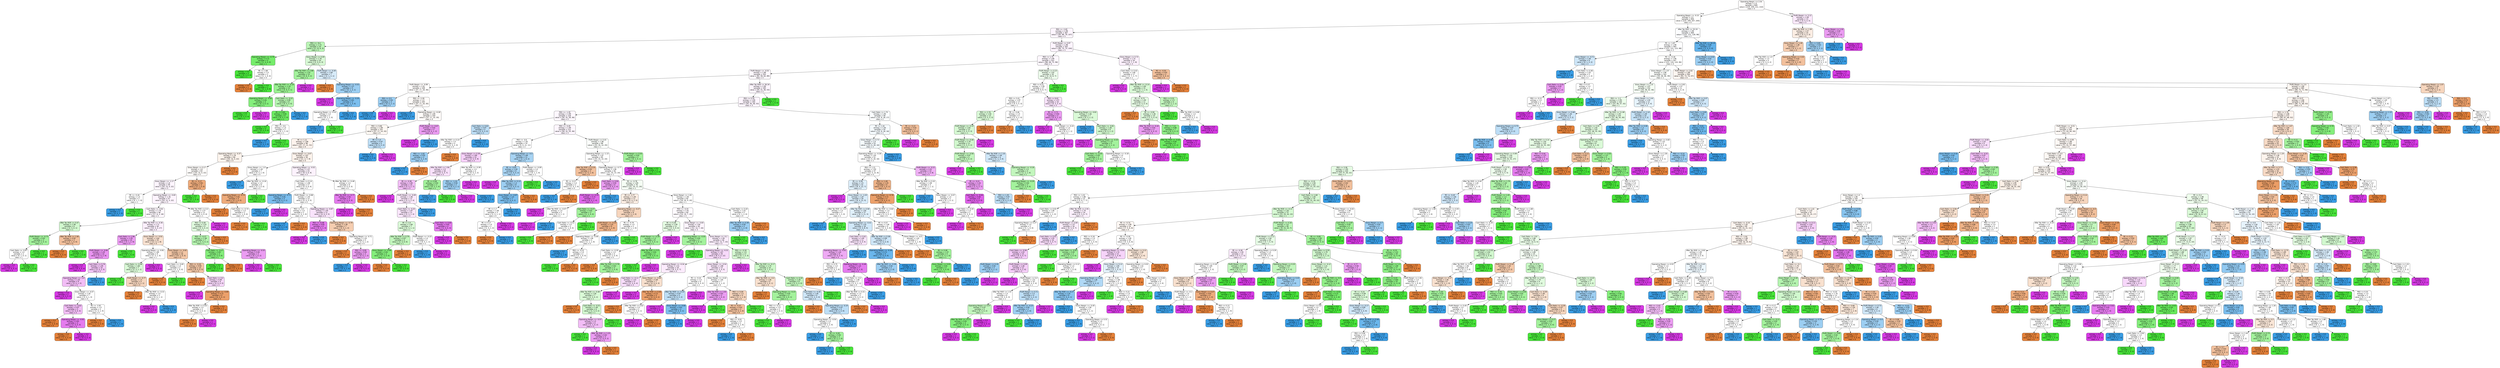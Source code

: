 digraph Tree {
node [shape=box, style="filled, rounded", color="black", fontname=helvetica] ;
edge [fontname=helvetica] ;
0 [label="Operating Margin <= 2.54\nentropy = 2.0\nsamples = 849\nvalue = [219, 209, 211, 210]\nclass = 0", fillcolor="#fffdfd"] ;
1 [label="Operating Margin <= -0.15\nentropy = 2.0\nsamples = 836\nvalue = [215, 209, 207, 205]\nclass = 0", fillcolor="#fffefd"] ;
0 -> 1 [labeldistance=2.5, labelangle=45, headlabel="True"] ;
2 [label="PEG <= -2.65\nentropy = 1.99\nsamples = 367\nvalue = [93, 88, 79, 107]\nclass = 3", fillcolor="#fdf5fe"] ;
1 -> 2 ;
3 [label="PEG <= -9.4\nentropy = 1.72\nsamples = 25\nvalue = [3, 13, 6, 3]\nclass = 1", fillcolor="#bbf5b6"] ;
2 -> 3 ;
4 [label="Operating Margin <= -0.79\nentropy = 0.72\nsamples = 5\nvalue = [1, 4, 0, 0]\nclass = 1", fillcolor="#75ec6a"] ;
3 -> 4 ;
5 [label="entropy = 0.0\nsamples = 3\nvalue = [0, 3, 0, 0]\nclass = 1", fillcolor="#47e539"] ;
4 -> 5 ;
6 [label="PE <= 1.68\nentropy = 1.0\nsamples = 2\nvalue = [1, 1, 0, 0]\nclass = 0", fillcolor="#ffffff"] ;
4 -> 6 ;
7 [label="entropy = 0.0\nsamples = 1\nvalue = [1, 0, 0, 0]\nclass = 0", fillcolor="#e58139"] ;
6 -> 7 ;
8 [label="entropy = 0.0\nsamples = 1\nvalue = [0, 1, 0, 0]\nclass = 1", fillcolor="#47e539"] ;
6 -> 8 ;
9 [label="Gross Margin <= 0.09\nentropy = 1.78\nsamples = 20\nvalue = [2, 9, 6, 3]\nclass = 1", fillcolor="#d8f9d5"] ;
3 -> 9 ;
10 [label="After Tax ROE <= 2.88\nentropy = 1.33\nsamples = 13\nvalue = [0, 8, 3, 2]\nclass = 1", fillcolor="#a3f29c"] ;
9 -> 10 ;
11 [label="After Tax ROE <= -0.16\nentropy = 1.19\nsamples = 12\nvalue = [0, 8, 3, 1]\nclass = 1", fillcolor="#99f191"] ;
10 -> 11 ;
12 [label="Operating Margin <= -0.64\nentropy = 0.81\nsamples = 4\nvalue = [0, 3, 0, 1]\nclass = 1", fillcolor="#84ee7b"] ;
11 -> 12 ;
13 [label="entropy = 0.0\nsamples = 3\nvalue = [0, 3, 0, 0]\nclass = 1", fillcolor="#47e539"] ;
12 -> 13 ;
14 [label="entropy = 0.0\nsamples = 1\nvalue = [0, 0, 0, 1]\nclass = 3", fillcolor="#d739e5"] ;
12 -> 14 ;
15 [label="Cash Ratio <= -0.22\nentropy = 0.95\nsamples = 8\nvalue = [0, 5, 3, 0]\nclass = 1", fillcolor="#b5f5b0"] ;
11 -> 15 ;
16 [label="PE <= 0.83\nentropy = 0.65\nsamples = 6\nvalue = [0, 5, 1, 0]\nclass = 1", fillcolor="#6cea61"] ;
15 -> 16 ;
17 [label="entropy = 0.0\nsamples = 4\nvalue = [0, 4, 0, 0]\nclass = 1", fillcolor="#47e539"] ;
16 -> 17 ;
18 [label="PEG <= -3.6\nentropy = 1.0\nsamples = 2\nvalue = [0, 1, 1, 0]\nclass = 1", fillcolor="#ffffff"] ;
16 -> 18 ;
19 [label="entropy = 0.0\nsamples = 1\nvalue = [0, 0, 1, 0]\nclass = 2", fillcolor="#399de5"] ;
18 -> 19 ;
20 [label="entropy = 0.0\nsamples = 1\nvalue = [0, 1, 0, 0]\nclass = 1", fillcolor="#47e539"] ;
18 -> 20 ;
21 [label="entropy = 0.0\nsamples = 2\nvalue = [0, 0, 2, 0]\nclass = 2", fillcolor="#399de5"] ;
15 -> 21 ;
22 [label="entropy = 0.0\nsamples = 1\nvalue = [0, 0, 0, 1]\nclass = 3", fillcolor="#d739e5"] ;
10 -> 22 ;
23 [label="Profit Margin <= -0.49\nentropy = 1.84\nsamples = 7\nvalue = [2, 1, 3, 1]\nclass = 2", fillcolor="#d7ebfa"] ;
9 -> 23 ;
24 [label="entropy = 0.0\nsamples = 2\nvalue = [2, 0, 0, 0]\nclass = 0", fillcolor="#e58139"] ;
23 -> 24 ;
25 [label="Operating Margin <= -0.52\nentropy = 1.37\nsamples = 5\nvalue = [0, 1, 3, 1]\nclass = 2", fillcolor="#9ccef2"] ;
23 -> 25 ;
26 [label="entropy = 0.0\nsamples = 1\nvalue = [0, 0, 0, 1]\nclass = 3", fillcolor="#d739e5"] ;
25 -> 26 ;
27 [label="Operating Margin <= -0.35\nentropy = 0.81\nsamples = 4\nvalue = [0, 1, 3, 0]\nclass = 2", fillcolor="#7bbeee"] ;
25 -> 27 ;
28 [label="Operating Margin <= -0.42\nentropy = 1.0\nsamples = 2\nvalue = [0, 1, 1, 0]\nclass = 1", fillcolor="#ffffff"] ;
27 -> 28 ;
29 [label="entropy = 0.0\nsamples = 1\nvalue = [0, 0, 1, 0]\nclass = 2", fillcolor="#399de5"] ;
28 -> 29 ;
30 [label="entropy = 0.0\nsamples = 1\nvalue = [0, 1, 0, 0]\nclass = 1", fillcolor="#47e539"] ;
28 -> 30 ;
31 [label="entropy = 0.0\nsamples = 2\nvalue = [0, 0, 2, 0]\nclass = 2", fillcolor="#399de5"] ;
27 -> 31 ;
32 [label="Profit Margin <= 0.97\nentropy = 1.98\nsamples = 342\nvalue = [90, 75, 73, 104]\nclass = 3", fillcolor="#fdf4fe"] ;
2 -> 32 ;
33 [label="PEG <= 1.75\nentropy = 1.99\nsamples = 322\nvalue = [86, 68, 72, 96]\nclass = 3", fillcolor="#fdf7fe"] ;
32 -> 33 ;
34 [label="Profit Margin <= -0.53\nentropy = 1.98\nsamples = 293\nvalue = [82, 58, 64, 89]\nclass = 3", fillcolor="#fef8fe"] ;
33 -> 34 ;
35 [label="Profit Margin <= -0.99\nentropy = 1.91\nsamples = 108\nvalue = [37, 17, 18, 36]\nclass = 0", fillcolor="#fffdfc"] ;
34 -> 35 ;
36 [label="PEG <= 0.5\nentropy = 0.92\nsamples = 3\nvalue = [0, 0, 2, 1]\nclass = 2", fillcolor="#9ccef2"] ;
35 -> 36 ;
37 [label="entropy = 0.0\nsamples = 2\nvalue = [0, 0, 2, 0]\nclass = 2", fillcolor="#399de5"] ;
36 -> 37 ;
38 [label="entropy = 0.0\nsamples = 1\nvalue = [0, 0, 0, 1]\nclass = 3", fillcolor="#d739e5"] ;
36 -> 38 ;
39 [label="PEG <= -2.39\nentropy = 1.9\nsamples = 105\nvalue = [37, 17, 16, 35]\nclass = 0", fillcolor="#fefbf9"] ;
35 -> 39 ;
40 [label="entropy = 0.0\nsamples = 1\nvalue = [0, 0, 1, 0]\nclass = 2", fillcolor="#399de5"] ;
39 -> 40 ;
41 [label="Operating Margin <= -0.28\nentropy = 1.89\nsamples = 104\nvalue = [37, 17, 15, 35]\nclass = 0", fillcolor="#fefbf9"] ;
39 -> 41 ;
42 [label="PEG <= 0.86\nentropy = 1.89\nsamples = 101\nvalue = [37, 17, 14, 33]\nclass = 0", fillcolor="#fdf8f3"] ;
41 -> 42 ;
43 [label="PE <= 1.12\nentropy = 1.86\nsamples = 96\nvalue = [37, 17, 11, 31]\nclass = 0", fillcolor="#fdf3ed"] ;
42 -> 43 ;
44 [label="Operating Margin <= -0.37\nentropy = 1.78\nsamples = 66\nvalue = [26, 14, 4, 22]\nclass = 0", fillcolor="#fdf4ed"] ;
43 -> 44 ;
45 [label="Gross Margin <= 0.17\nentropy = 1.8\nsamples = 63\nvalue = [23, 14, 4, 22]\nclass = 0", fillcolor="#fefcfa"] ;
44 -> 45 ;
46 [label="Gross Margin <= -1.17\nentropy = 1.8\nsamples = 59\nvalue = [20, 13, 4, 22]\nclass = 3", fillcolor="#fdf5fe"] ;
45 -> 46 ;
47 [label="PE <= -0.18\nentropy = 1.0\nsamples = 2\nvalue = [0, 1, 1, 0]\nclass = 1", fillcolor="#ffffff"] ;
46 -> 47 ;
48 [label="entropy = 0.0\nsamples = 1\nvalue = [0, 0, 1, 0]\nclass = 2", fillcolor="#399de5"] ;
47 -> 48 ;
49 [label="entropy = 0.0\nsamples = 1\nvalue = [0, 1, 0, 0]\nclass = 1", fillcolor="#47e539"] ;
47 -> 49 ;
50 [label="Operating Margin <= -0.65\nentropy = 1.76\nsamples = 57\nvalue = [20, 12, 3, 22]\nclass = 3", fillcolor="#fdf4fe"] ;
46 -> 50 ;
51 [label="Cash Ratio <= -0.81\nentropy = 1.76\nsamples = 46\nvalue = [17, 8, 3, 18]\nclass = 3", fillcolor="#fef8fe"] ;
50 -> 51 ;
52 [label="After Tax ROE <= 0.47\nentropy = 1.46\nsamples = 6\nvalue = [2, 3, 0, 1]\nclass = 1", fillcolor="#d1f8ce"] ;
51 -> 52 ;
53 [label="Profit Margin <= -0.73\nentropy = 0.92\nsamples = 3\nvalue = [0, 2, 0, 1]\nclass = 1", fillcolor="#a3f29c"] ;
52 -> 53 ;
54 [label="Cash Ratio <= -0.87\nentropy = 1.0\nsamples = 2\nvalue = [0, 1, 0, 1]\nclass = 1", fillcolor="#ffffff"] ;
53 -> 54 ;
55 [label="entropy = 0.0\nsamples = 1\nvalue = [0, 0, 0, 1]\nclass = 3", fillcolor="#d739e5"] ;
54 -> 55 ;
56 [label="entropy = 0.0\nsamples = 1\nvalue = [0, 1, 0, 0]\nclass = 1", fillcolor="#47e539"] ;
54 -> 56 ;
57 [label="entropy = 0.0\nsamples = 1\nvalue = [0, 1, 0, 0]\nclass = 1", fillcolor="#47e539"] ;
53 -> 57 ;
58 [label="After Tax ROE <= 1.06\nentropy = 0.92\nsamples = 3\nvalue = [2, 1, 0, 0]\nclass = 0", fillcolor="#f2c09c"] ;
52 -> 58 ;
59 [label="entropy = 0.0\nsamples = 2\nvalue = [2, 0, 0, 0]\nclass = 0", fillcolor="#e58139"] ;
58 -> 59 ;
60 [label="entropy = 0.0\nsamples = 1\nvalue = [0, 1, 0, 0]\nclass = 1", fillcolor="#47e539"] ;
58 -> 60 ;
61 [label="After Tax ROE <= -0.36\nentropy = 1.71\nsamples = 40\nvalue = [15, 5, 3, 17]\nclass = 3", fillcolor="#fceffd"] ;
51 -> 61 ;
62 [label="Cash Ratio <= 1.96\nentropy = 1.55\nsamples = 15\nvalue = [3, 1, 2, 9]\nclass = 3", fillcolor="#eb9cf2"] ;
61 -> 62 ;
63 [label="Profit Margin <= -0.84\nentropy = 1.29\nsamples = 14\nvalue = [3, 0, 2, 9]\nclass = 3", fillcolor="#e993f1"] ;
62 -> 63 ;
64 [label="entropy = 0.0\nsamples = 4\nvalue = [0, 0, 0, 4]\nclass = 3", fillcolor="#d739e5"] ;
63 -> 64 ;
65 [label="Cash Ratio <= 0.76\nentropy = 1.49\nsamples = 10\nvalue = [3, 0, 2, 5]\nclass = 3", fillcolor="#f4c6f8"] ;
63 -> 65 ;
66 [label="Operating Margin <= -1.0\nentropy = 1.35\nsamples = 9\nvalue = [3, 0, 1, 5]\nclass = 3", fillcolor="#f2bdf6"] ;
65 -> 66 ;
67 [label="entropy = 0.0\nsamples = 2\nvalue = [0, 0, 0, 2]\nclass = 3", fillcolor="#d739e5"] ;
66 -> 67 ;
68 [label="Gross Margin <= -0.57\nentropy = 1.45\nsamples = 7\nvalue = [3, 0, 1, 3]\nclass = 0", fillcolor="#ffffff"] ;
66 -> 68 ;
69 [label="Cash Ratio <= -0.62\nentropy = 0.97\nsamples = 5\nvalue = [2, 0, 0, 3]\nclass = 3", fillcolor="#f2bdf6"] ;
68 -> 69 ;
70 [label="entropy = 0.0\nsamples = 1\nvalue = [1, 0, 0, 0]\nclass = 0", fillcolor="#e58139"] ;
69 -> 70 ;
71 [label="Operating Margin <= -0.92\nentropy = 0.81\nsamples = 4\nvalue = [1, 0, 0, 3]\nclass = 3", fillcolor="#e47bee"] ;
69 -> 71 ;
72 [label="entropy = 0.0\nsamples = 1\nvalue = [1, 0, 0, 0]\nclass = 0", fillcolor="#e58139"] ;
71 -> 72 ;
73 [label="entropy = 0.0\nsamples = 3\nvalue = [0, 0, 0, 3]\nclass = 3", fillcolor="#d739e5"] ;
71 -> 73 ;
74 [label="PE <= -2.92\nentropy = 1.0\nsamples = 2\nvalue = [1, 0, 1, 0]\nclass = 0", fillcolor="#ffffff"] ;
68 -> 74 ;
75 [label="entropy = 0.0\nsamples = 1\nvalue = [1, 0, 0, 0]\nclass = 0", fillcolor="#e58139"] ;
74 -> 75 ;
76 [label="entropy = 0.0\nsamples = 1\nvalue = [0, 0, 1, 0]\nclass = 2", fillcolor="#399de5"] ;
74 -> 76 ;
77 [label="entropy = 0.0\nsamples = 1\nvalue = [0, 0, 1, 0]\nclass = 2", fillcolor="#399de5"] ;
65 -> 77 ;
78 [label="entropy = 0.0\nsamples = 1\nvalue = [0, 1, 0, 0]\nclass = 1", fillcolor="#47e539"] ;
62 -> 78 ;
79 [label="Gross Margin <= -0.91\nentropy = 1.64\nsamples = 25\nvalue = [12, 4, 1, 8]\nclass = 0", fillcolor="#f9e1d0"] ;
61 -> 79 ;
80 [label="Operating Margin <= -0.81\nentropy = 1.89\nsamples = 9\nvalue = [2, 3, 1, 3]\nclass = 1", fillcolor="#ffffff"] ;
79 -> 80 ;
81 [label="Cash Ratio <= -0.46\nentropy = 1.84\nsamples = 7\nvalue = [2, 3, 1, 1]\nclass = 1", fillcolor="#dafad7"] ;
80 -> 81 ;
82 [label="entropy = 0.0\nsamples = 3\nvalue = [0, 3, 0, 0]\nclass = 1", fillcolor="#47e539"] ;
81 -> 82 ;
83 [label="Profit Margin <= -0.77\nentropy = 1.5\nsamples = 4\nvalue = [2, 0, 1, 1]\nclass = 0", fillcolor="#f6d5bd"] ;
81 -> 83 ;
84 [label="entropy = 0.0\nsamples = 2\nvalue = [2, 0, 0, 0]\nclass = 0", fillcolor="#e58139"] ;
83 -> 84 ;
85 [label="After Tax ROE <= -0.31\nentropy = 1.0\nsamples = 2\nvalue = [0, 0, 1, 1]\nclass = 2", fillcolor="#ffffff"] ;
83 -> 85 ;
86 [label="entropy = 0.0\nsamples = 1\nvalue = [0, 0, 0, 1]\nclass = 3", fillcolor="#d739e5"] ;
85 -> 86 ;
87 [label="entropy = 0.0\nsamples = 1\nvalue = [0, 0, 1, 0]\nclass = 2", fillcolor="#399de5"] ;
85 -> 87 ;
88 [label="entropy = 0.0\nsamples = 2\nvalue = [0, 0, 0, 2]\nclass = 3", fillcolor="#d739e5"] ;
80 -> 88 ;
89 [label="Gross Margin <= -0.82\nentropy = 1.2\nsamples = 16\nvalue = [10, 1, 0, 5]\nclass = 0", fillcolor="#f3c6a5"] ;
79 -> 89 ;
90 [label="Cash Ratio <= -0.65\nentropy = 1.0\nsamples = 2\nvalue = [1, 1, 0, 0]\nclass = 0", fillcolor="#ffffff"] ;
89 -> 90 ;
91 [label="entropy = 0.0\nsamples = 1\nvalue = [1, 0, 0, 0]\nclass = 0", fillcolor="#e58139"] ;
90 -> 91 ;
92 [label="entropy = 0.0\nsamples = 1\nvalue = [0, 1, 0, 0]\nclass = 1", fillcolor="#47e539"] ;
90 -> 92 ;
93 [label="PEG <= -0.26\nentropy = 0.94\nsamples = 14\nvalue = [9, 0, 0, 5]\nclass = 0", fillcolor="#f3c7a7"] ;
89 -> 93 ;
94 [label="entropy = 0.0\nsamples = 5\nvalue = [5, 0, 0, 0]\nclass = 0", fillcolor="#e58139"] ;
93 -> 94 ;
95 [label="Cash Ratio <= 0.0\nentropy = 0.99\nsamples = 9\nvalue = [4, 0, 0, 5]\nclass = 3", fillcolor="#f7d7fa"] ;
93 -> 95 ;
96 [label="entropy = 0.0\nsamples = 4\nvalue = [0, 0, 0, 4]\nclass = 3", fillcolor="#d739e5"] ;
95 -> 96 ;
97 [label="Operating Margin <= -0.89\nentropy = 0.72\nsamples = 5\nvalue = [4, 0, 0, 1]\nclass = 0", fillcolor="#eca06a"] ;
95 -> 97 ;
98 [label="After Tax ROE <= 0.02\nentropy = 1.0\nsamples = 2\nvalue = [1, 0, 0, 1]\nclass = 0", fillcolor="#ffffff"] ;
97 -> 98 ;
99 [label="entropy = 0.0\nsamples = 1\nvalue = [1, 0, 0, 0]\nclass = 0", fillcolor="#e58139"] ;
98 -> 99 ;
100 [label="entropy = 0.0\nsamples = 1\nvalue = [0, 0, 0, 1]\nclass = 3", fillcolor="#d739e5"] ;
98 -> 100 ;
101 [label="entropy = 0.0\nsamples = 3\nvalue = [3, 0, 0, 0]\nclass = 0", fillcolor="#e58139"] ;
97 -> 101 ;
102 [label="After Tax ROE <= 0.4\nentropy = 1.57\nsamples = 11\nvalue = [3, 4, 0, 4]\nclass = 1", fillcolor="#ffffff"] ;
50 -> 102 ;
103 [label="PEG <= 0.49\nentropy = 1.53\nsamples = 9\nvalue = [3, 4, 0, 2]\nclass = 1", fillcolor="#e0fbde"] ;
102 -> 103 ;
104 [label="PEG <= -0.27\nentropy = 1.38\nsamples = 7\nvalue = [1, 4, 0, 2]\nclass = 1", fillcolor="#b5f5b0"] ;
103 -> 104 ;
105 [label="Cash Ratio <= -0.27\nentropy = 0.81\nsamples = 4\nvalue = [1, 3, 0, 0]\nclass = 1", fillcolor="#84ee7b"] ;
104 -> 105 ;
106 [label="entropy = 0.0\nsamples = 3\nvalue = [0, 3, 0, 0]\nclass = 1", fillcolor="#47e539"] ;
105 -> 106 ;
107 [label="entropy = 0.0\nsamples = 1\nvalue = [1, 0, 0, 0]\nclass = 0", fillcolor="#e58139"] ;
105 -> 107 ;
108 [label="Operating Margin <= -0.53\nentropy = 0.92\nsamples = 3\nvalue = [0, 1, 0, 2]\nclass = 3", fillcolor="#eb9cf2"] ;
104 -> 108 ;
109 [label="entropy = 0.0\nsamples = 2\nvalue = [0, 0, 0, 2]\nclass = 3", fillcolor="#d739e5"] ;
108 -> 109 ;
110 [label="entropy = 0.0\nsamples = 1\nvalue = [0, 1, 0, 0]\nclass = 1", fillcolor="#47e539"] ;
108 -> 110 ;
111 [label="entropy = 0.0\nsamples = 2\nvalue = [2, 0, 0, 0]\nclass = 0", fillcolor="#e58139"] ;
103 -> 111 ;
112 [label="entropy = 0.0\nsamples = 2\nvalue = [0, 0, 0, 2]\nclass = 3", fillcolor="#d739e5"] ;
102 -> 112 ;
113 [label="PE <= -5.17\nentropy = 0.81\nsamples = 4\nvalue = [3, 1, 0, 0]\nclass = 0", fillcolor="#eeab7b"] ;
45 -> 113 ;
114 [label="entropy = 0.0\nsamples = 1\nvalue = [0, 1, 0, 0]\nclass = 1", fillcolor="#47e539"] ;
113 -> 114 ;
115 [label="entropy = 0.0\nsamples = 3\nvalue = [3, 0, 0, 0]\nclass = 0", fillcolor="#e58139"] ;
113 -> 115 ;
116 [label="entropy = 0.0\nsamples = 3\nvalue = [3, 0, 0, 0]\nclass = 0", fillcolor="#e58139"] ;
44 -> 116 ;
117 [label="Gross Margin <= -0.67\nentropy = 1.87\nsamples = 30\nvalue = [11, 3, 7, 9]\nclass = 0", fillcolor="#fdf3ec"] ;
43 -> 117 ;
118 [label="Gross Margin <= -1.0\nentropy = 1.45\nsamples = 7\nvalue = [3, 3, 1, 0]\nclass = 0", fillcolor="#ffffff"] ;
117 -> 118 ;
119 [label="entropy = 0.0\nsamples = 1\nvalue = [0, 0, 1, 0]\nclass = 2", fillcolor="#399de5"] ;
118 -> 119 ;
120 [label="After Tax ROE <= -0.16\nentropy = 1.0\nsamples = 6\nvalue = [3, 3, 0, 0]\nclass = 0", fillcolor="#ffffff"] ;
118 -> 120 ;
121 [label="Operating Margin <= -0.74\nentropy = 0.81\nsamples = 4\nvalue = [3, 1, 0, 0]\nclass = 0", fillcolor="#eeab7b"] ;
120 -> 121 ;
122 [label="entropy = 0.0\nsamples = 2\nvalue = [2, 0, 0, 0]\nclass = 0", fillcolor="#e58139"] ;
121 -> 122 ;
123 [label="Cash Ratio <= -0.74\nentropy = 1.0\nsamples = 2\nvalue = [1, 1, 0, 0]\nclass = 0", fillcolor="#ffffff"] ;
121 -> 123 ;
124 [label="entropy = 0.0\nsamples = 1\nvalue = [1, 0, 0, 0]\nclass = 0", fillcolor="#e58139"] ;
123 -> 124 ;
125 [label="entropy = 0.0\nsamples = 1\nvalue = [0, 1, 0, 0]\nclass = 1", fillcolor="#47e539"] ;
123 -> 125 ;
126 [label="entropy = 0.0\nsamples = 2\nvalue = [0, 2, 0, 0]\nclass = 1", fillcolor="#47e539"] ;
120 -> 126 ;
127 [label="Operating Margin <= -0.52\nentropy = 1.57\nsamples = 23\nvalue = [8, 0, 6, 9]\nclass = 3", fillcolor="#fcf2fd"] ;
117 -> 127 ;
128 [label="Cash Ratio <= 0.14\nentropy = 1.58\nsamples = 17\nvalue = [5, 0, 6, 6]\nclass = 2", fillcolor="#ffffff"] ;
127 -> 128 ;
129 [label="Operating Margin <= -0.71\nentropy = 0.81\nsamples = 4\nvalue = [0, 0, 3, 1]\nclass = 2", fillcolor="#7bbeee"] ;
128 -> 129 ;
130 [label="entropy = 0.0\nsamples = 3\nvalue = [0, 0, 3, 0]\nclass = 2", fillcolor="#399de5"] ;
129 -> 130 ;
131 [label="entropy = 0.0\nsamples = 1\nvalue = [0, 0, 0, 1]\nclass = 3", fillcolor="#d739e5"] ;
129 -> 131 ;
132 [label="Profit Margin <= -0.88\nentropy = 1.55\nsamples = 13\nvalue = [5, 0, 3, 5]\nclass = 0", fillcolor="#ffffff"] ;
128 -> 132 ;
133 [label="PEG <= -0.5\nentropy = 1.0\nsamples = 2\nvalue = [1, 0, 1, 0]\nclass = 0", fillcolor="#ffffff"] ;
132 -> 133 ;
134 [label="entropy = 0.0\nsamples = 1\nvalue = [0, 0, 1, 0]\nclass = 2", fillcolor="#399de5"] ;
133 -> 134 ;
135 [label="entropy = 0.0\nsamples = 1\nvalue = [1, 0, 0, 0]\nclass = 0", fillcolor="#e58139"] ;
133 -> 135 ;
136 [label="Operating Margin <= -0.87\nentropy = 1.49\nsamples = 11\nvalue = [4, 0, 2, 5]\nclass = 3", fillcolor="#f9e3fb"] ;
132 -> 136 ;
137 [label="PEG <= -0.48\nentropy = 0.81\nsamples = 4\nvalue = [0, 0, 1, 3]\nclass = 3", fillcolor="#e47bee"] ;
136 -> 137 ;
138 [label="entropy = 0.0\nsamples = 3\nvalue = [0, 0, 0, 3]\nclass = 3", fillcolor="#d739e5"] ;
137 -> 138 ;
139 [label="entropy = 0.0\nsamples = 1\nvalue = [0, 0, 1, 0]\nclass = 2", fillcolor="#399de5"] ;
137 -> 139 ;
140 [label="Operating Margin <= -0.79\nentropy = 1.38\nsamples = 7\nvalue = [4, 0, 1, 2]\nclass = 0", fillcolor="#f5cdb0"] ;
136 -> 140 ;
141 [label="entropy = 0.0\nsamples = 2\nvalue = [2, 0, 0, 0]\nclass = 0", fillcolor="#e58139"] ;
140 -> 141 ;
142 [label="Operating Margin <= -0.71\nentropy = 1.52\nsamples = 5\nvalue = [2, 0, 1, 2]\nclass = 0", fillcolor="#ffffff"] ;
140 -> 142 ;
143 [label="entropy = 0.0\nsamples = 2\nvalue = [2, 0, 0, 0]\nclass = 0", fillcolor="#e58139"] ;
142 -> 143 ;
144 [label="PEG <= -0.95\nentropy = 0.92\nsamples = 3\nvalue = [0, 0, 1, 2]\nclass = 3", fillcolor="#eb9cf2"] ;
142 -> 144 ;
145 [label="entropy = 0.0\nsamples = 1\nvalue = [0, 0, 1, 0]\nclass = 2", fillcolor="#399de5"] ;
144 -> 145 ;
146 [label="entropy = 0.0\nsamples = 2\nvalue = [0, 0, 0, 2]\nclass = 3", fillcolor="#d739e5"] ;
144 -> 146 ;
147 [label="After Tax ROE <= -0.48\nentropy = 1.0\nsamples = 6\nvalue = [3, 0, 0, 3]\nclass = 0", fillcolor="#ffffff"] ;
127 -> 147 ;
148 [label="After Tax ROE <= -0.77\nentropy = 0.81\nsamples = 4\nvalue = [1, 0, 0, 3]\nclass = 3", fillcolor="#e47bee"] ;
147 -> 148 ;
149 [label="entropy = 0.0\nsamples = 3\nvalue = [0, 0, 0, 3]\nclass = 3", fillcolor="#d739e5"] ;
148 -> 149 ;
150 [label="entropy = 0.0\nsamples = 1\nvalue = [1, 0, 0, 0]\nclass = 0", fillcolor="#e58139"] ;
148 -> 150 ;
151 [label="entropy = 0.0\nsamples = 2\nvalue = [2, 0, 0, 0]\nclass = 0", fillcolor="#e58139"] ;
147 -> 151 ;
152 [label="PE <= 1.0\nentropy = 0.97\nsamples = 5\nvalue = [0, 0, 3, 2]\nclass = 2", fillcolor="#bddef6"] ;
42 -> 152 ;
153 [label="entropy = 0.0\nsamples = 3\nvalue = [0, 0, 3, 0]\nclass = 2", fillcolor="#399de5"] ;
152 -> 153 ;
154 [label="entropy = 0.0\nsamples = 2\nvalue = [0, 0, 0, 2]\nclass = 3", fillcolor="#d739e5"] ;
152 -> 154 ;
155 [label="Profit Margin <= -0.67\nentropy = 0.92\nsamples = 3\nvalue = [0, 0, 1, 2]\nclass = 3", fillcolor="#eb9cf2"] ;
41 -> 155 ;
156 [label="entropy = 0.0\nsamples = 2\nvalue = [0, 0, 0, 2]\nclass = 3", fillcolor="#d739e5"] ;
155 -> 156 ;
157 [label="entropy = 0.0\nsamples = 1\nvalue = [0, 0, 1, 0]\nclass = 2", fillcolor="#399de5"] ;
155 -> 157 ;
158 [label="After Tax ROE <= 36.34\nentropy = 1.99\nsamples = 185\nvalue = [45, 41, 46, 53]\nclass = 3", fillcolor="#fdf5fe"] ;
34 -> 158 ;
159 [label="PEG <= 0.29\nentropy = 1.99\nsamples = 184\nvalue = [45, 40, 46, 53]\nclass = 3", fillcolor="#fdf5fe"] ;
158 -> 159 ;
160 [label="PEG <= -1.35\nentropy = 1.99\nsamples = 126\nvalue = [30, 32, 28, 36]\nclass = 3", fillcolor="#fdf7fe"] ;
159 -> 160 ;
161 [label="Cash Ratio <= 0.62\nentropy = 0.97\nsamples = 5\nvalue = [2, 0, 3, 0]\nclass = 2", fillcolor="#bddef6"] ;
160 -> 161 ;
162 [label="After Tax ROE <= 0.14\nentropy = 1.0\nsamples = 4\nvalue = [2, 0, 2, 0]\nclass = 0", fillcolor="#ffffff"] ;
161 -> 162 ;
163 [label="PEG <= -1.62\nentropy = 0.92\nsamples = 3\nvalue = [1, 0, 2, 0]\nclass = 2", fillcolor="#9ccef2"] ;
162 -> 163 ;
164 [label="entropy = 0.0\nsamples = 2\nvalue = [0, 0, 2, 0]\nclass = 2", fillcolor="#399de5"] ;
163 -> 164 ;
165 [label="entropy = 0.0\nsamples = 1\nvalue = [1, 0, 0, 0]\nclass = 0", fillcolor="#e58139"] ;
163 -> 165 ;
166 [label="entropy = 0.0\nsamples = 1\nvalue = [1, 0, 0, 0]\nclass = 0", fillcolor="#e58139"] ;
162 -> 166 ;
167 [label="entropy = 0.0\nsamples = 1\nvalue = [0, 0, 1, 0]\nclass = 2", fillcolor="#399de5"] ;
161 -> 167 ;
168 [label="PEG <= -0.45\nentropy = 1.99\nsamples = 121\nvalue = [28, 32, 25, 36]\nclass = 3", fillcolor="#fdf6fe"] ;
160 -> 168 ;
169 [label="PEG <= -0.6\nentropy = 1.92\nsamples = 33\nvalue = [5, 6, 11, 11]\nclass = 2", fillcolor="#ffffff"] ;
168 -> 169 ;
170 [label="Gross Margin <= 0.39\nentropy = 1.89\nsamples = 22\nvalue = [3, 5, 5, 9]\nclass = 3", fillcolor="#f6d0f9"] ;
169 -> 170 ;
171 [label="After Tax ROE <= 1.58\nentropy = 1.9\nsamples = 18\nvalue = [3, 5, 3, 7]\nclass = 3", fillcolor="#f9e1fb"] ;
170 -> 171 ;
172 [label="PE <= -0.38\nentropy = 1.83\nsamples = 15\nvalue = [3, 3, 2, 7]\nclass = 3", fillcolor="#f2bdf6"] ;
171 -> 172 ;
173 [label="entropy = 0.0\nsamples = 3\nvalue = [0, 0, 0, 3]\nclass = 3", fillcolor="#d739e5"] ;
172 -> 173 ;
174 [label="Profit Margin <= -0.09\nentropy = 1.96\nsamples = 12\nvalue = [3, 3, 2, 4]\nclass = 3", fillcolor="#fbe9fc"] ;
172 -> 174 ;
175 [label="Cash Ratio <= -0.25\nentropy = 1.87\nsamples = 11\nvalue = [3, 3, 1, 4]\nclass = 3", fillcolor="#fae6fc"] ;
174 -> 175 ;
176 [label="PE <= 2.0\nentropy = 1.84\nsamples = 7\nvalue = [2, 3, 1, 1]\nclass = 1", fillcolor="#dafad7"] ;
175 -> 176 ;
177 [label="After Tax ROE <= 0.79\nentropy = 0.97\nsamples = 5\nvalue = [2, 3, 0, 0]\nclass = 1", fillcolor="#c2f6bd"] ;
176 -> 177 ;
178 [label="Gross Margin <= -0.99\nentropy = 0.81\nsamples = 4\nvalue = [1, 3, 0, 0]\nclass = 1", fillcolor="#84ee7b"] ;
177 -> 178 ;
179 [label="entropy = 0.0\nsamples = 1\nvalue = [1, 0, 0, 0]\nclass = 0", fillcolor="#e58139"] ;
178 -> 179 ;
180 [label="entropy = 0.0\nsamples = 3\nvalue = [0, 3, 0, 0]\nclass = 1", fillcolor="#47e539"] ;
178 -> 180 ;
181 [label="entropy = 0.0\nsamples = 1\nvalue = [1, 0, 0, 0]\nclass = 0", fillcolor="#e58139"] ;
177 -> 181 ;
182 [label="Profit Margin <= -0.23\nentropy = 1.0\nsamples = 2\nvalue = [0, 0, 1, 1]\nclass = 2", fillcolor="#ffffff"] ;
176 -> 182 ;
183 [label="entropy = 0.0\nsamples = 1\nvalue = [0, 0, 1, 0]\nclass = 2", fillcolor="#399de5"] ;
182 -> 183 ;
184 [label="entropy = 0.0\nsamples = 1\nvalue = [0, 0, 0, 1]\nclass = 3", fillcolor="#d739e5"] ;
182 -> 184 ;
185 [label="Cash Ratio <= 0.65\nentropy = 0.81\nsamples = 4\nvalue = [1, 0, 0, 3]\nclass = 3", fillcolor="#e47bee"] ;
175 -> 185 ;
186 [label="entropy = 0.0\nsamples = 3\nvalue = [0, 0, 0, 3]\nclass = 3", fillcolor="#d739e5"] ;
185 -> 186 ;
187 [label="entropy = 0.0\nsamples = 1\nvalue = [1, 0, 0, 0]\nclass = 0", fillcolor="#e58139"] ;
185 -> 187 ;
188 [label="entropy = 0.0\nsamples = 1\nvalue = [0, 0, 1, 0]\nclass = 2", fillcolor="#399de5"] ;
174 -> 188 ;
189 [label="PE <= 0.08\nentropy = 0.92\nsamples = 3\nvalue = [0, 2, 1, 0]\nclass = 1", fillcolor="#a3f29c"] ;
171 -> 189 ;
190 [label="entropy = 0.0\nsamples = 1\nvalue = [0, 0, 1, 0]\nclass = 2", fillcolor="#399de5"] ;
189 -> 190 ;
191 [label="entropy = 0.0\nsamples = 2\nvalue = [0, 2, 0, 0]\nclass = 1", fillcolor="#47e539"] ;
189 -> 191 ;
192 [label="After Tax ROE <= -0.39\nentropy = 1.0\nsamples = 4\nvalue = [0, 0, 2, 2]\nclass = 2", fillcolor="#ffffff"] ;
170 -> 192 ;
193 [label="PEG <= -1.24\nentropy = 0.92\nsamples = 3\nvalue = [0, 0, 2, 1]\nclass = 2", fillcolor="#9ccef2"] ;
192 -> 193 ;
194 [label="entropy = 0.0\nsamples = 1\nvalue = [0, 0, 0, 1]\nclass = 3", fillcolor="#d739e5"] ;
193 -> 194 ;
195 [label="entropy = 0.0\nsamples = 2\nvalue = [0, 0, 2, 0]\nclass = 2", fillcolor="#399de5"] ;
193 -> 195 ;
196 [label="entropy = 0.0\nsamples = 1\nvalue = [0, 0, 0, 1]\nclass = 3", fillcolor="#d739e5"] ;
192 -> 196 ;
197 [label="Operating Margin <= -0.3\nentropy = 1.69\nsamples = 11\nvalue = [2, 1, 6, 2]\nclass = 2", fillcolor="#a7d3f3"] ;
169 -> 197 ;
198 [label="PE <= -0.63\nentropy = 1.44\nsamples = 9\nvalue = [2, 0, 5, 2]\nclass = 2", fillcolor="#aad5f4"] ;
197 -> 198 ;
199 [label="entropy = 0.0\nsamples = 1\nvalue = [0, 0, 0, 1]\nclass = 3", fillcolor="#d739e5"] ;
198 -> 199 ;
200 [label="After Tax ROE <= 0.13\nentropy = 1.3\nsamples = 8\nvalue = [2, 0, 5, 1]\nclass = 2", fillcolor="#9ccef2"] ;
198 -> 200 ;
201 [label="Gross Margin <= -0.87\nentropy = 1.15\nsamples = 7\nvalue = [1, 0, 5, 1]\nclass = 2", fillcolor="#7bbeee"] ;
200 -> 201 ;
202 [label="PE <= 1.7\nentropy = 1.58\nsamples = 3\nvalue = [1, 0, 1, 1]\nclass = 0", fillcolor="#ffffff"] ;
201 -> 202 ;
203 [label="PE <= 0.17\nentropy = 1.0\nsamples = 2\nvalue = [1, 0, 1, 0]\nclass = 0", fillcolor="#ffffff"] ;
202 -> 203 ;
204 [label="entropy = 0.0\nsamples = 1\nvalue = [1, 0, 0, 0]\nclass = 0", fillcolor="#e58139"] ;
203 -> 204 ;
205 [label="entropy = 0.0\nsamples = 1\nvalue = [0, 0, 1, 0]\nclass = 2", fillcolor="#399de5"] ;
203 -> 205 ;
206 [label="entropy = 0.0\nsamples = 1\nvalue = [0, 0, 0, 1]\nclass = 3", fillcolor="#d739e5"] ;
202 -> 206 ;
207 [label="entropy = 0.0\nsamples = 4\nvalue = [0, 0, 4, 0]\nclass = 2", fillcolor="#399de5"] ;
201 -> 207 ;
208 [label="entropy = 0.0\nsamples = 1\nvalue = [1, 0, 0, 0]\nclass = 0", fillcolor="#e58139"] ;
200 -> 208 ;
209 [label="Profit Margin <= -0.09\nentropy = 1.0\nsamples = 2\nvalue = [0, 1, 1, 0]\nclass = 1", fillcolor="#ffffff"] ;
197 -> 209 ;
210 [label="entropy = 0.0\nsamples = 1\nvalue = [0, 1, 0, 0]\nclass = 1", fillcolor="#47e539"] ;
209 -> 210 ;
211 [label="entropy = 0.0\nsamples = 1\nvalue = [0, 0, 1, 0]\nclass = 2", fillcolor="#399de5"] ;
209 -> 211 ;
212 [label="Profit Margin <= 0.43\nentropy = 1.96\nsamples = 88\nvalue = [23, 26, 14, 25]\nclass = 1", fillcolor="#fcfffc"] ;
168 -> 212 ;
213 [label="Operating Margin <= -1.13\nentropy = 1.97\nsamples = 85\nvalue = [23, 24, 14, 24]\nclass = 1", fillcolor="#ffffff"] ;
212 -> 213 ;
214 [label="After Tax ROE <= 0.24\nentropy = 0.92\nsamples = 3\nvalue = [2, 0, 1, 0]\nclass = 0", fillcolor="#f2c09c"] ;
213 -> 214 ;
215 [label="PE <= -0.27\nentropy = 1.0\nsamples = 2\nvalue = [1, 0, 1, 0]\nclass = 0", fillcolor="#ffffff"] ;
214 -> 215 ;
216 [label="entropy = 0.0\nsamples = 1\nvalue = [0, 0, 1, 0]\nclass = 2", fillcolor="#399de5"] ;
215 -> 216 ;
217 [label="entropy = 0.0\nsamples = 1\nvalue = [1, 0, 0, 0]\nclass = 0", fillcolor="#e58139"] ;
215 -> 217 ;
218 [label="entropy = 0.0\nsamples = 1\nvalue = [1, 0, 0, 0]\nclass = 0", fillcolor="#e58139"] ;
214 -> 218 ;
219 [label="Operating Margin <= -0.77\nentropy = 1.96\nsamples = 82\nvalue = [21, 24, 13, 24]\nclass = 1", fillcolor="#ffffff"] ;
213 -> 219 ;
220 [label="Cash Ratio <= 0.93\nentropy = 0.92\nsamples = 6\nvalue = [0, 0, 2, 4]\nclass = 3", fillcolor="#eb9cf2"] ;
219 -> 220 ;
221 [label="Profit Margin <= -0.23\nentropy = 0.72\nsamples = 5\nvalue = [0, 0, 1, 4]\nclass = 3", fillcolor="#e16aec"] ;
220 -> 221 ;
222 [label="entropy = 0.0\nsamples = 3\nvalue = [0, 0, 0, 3]\nclass = 3", fillcolor="#d739e5"] ;
221 -> 222 ;
223 [label="After Tax ROE <= -0.07\nentropy = 1.0\nsamples = 2\nvalue = [0, 0, 1, 1]\nclass = 2", fillcolor="#ffffff"] ;
221 -> 223 ;
224 [label="entropy = 0.0\nsamples = 1\nvalue = [0, 0, 0, 1]\nclass = 3", fillcolor="#d739e5"] ;
223 -> 224 ;
225 [label="entropy = 0.0\nsamples = 1\nvalue = [0, 0, 1, 0]\nclass = 2", fillcolor="#399de5"] ;
223 -> 225 ;
226 [label="entropy = 0.0\nsamples = 1\nvalue = [0, 0, 1, 0]\nclass = 2", fillcolor="#399de5"] ;
220 -> 226 ;
227 [label="PE <= -0.78\nentropy = 1.95\nsamples = 76\nvalue = [21, 24, 11, 20]\nclass = 1", fillcolor="#f5fef4"] ;
219 -> 227 ;
228 [label="PE <= -1.77\nentropy = 1.49\nsamples = 11\nvalue = [5, 4, 2, 0]\nclass = 0", fillcolor="#fbede3"] ;
227 -> 228 ;
229 [label="Cash Ratio <= -0.27\nentropy = 0.92\nsamples = 3\nvalue = [1, 2, 0, 0]\nclass = 1", fillcolor="#a3f29c"] ;
228 -> 229 ;
230 [label="Cash Ratio <= -0.31\nentropy = 1.0\nsamples = 2\nvalue = [1, 1, 0, 0]\nclass = 0", fillcolor="#ffffff"] ;
229 -> 230 ;
231 [label="entropy = 0.0\nsamples = 1\nvalue = [0, 1, 0, 0]\nclass = 1", fillcolor="#47e539"] ;
230 -> 231 ;
232 [label="entropy = 0.0\nsamples = 1\nvalue = [1, 0, 0, 0]\nclass = 0", fillcolor="#e58139"] ;
230 -> 232 ;
233 [label="entropy = 0.0\nsamples = 1\nvalue = [0, 1, 0, 0]\nclass = 1", fillcolor="#47e539"] ;
229 -> 233 ;
234 [label="Operating Margin <= -0.27\nentropy = 1.5\nsamples = 8\nvalue = [4, 2, 2, 0]\nclass = 0", fillcolor="#f6d5bd"] ;
228 -> 234 ;
235 [label="Profit Margin <= -0.25\nentropy = 1.25\nsamples = 6\nvalue = [4, 1, 1, 0]\nclass = 0", fillcolor="#efb388"] ;
234 -> 235 ;
236 [label="entropy = 0.0\nsamples = 3\nvalue = [3, 0, 0, 0]\nclass = 0", fillcolor="#e58139"] ;
235 -> 236 ;
237 [label="Operating Margin <= -0.49\nentropy = 1.58\nsamples = 3\nvalue = [1, 1, 1, 0]\nclass = 0", fillcolor="#ffffff"] ;
235 -> 237 ;
238 [label="entropy = 0.0\nsamples = 1\nvalue = [0, 0, 1, 0]\nclass = 2", fillcolor="#399de5"] ;
237 -> 238 ;
239 [label="PEG <= -0.23\nentropy = 1.0\nsamples = 2\nvalue = [1, 1, 0, 0]\nclass = 0", fillcolor="#ffffff"] ;
237 -> 239 ;
240 [label="entropy = 0.0\nsamples = 1\nvalue = [0, 1, 0, 0]\nclass = 1", fillcolor="#47e539"] ;
239 -> 240 ;
241 [label="entropy = 0.0\nsamples = 1\nvalue = [1, 0, 0, 0]\nclass = 0", fillcolor="#e58139"] ;
239 -> 241 ;
242 [label="PE <= -0.79\nentropy = 1.0\nsamples = 2\nvalue = [0, 1, 1, 0]\nclass = 1", fillcolor="#ffffff"] ;
234 -> 242 ;
243 [label="entropy = 0.0\nsamples = 1\nvalue = [0, 0, 1, 0]\nclass = 2", fillcolor="#399de5"] ;
242 -> 243 ;
244 [label="entropy = 0.0\nsamples = 1\nvalue = [0, 1, 0, 0]\nclass = 1", fillcolor="#47e539"] ;
242 -> 244 ;
245 [label="Gross Margin <= 1.02\nentropy = 1.94\nsamples = 65\nvalue = [16, 20, 9, 20]\nclass = 1", fillcolor="#ffffff"] ;
227 -> 245 ;
246 [label="PEG <= -0.33\nentropy = 1.91\nsamples = 60\nvalue = [14, 19, 7, 20]\nclass = 3", fillcolor="#fefafe"] ;
245 -> 246 ;
247 [label="PE <= 0.38\nentropy = 1.49\nsamples = 11\nvalue = [2, 5, 0, 4]\nclass = 1", fillcolor="#e5fbe3"] ;
246 -> 247 ;
248 [label="Profit Margin <= -0.39\nentropy = 1.3\nsamples = 8\nvalue = [2, 5, 0, 1]\nclass = 1", fillcolor="#a3f29c"] ;
247 -> 248 ;
249 [label="Cash Ratio <= -0.35\nentropy = 1.0\nsamples = 4\nvalue = [2, 2, 0, 0]\nclass = 0", fillcolor="#ffffff"] ;
248 -> 249 ;
250 [label="entropy = 0.0\nsamples = 1\nvalue = [1, 0, 0, 0]\nclass = 0", fillcolor="#e58139"] ;
249 -> 250 ;
251 [label="After Tax ROE <= 0.78\nentropy = 0.92\nsamples = 3\nvalue = [1, 2, 0, 0]\nclass = 1", fillcolor="#a3f29c"] ;
249 -> 251 ;
252 [label="entropy = 0.0\nsamples = 2\nvalue = [0, 2, 0, 0]\nclass = 1", fillcolor="#47e539"] ;
251 -> 252 ;
253 [label="entropy = 0.0\nsamples = 1\nvalue = [1, 0, 0, 0]\nclass = 0", fillcolor="#e58139"] ;
251 -> 253 ;
254 [label="After Tax ROE <= 0.3\nentropy = 0.81\nsamples = 4\nvalue = [0, 3, 0, 1]\nclass = 1", fillcolor="#84ee7b"] ;
248 -> 254 ;
255 [label="entropy = 0.0\nsamples = 3\nvalue = [0, 3, 0, 0]\nclass = 1", fillcolor="#47e539"] ;
254 -> 255 ;
256 [label="entropy = 0.0\nsamples = 1\nvalue = [0, 0, 0, 1]\nclass = 3", fillcolor="#d739e5"] ;
254 -> 256 ;
257 [label="entropy = 0.0\nsamples = 3\nvalue = [0, 0, 0, 3]\nclass = 3", fillcolor="#d739e5"] ;
247 -> 257 ;
258 [label="Gross Margin <= -0.83\nentropy = 1.94\nsamples = 49\nvalue = [12, 14, 7, 16]\nclass = 3", fillcolor="#fdf4fe"] ;
246 -> 258 ;
259 [label="Operating Margin <= -0.55\nentropy = 0.92\nsamples = 3\nvalue = [0, 2, 0, 1]\nclass = 1", fillcolor="#a3f29c"] ;
258 -> 259 ;
260 [label="entropy = 0.0\nsamples = 1\nvalue = [0, 0, 0, 1]\nclass = 3", fillcolor="#d739e5"] ;
259 -> 260 ;
261 [label="entropy = 0.0\nsamples = 2\nvalue = [0, 2, 0, 0]\nclass = 1", fillcolor="#47e539"] ;
259 -> 261 ;
262 [label="Gross Margin <= -0.1\nentropy = 1.95\nsamples = 46\nvalue = [12, 12, 7, 15]\nclass = 3", fillcolor="#fbeefd"] ;
258 -> 262 ;
263 [label="Operating Margin <= -0.31\nentropy = 1.87\nsamples = 29\nvalue = [8, 5, 4, 12]\nclass = 3", fillcolor="#f7d9fa"] ;
262 -> 263 ;
264 [label="Operating Margin <= -0.34\nentropy = 1.51\nsamples = 16\nvalue = [6, 3, 0, 7]\nclass = 3", fillcolor="#fbebfc"] ;
263 -> 264 ;
265 [label="Cash Ratio <= -0.11\nentropy = 1.53\nsamples = 9\nvalue = [2, 3, 0, 4]\nclass = 3", fillcolor="#f8defb"] ;
264 -> 265 ;
266 [label="After Tax ROE <= -0.48\nentropy = 1.56\nsamples = 7\nvalue = [2, 3, 0, 2]\nclass = 1", fillcolor="#dafad7"] ;
265 -> 266 ;
267 [label="entropy = 0.0\nsamples = 1\nvalue = [1, 0, 0, 0]\nclass = 0", fillcolor="#e58139"] ;
266 -> 267 ;
268 [label="Cash Ratio <= -0.31\nentropy = 1.46\nsamples = 6\nvalue = [1, 3, 0, 2]\nclass = 1", fillcolor="#d1f8ce"] ;
266 -> 268 ;
269 [label="Operating Margin <= -0.57\nentropy = 1.5\nsamples = 4\nvalue = [1, 1, 0, 2]\nclass = 3", fillcolor="#f2bdf6"] ;
268 -> 269 ;
270 [label="entropy = 0.0\nsamples = 1\nvalue = [0, 1, 0, 0]\nclass = 1", fillcolor="#47e539"] ;
269 -> 270 ;
271 [label="After Tax ROE <= 1.23\nentropy = 0.92\nsamples = 3\nvalue = [1, 0, 0, 2]\nclass = 3", fillcolor="#eb9cf2"] ;
269 -> 271 ;
272 [label="entropy = 0.0\nsamples = 2\nvalue = [0, 0, 0, 2]\nclass = 3", fillcolor="#d739e5"] ;
271 -> 272 ;
273 [label="entropy = 0.0\nsamples = 1\nvalue = [1, 0, 0, 0]\nclass = 0", fillcolor="#e58139"] ;
271 -> 273 ;
274 [label="entropy = 0.0\nsamples = 2\nvalue = [0, 2, 0, 0]\nclass = 1", fillcolor="#47e539"] ;
268 -> 274 ;
275 [label="entropy = 0.0\nsamples = 2\nvalue = [0, 0, 0, 2]\nclass = 3", fillcolor="#d739e5"] ;
265 -> 275 ;
276 [label="Gross Margin <= -0.65\nentropy = 0.99\nsamples = 7\nvalue = [4, 0, 0, 3]\nclass = 0", fillcolor="#f8e0ce"] ;
264 -> 276 ;
277 [label="entropy = 0.0\nsamples = 2\nvalue = [0, 0, 0, 2]\nclass = 3", fillcolor="#d739e5"] ;
276 -> 277 ;
278 [label="After Tax ROE <= 0.06\nentropy = 0.72\nsamples = 5\nvalue = [4, 0, 0, 1]\nclass = 0", fillcolor="#eca06a"] ;
276 -> 278 ;
279 [label="entropy = 0.0\nsamples = 3\nvalue = [3, 0, 0, 0]\nclass = 0", fillcolor="#e58139"] ;
278 -> 279 ;
280 [label="After Tax ROE <= 0.62\nentropy = 1.0\nsamples = 2\nvalue = [1, 0, 0, 1]\nclass = 0", fillcolor="#ffffff"] ;
278 -> 280 ;
281 [label="entropy = 0.0\nsamples = 1\nvalue = [0, 0, 0, 1]\nclass = 3", fillcolor="#d739e5"] ;
280 -> 281 ;
282 [label="entropy = 0.0\nsamples = 1\nvalue = [1, 0, 0, 0]\nclass = 0", fillcolor="#e58139"] ;
280 -> 282 ;
283 [label="Gross Margin <= -0.54\nentropy = 1.88\nsamples = 13\nvalue = [2, 2, 4, 5]\nclass = 3", fillcolor="#fbe9fc"] ;
263 -> 283 ;
284 [label="PE <= -0.24\nentropy = 1.0\nsamples = 6\nvalue = [0, 0, 3, 3]\nclass = 2", fillcolor="#ffffff"] ;
283 -> 284 ;
285 [label="After Tax ROE <= -0.33\nentropy = 0.97\nsamples = 5\nvalue = [0, 0, 3, 2]\nclass = 2", fillcolor="#bddef6"] ;
284 -> 285 ;
286 [label="entropy = 0.0\nsamples = 1\nvalue = [0, 0, 0, 1]\nclass = 3", fillcolor="#d739e5"] ;
285 -> 286 ;
287 [label="Gross Margin <= -0.66\nentropy = 0.81\nsamples = 4\nvalue = [0, 0, 3, 1]\nclass = 2", fillcolor="#7bbeee"] ;
285 -> 287 ;
288 [label="entropy = 0.0\nsamples = 3\nvalue = [0, 0, 3, 0]\nclass = 2", fillcolor="#399de5"] ;
287 -> 288 ;
289 [label="entropy = 0.0\nsamples = 1\nvalue = [0, 0, 0, 1]\nclass = 3", fillcolor="#d739e5"] ;
287 -> 289 ;
290 [label="entropy = 0.0\nsamples = 1\nvalue = [0, 0, 0, 1]\nclass = 3", fillcolor="#d739e5"] ;
284 -> 290 ;
291 [label="Gross Margin <= -0.42\nentropy = 1.95\nsamples = 7\nvalue = [2, 2, 1, 2]\nclass = 0", fillcolor="#ffffff"] ;
283 -> 291 ;
292 [label="After Tax ROE <= 1.04\nentropy = 0.92\nsamples = 3\nvalue = [0, 1, 0, 2]\nclass = 3", fillcolor="#eb9cf2"] ;
291 -> 292 ;
293 [label="entropy = 0.0\nsamples = 2\nvalue = [0, 0, 0, 2]\nclass = 3", fillcolor="#d739e5"] ;
292 -> 293 ;
294 [label="entropy = 0.0\nsamples = 1\nvalue = [0, 1, 0, 0]\nclass = 1", fillcolor="#47e539"] ;
292 -> 294 ;
295 [label="PEG <= 0.09\nentropy = 1.5\nsamples = 4\nvalue = [2, 1, 1, 0]\nclass = 0", fillcolor="#f6d5bd"] ;
291 -> 295 ;
296 [label="PE <= -0.37\nentropy = 0.92\nsamples = 3\nvalue = [2, 0, 1, 0]\nclass = 0", fillcolor="#f2c09c"] ;
295 -> 296 ;
297 [label="entropy = 0.0\nsamples = 1\nvalue = [1, 0, 0, 0]\nclass = 0", fillcolor="#e58139"] ;
296 -> 297 ;
298 [label="PEG <= -0.02\nentropy = 1.0\nsamples = 2\nvalue = [1, 0, 1, 0]\nclass = 0", fillcolor="#ffffff"] ;
296 -> 298 ;
299 [label="entropy = 0.0\nsamples = 1\nvalue = [0, 0, 1, 0]\nclass = 2", fillcolor="#399de5"] ;
298 -> 299 ;
300 [label="entropy = 0.0\nsamples = 1\nvalue = [1, 0, 0, 0]\nclass = 0", fillcolor="#e58139"] ;
298 -> 300 ;
301 [label="entropy = 0.0\nsamples = 1\nvalue = [0, 1, 0, 0]\nclass = 1", fillcolor="#47e539"] ;
295 -> 301 ;
302 [label="PEG <= -0.18\nentropy = 1.9\nsamples = 17\nvalue = [4, 7, 3, 3]\nclass = 1", fillcolor="#d5f9d1"] ;
262 -> 302 ;
303 [label="entropy = 0.0\nsamples = 2\nvalue = [0, 0, 0, 2]\nclass = 3", fillcolor="#d739e5"] ;
302 -> 303 ;
304 [label="After Tax ROE <= -0.17\nentropy = 1.75\nsamples = 15\nvalue = [4, 7, 3, 1]\nclass = 1", fillcolor="#cdf8c9"] ;
302 -> 304 ;
305 [label="After Tax ROE <= -0.4\nentropy = 1.46\nsamples = 6\nvalue = [3, 2, 0, 1]\nclass = 0", fillcolor="#f8e0ce"] ;
304 -> 305 ;
306 [label="entropy = 0.0\nsamples = 3\nvalue = [3, 0, 0, 0]\nclass = 0", fillcolor="#e58139"] ;
305 -> 306 ;
307 [label="Operating Margin <= -0.23\nentropy = 0.92\nsamples = 3\nvalue = [0, 2, 0, 1]\nclass = 1", fillcolor="#a3f29c"] ;
305 -> 307 ;
308 [label="PEG <= -0.11\nentropy = 1.0\nsamples = 2\nvalue = [0, 1, 0, 1]\nclass = 1", fillcolor="#ffffff"] ;
307 -> 308 ;
309 [label="entropy = 0.0\nsamples = 1\nvalue = [0, 1, 0, 0]\nclass = 1", fillcolor="#47e539"] ;
308 -> 309 ;
310 [label="entropy = 0.0\nsamples = 1\nvalue = [0, 0, 0, 1]\nclass = 3", fillcolor="#d739e5"] ;
308 -> 310 ;
311 [label="entropy = 0.0\nsamples = 1\nvalue = [0, 1, 0, 0]\nclass = 1", fillcolor="#47e539"] ;
307 -> 311 ;
312 [label="Cash Ratio <= 0.34\nentropy = 1.35\nsamples = 9\nvalue = [1, 5, 3, 0]\nclass = 1", fillcolor="#c2f6bd"] ;
304 -> 312 ;
313 [label="Cash Ratio <= -0.35\nentropy = 1.46\nsamples = 6\nvalue = [1, 2, 3, 0]\nclass = 2", fillcolor="#cee6f8"] ;
312 -> 313 ;
314 [label="entropy = 0.0\nsamples = 1\nvalue = [1, 0, 0, 0]\nclass = 0", fillcolor="#e58139"] ;
313 -> 314 ;
315 [label="Operating Margin <= -0.19\nentropy = 0.97\nsamples = 5\nvalue = [0, 2, 3, 0]\nclass = 2", fillcolor="#bddef6"] ;
313 -> 315 ;
316 [label="Operating Margin <= -0.54\nentropy = 1.0\nsamples = 4\nvalue = [0, 2, 2, 0]\nclass = 1", fillcolor="#ffffff"] ;
315 -> 316 ;
317 [label="entropy = 0.0\nsamples = 1\nvalue = [0, 0, 1, 0]\nclass = 2", fillcolor="#399de5"] ;
316 -> 317 ;
318 [label="PE <= -0.45\nentropy = 0.92\nsamples = 3\nvalue = [0, 2, 1, 0]\nclass = 1", fillcolor="#a3f29c"] ;
316 -> 318 ;
319 [label="entropy = 0.0\nsamples = 1\nvalue = [0, 0, 1, 0]\nclass = 2", fillcolor="#399de5"] ;
318 -> 319 ;
320 [label="entropy = 0.0\nsamples = 2\nvalue = [0, 2, 0, 0]\nclass = 1", fillcolor="#47e539"] ;
318 -> 320 ;
321 [label="entropy = 0.0\nsamples = 1\nvalue = [0, 0, 1, 0]\nclass = 2", fillcolor="#399de5"] ;
315 -> 321 ;
322 [label="entropy = 0.0\nsamples = 3\nvalue = [0, 3, 0, 0]\nclass = 1", fillcolor="#47e539"] ;
312 -> 322 ;
323 [label="Cash Ratio <= 0.43\nentropy = 1.52\nsamples = 5\nvalue = [2, 1, 2, 0]\nclass = 0", fillcolor="#ffffff"] ;
245 -> 323 ;
324 [label="After Tax ROE <= 0.39\nentropy = 0.92\nsamples = 3\nvalue = [0, 1, 2, 0]\nclass = 2", fillcolor="#9ccef2"] ;
323 -> 324 ;
325 [label="entropy = 0.0\nsamples = 1\nvalue = [0, 1, 0, 0]\nclass = 1", fillcolor="#47e539"] ;
324 -> 325 ;
326 [label="entropy = 0.0\nsamples = 2\nvalue = [0, 0, 2, 0]\nclass = 2", fillcolor="#399de5"] ;
324 -> 326 ;
327 [label="entropy = 0.0\nsamples = 2\nvalue = [2, 0, 0, 0]\nclass = 0", fillcolor="#e58139"] ;
323 -> 327 ;
328 [label="Profit Margin <= 0.54\nentropy = 0.92\nsamples = 3\nvalue = [0, 2, 0, 1]\nclass = 1", fillcolor="#a3f29c"] ;
212 -> 328 ;
329 [label="entropy = 0.0\nsamples = 1\nvalue = [0, 0, 0, 1]\nclass = 3", fillcolor="#d739e5"] ;
328 -> 329 ;
330 [label="entropy = 0.0\nsamples = 2\nvalue = [0, 2, 0, 0]\nclass = 1", fillcolor="#47e539"] ;
328 -> 330 ;
331 [label="Cash Ratio <= 1.75\nentropy = 1.94\nsamples = 58\nvalue = [15, 8, 18, 17]\nclass = 2", fillcolor="#fafdfe"] ;
159 -> 331 ;
332 [label="PE <= 1.16\nentropy = 1.94\nsamples = 55\nvalue = [13, 8, 18, 16]\nclass = 2", fillcolor="#f5fafe"] ;
331 -> 332 ;
333 [label="Gross Margin <= 0.73\nentropy = 1.9\nsamples = 53\nvalue = [13, 6, 18, 16]\nclass = 2", fillcolor="#f4fafe"] ;
332 -> 333 ;
334 [label="Operating Margin <= -0.28\nentropy = 1.92\nsamples = 51\nvalue = [13, 6, 16, 16]\nclass = 2", fillcolor="#ffffff"] ;
333 -> 334 ;
335 [label="PEG <= 1.21\nentropy = 1.92\nsamples = 37\nvalue = [12, 5, 12, 8]\nclass = 0", fillcolor="#ffffff"] ;
334 -> 335 ;
336 [label="PE <= -0.56\nentropy = 1.9\nsamples = 31\nvalue = [8, 4, 12, 7]\nclass = 2", fillcolor="#ddeefa"] ;
335 -> 336 ;
337 [label="entropy = 0.0\nsamples = 2\nvalue = [0, 0, 0, 2]\nclass = 3", fillcolor="#d739e5"] ;
336 -> 337 ;
338 [label="Gross Margin <= -1.03\nentropy = 1.87\nsamples = 29\nvalue = [8, 4, 12, 5]\nclass = 2", fillcolor="#d9ecfa"] ;
336 -> 338 ;
339 [label="After Tax ROE <= -0.5\nentropy = 1.0\nsamples = 2\nvalue = [0, 1, 1, 0]\nclass = 1", fillcolor="#ffffff"] ;
338 -> 339 ;
340 [label="entropy = 0.0\nsamples = 1\nvalue = [0, 0, 1, 0]\nclass = 2", fillcolor="#399de5"] ;
339 -> 340 ;
341 [label="entropy = 0.0\nsamples = 1\nvalue = [0, 1, 0, 0]\nclass = 1", fillcolor="#47e539"] ;
339 -> 341 ;
342 [label="After Tax ROE <= 0.58\nentropy = 1.85\nsamples = 27\nvalue = [8, 3, 11, 5]\nclass = 2", fillcolor="#e0f0fb"] ;
338 -> 342 ;
343 [label="Operating Margin <= -0.41\nentropy = 1.55\nsamples = 18\nvalue = [5, 0, 8, 5]\nclass = 2", fillcolor="#d1e8f9"] ;
342 -> 343 ;
344 [label="Cash Ratio <= 0.61\nentropy = 1.49\nsamples = 11\nvalue = [2, 0, 4, 5]\nclass = 3", fillcolor="#f9e3fb"] ;
343 -> 344 ;
345 [label="Operating Margin <= -0.61\nentropy = 1.44\nsamples = 9\nvalue = [2, 0, 2, 5]\nclass = 3", fillcolor="#eeaaf4"] ;
344 -> 345 ;
346 [label="PEG <= 0.75\nentropy = 1.0\nsamples = 2\nvalue = [1, 0, 1, 0]\nclass = 0", fillcolor="#ffffff"] ;
345 -> 346 ;
347 [label="entropy = 0.0\nsamples = 1\nvalue = [1, 0, 0, 0]\nclass = 0", fillcolor="#e58139"] ;
346 -> 347 ;
348 [label="entropy = 0.0\nsamples = 1\nvalue = [0, 0, 1, 0]\nclass = 2", fillcolor="#399de5"] ;
346 -> 348 ;
349 [label="Operating Margin <= -0.48\nentropy = 1.15\nsamples = 7\nvalue = [1, 0, 1, 5]\nclass = 3", fillcolor="#e47bee"] ;
345 -> 349 ;
350 [label="Cash Ratio <= -0.2\nentropy = 1.58\nsamples = 3\nvalue = [1, 0, 1, 1]\nclass = 0", fillcolor="#ffffff"] ;
349 -> 350 ;
351 [label="After Tax ROE <= 0.31\nentropy = 1.0\nsamples = 2\nvalue = [1, 0, 0, 1]\nclass = 0", fillcolor="#ffffff"] ;
350 -> 351 ;
352 [label="entropy = 0.0\nsamples = 1\nvalue = [1, 0, 0, 0]\nclass = 0", fillcolor="#e58139"] ;
351 -> 352 ;
353 [label="entropy = 0.0\nsamples = 1\nvalue = [0, 0, 0, 1]\nclass = 3", fillcolor="#d739e5"] ;
351 -> 353 ;
354 [label="entropy = 0.0\nsamples = 1\nvalue = [0, 0, 1, 0]\nclass = 2", fillcolor="#399de5"] ;
350 -> 354 ;
355 [label="entropy = 0.0\nsamples = 4\nvalue = [0, 0, 0, 4]\nclass = 3", fillcolor="#d739e5"] ;
349 -> 355 ;
356 [label="entropy = 0.0\nsamples = 2\nvalue = [0, 0, 2, 0]\nclass = 2", fillcolor="#399de5"] ;
344 -> 356 ;
357 [label="After Tax ROE <= 0.38\nentropy = 0.99\nsamples = 7\nvalue = [3, 0, 4, 0]\nclass = 2", fillcolor="#cee6f8"] ;
343 -> 357 ;
358 [label="Operating Margin <= -0.38\nentropy = 0.72\nsamples = 5\nvalue = [1, 0, 4, 0]\nclass = 2", fillcolor="#6ab6ec"] ;
357 -> 358 ;
359 [label="After Tax ROE <= -0.08\nentropy = 0.92\nsamples = 3\nvalue = [1, 0, 2, 0]\nclass = 2", fillcolor="#9ccef2"] ;
358 -> 359 ;
360 [label="entropy = 0.0\nsamples = 1\nvalue = [1, 0, 0, 0]\nclass = 0", fillcolor="#e58139"] ;
359 -> 360 ;
361 [label="entropy = 0.0\nsamples = 2\nvalue = [0, 0, 2, 0]\nclass = 2", fillcolor="#399de5"] ;
359 -> 361 ;
362 [label="entropy = 0.0\nsamples = 2\nvalue = [0, 0, 2, 0]\nclass = 2", fillcolor="#399de5"] ;
358 -> 362 ;
363 [label="entropy = 0.0\nsamples = 2\nvalue = [2, 0, 0, 0]\nclass = 0", fillcolor="#e58139"] ;
357 -> 363 ;
364 [label="PE <= 0.57\nentropy = 1.58\nsamples = 9\nvalue = [3, 3, 3, 0]\nclass = 0", fillcolor="#ffffff"] ;
342 -> 364 ;
365 [label="Gross Margin <= -0.5\nentropy = 1.45\nsamples = 7\nvalue = [3, 3, 1, 0]\nclass = 0", fillcolor="#ffffff"] ;
364 -> 365 ;
366 [label="entropy = 0.0\nsamples = 2\nvalue = [2, 0, 0, 0]\nclass = 0", fillcolor="#e58139"] ;
365 -> 366 ;
367 [label="PE <= 0.48\nentropy = 1.37\nsamples = 5\nvalue = [1, 3, 1, 0]\nclass = 1", fillcolor="#a3f29c"] ;
365 -> 367 ;
368 [label="Gross Margin <= 0.03\nentropy = 0.81\nsamples = 4\nvalue = [1, 3, 0, 0]\nclass = 1", fillcolor="#84ee7b"] ;
367 -> 368 ;
369 [label="entropy = 0.0\nsamples = 3\nvalue = [0, 3, 0, 0]\nclass = 1", fillcolor="#47e539"] ;
368 -> 369 ;
370 [label="entropy = 0.0\nsamples = 1\nvalue = [1, 0, 0, 0]\nclass = 0", fillcolor="#e58139"] ;
368 -> 370 ;
371 [label="entropy = 0.0\nsamples = 1\nvalue = [0, 0, 1, 0]\nclass = 2", fillcolor="#399de5"] ;
367 -> 371 ;
372 [label="entropy = 0.0\nsamples = 2\nvalue = [0, 0, 2, 0]\nclass = 2", fillcolor="#399de5"] ;
364 -> 372 ;
373 [label="PEG <= 1.49\nentropy = 1.25\nsamples = 6\nvalue = [4, 1, 0, 1]\nclass = 0", fillcolor="#efb388"] ;
335 -> 373 ;
374 [label="Operating Margin <= -0.78\nentropy = 0.72\nsamples = 5\nvalue = [4, 0, 0, 1]\nclass = 0", fillcolor="#eca06a"] ;
373 -> 374 ;
375 [label="After Tax ROE <= -0.64\nentropy = 1.0\nsamples = 2\nvalue = [1, 0, 0, 1]\nclass = 0", fillcolor="#ffffff"] ;
374 -> 375 ;
376 [label="entropy = 0.0\nsamples = 1\nvalue = [0, 0, 0, 1]\nclass = 3", fillcolor="#d739e5"] ;
375 -> 376 ;
377 [label="entropy = 0.0\nsamples = 1\nvalue = [1, 0, 0, 0]\nclass = 0", fillcolor="#e58139"] ;
375 -> 377 ;
378 [label="entropy = 0.0\nsamples = 3\nvalue = [3, 0, 0, 0]\nclass = 0", fillcolor="#e58139"] ;
374 -> 378 ;
379 [label="entropy = 0.0\nsamples = 1\nvalue = [0, 1, 0, 0]\nclass = 1", fillcolor="#47e539"] ;
373 -> 379 ;
380 [label="Profit Margin <= -0.21\nentropy = 1.52\nsamples = 14\nvalue = [1, 1, 4, 8]\nclass = 3", fillcolor="#efb0f5"] ;
334 -> 380 ;
381 [label="After Tax ROE <= 0.32\nentropy = 1.58\nsamples = 3\nvalue = [0, 1, 1, 1]\nclass = 1", fillcolor="#ffffff"] ;
380 -> 381 ;
382 [label="entropy = 0.0\nsamples = 1\nvalue = [0, 0, 1, 0]\nclass = 2", fillcolor="#399de5"] ;
381 -> 382 ;
383 [label="Gross Margin <= -0.07\nentropy = 1.0\nsamples = 2\nvalue = [0, 1, 0, 1]\nclass = 1", fillcolor="#ffffff"] ;
381 -> 383 ;
384 [label="entropy = 0.0\nsamples = 1\nvalue = [0, 1, 0, 0]\nclass = 1", fillcolor="#47e539"] ;
383 -> 384 ;
385 [label="entropy = 0.0\nsamples = 1\nvalue = [0, 0, 0, 1]\nclass = 3", fillcolor="#d739e5"] ;
383 -> 385 ;
386 [label="PE <= -0.21\nentropy = 1.24\nsamples = 11\nvalue = [1, 0, 3, 7]\nclass = 3", fillcolor="#eb9cf2"] ;
380 -> 386 ;
387 [label="Cash Ratio <= -0.04\nentropy = 0.65\nsamples = 6\nvalue = [1, 0, 0, 5]\nclass = 3", fillcolor="#df61ea"] ;
386 -> 387 ;
388 [label="Cash Ratio <= -0.34\nentropy = 1.0\nsamples = 2\nvalue = [1, 0, 0, 1]\nclass = 0", fillcolor="#ffffff"] ;
387 -> 388 ;
389 [label="entropy = 0.0\nsamples = 1\nvalue = [0, 0, 0, 1]\nclass = 3", fillcolor="#d739e5"] ;
388 -> 389 ;
390 [label="entropy = 0.0\nsamples = 1\nvalue = [1, 0, 0, 0]\nclass = 0", fillcolor="#e58139"] ;
388 -> 390 ;
391 [label="entropy = 0.0\nsamples = 4\nvalue = [0, 0, 0, 4]\nclass = 3", fillcolor="#d739e5"] ;
387 -> 391 ;
392 [label="PEG <= 1.35\nentropy = 0.97\nsamples = 5\nvalue = [0, 0, 3, 2]\nclass = 2", fillcolor="#bddef6"] ;
386 -> 392 ;
393 [label="entropy = 0.0\nsamples = 3\nvalue = [0, 0, 3, 0]\nclass = 2", fillcolor="#399de5"] ;
392 -> 393 ;
394 [label="entropy = 0.0\nsamples = 2\nvalue = [0, 0, 0, 2]\nclass = 3", fillcolor="#d739e5"] ;
392 -> 394 ;
395 [label="entropy = 0.0\nsamples = 2\nvalue = [0, 0, 2, 0]\nclass = 2", fillcolor="#399de5"] ;
333 -> 395 ;
396 [label="entropy = 0.0\nsamples = 2\nvalue = [0, 2, 0, 0]\nclass = 1", fillcolor="#47e539"] ;
332 -> 396 ;
397 [label="PE <= -0.13\nentropy = 0.92\nsamples = 3\nvalue = [2, 0, 0, 1]\nclass = 0", fillcolor="#f2c09c"] ;
331 -> 397 ;
398 [label="entropy = 0.0\nsamples = 1\nvalue = [0, 0, 0, 1]\nclass = 3", fillcolor="#d739e5"] ;
397 -> 398 ;
399 [label="entropy = 0.0\nsamples = 2\nvalue = [2, 0, 0, 0]\nclass = 0", fillcolor="#e58139"] ;
397 -> 399 ;
400 [label="entropy = 0.0\nsamples = 1\nvalue = [0, 1, 0, 0]\nclass = 1", fillcolor="#47e539"] ;
158 -> 400 ;
401 [label="Profit Margin <= 0.23\nentropy = 1.93\nsamples = 29\nvalue = [4, 10, 8, 7]\nclass = 1", fillcolor="#edfdec"] ;
33 -> 401 ;
402 [label="PEG <= 6.21\nentropy = 1.95\nsamples = 27\nvalue = [4, 8, 8, 7]\nclass = 1", fillcolor="#ffffff"] ;
401 -> 402 ;
403 [label="PEG <= 3.41\nentropy = 1.97\nsamples = 17\nvalue = [4, 5, 5, 3]\nclass = 1", fillcolor="#ffffff"] ;
402 -> 403 ;
404 [label="PEG <= 2.76\nentropy = 1.92\nsamples = 13\nvalue = [2, 5, 3, 3]\nclass = 1", fillcolor="#dafad7"] ;
403 -> 404 ;
405 [label="Profit Margin <= -0.15\nentropy = 1.83\nsamples = 12\nvalue = [1, 5, 3, 3]\nclass = 1", fillcolor="#d6f9d3"] ;
404 -> 405 ;
406 [label="Profit Margin <= -0.46\nentropy = 1.79\nsamples = 11\nvalue = [1, 5, 3, 2]\nclass = 1", fillcolor="#d1f8ce"] ;
405 -> 406 ;
407 [label="Profit Margin <= -0.56\nentropy = 0.97\nsamples = 5\nvalue = [0, 3, 0, 2]\nclass = 1", fillcolor="#c2f6bd"] ;
406 -> 407 ;
408 [label="entropy = 0.0\nsamples = 2\nvalue = [0, 0, 0, 2]\nclass = 3", fillcolor="#d739e5"] ;
407 -> 408 ;
409 [label="entropy = 0.0\nsamples = 3\nvalue = [0, 3, 0, 0]\nclass = 1", fillcolor="#47e539"] ;
407 -> 409 ;
410 [label="After Tax ROE <= 1.16\nentropy = 1.46\nsamples = 6\nvalue = [1, 2, 3, 0]\nclass = 2", fillcolor="#cee6f8"] ;
406 -> 410 ;
411 [label="entropy = 0.0\nsamples = 2\nvalue = [0, 0, 2, 0]\nclass = 2", fillcolor="#399de5"] ;
410 -> 411 ;
412 [label="Operating Margin <= -0.18\nentropy = 1.5\nsamples = 4\nvalue = [1, 2, 1, 0]\nclass = 1", fillcolor="#c2f6bd"] ;
410 -> 412 ;
413 [label="Operating Margin <= -0.29\nentropy = 0.92\nsamples = 3\nvalue = [1, 2, 0, 0]\nclass = 1", fillcolor="#a3f29c"] ;
412 -> 413 ;
414 [label="entropy = 0.0\nsamples = 1\nvalue = [1, 0, 0, 0]\nclass = 0", fillcolor="#e58139"] ;
413 -> 414 ;
415 [label="entropy = 0.0\nsamples = 2\nvalue = [0, 2, 0, 0]\nclass = 1", fillcolor="#47e539"] ;
413 -> 415 ;
416 [label="entropy = 0.0\nsamples = 1\nvalue = [0, 0, 1, 0]\nclass = 2", fillcolor="#399de5"] ;
412 -> 416 ;
417 [label="entropy = 0.0\nsamples = 1\nvalue = [0, 0, 0, 1]\nclass = 3", fillcolor="#d739e5"] ;
405 -> 417 ;
418 [label="entropy = 0.0\nsamples = 1\nvalue = [1, 0, 0, 0]\nclass = 0", fillcolor="#e58139"] ;
404 -> 418 ;
419 [label="PE <= -0.46\nentropy = 1.0\nsamples = 4\nvalue = [2, 0, 2, 0]\nclass = 0", fillcolor="#ffffff"] ;
403 -> 419 ;
420 [label="entropy = 0.0\nsamples = 2\nvalue = [2, 0, 0, 0]\nclass = 0", fillcolor="#e58139"] ;
419 -> 420 ;
421 [label="entropy = 0.0\nsamples = 2\nvalue = [0, 0, 2, 0]\nclass = 2", fillcolor="#399de5"] ;
419 -> 421 ;
422 [label="PEG <= 8.62\nentropy = 1.57\nsamples = 10\nvalue = [0, 3, 3, 4]\nclass = 3", fillcolor="#f9e3fb"] ;
402 -> 422 ;
423 [label="PE <= -2.71\nentropy = 0.92\nsamples = 3\nvalue = [0, 0, 1, 2]\nclass = 3", fillcolor="#eb9cf2"] ;
422 -> 423 ;
424 [label="entropy = 0.0\nsamples = 1\nvalue = [0, 0, 0, 1]\nclass = 3", fillcolor="#d739e5"] ;
423 -> 424 ;
425 [label="Profit Margin <= -0.24\nentropy = 1.0\nsamples = 2\nvalue = [0, 0, 1, 1]\nclass = 2", fillcolor="#ffffff"] ;
423 -> 425 ;
426 [label="entropy = 0.0\nsamples = 1\nvalue = [0, 0, 1, 0]\nclass = 2", fillcolor="#399de5"] ;
425 -> 426 ;
427 [label="entropy = 0.0\nsamples = 1\nvalue = [0, 0, 0, 1]\nclass = 3", fillcolor="#d739e5"] ;
425 -> 427 ;
428 [label="Operating Margin <= -0.81\nentropy = 1.56\nsamples = 7\nvalue = [0, 3, 2, 2]\nclass = 1", fillcolor="#dafad7"] ;
422 -> 428 ;
429 [label="entropy = 0.0\nsamples = 1\nvalue = [0, 0, 1, 0]\nclass = 2", fillcolor="#399de5"] ;
428 -> 429 ;
430 [label="Cash Ratio <= -0.81\nentropy = 1.46\nsamples = 6\nvalue = [0, 3, 1, 2]\nclass = 1", fillcolor="#d1f8ce"] ;
428 -> 430 ;
431 [label="entropy = 0.0\nsamples = 1\nvalue = [0, 0, 0, 1]\nclass = 3", fillcolor="#d739e5"] ;
430 -> 431 ;
432 [label="Operating Margin <= -0.33\nentropy = 1.37\nsamples = 5\nvalue = [0, 3, 1, 1]\nclass = 1", fillcolor="#a3f29c"] ;
430 -> 432 ;
433 [label="Cash Ratio <= -0.45\nentropy = 0.92\nsamples = 3\nvalue = [0, 2, 0, 1]\nclass = 1", fillcolor="#a3f29c"] ;
432 -> 433 ;
434 [label="entropy = 0.0\nsamples = 2\nvalue = [0, 2, 0, 0]\nclass = 1", fillcolor="#47e539"] ;
433 -> 434 ;
435 [label="entropy = 0.0\nsamples = 1\nvalue = [0, 0, 0, 1]\nclass = 3", fillcolor="#d739e5"] ;
433 -> 435 ;
436 [label="Operating Margin <= -0.18\nentropy = 1.0\nsamples = 2\nvalue = [0, 1, 1, 0]\nclass = 1", fillcolor="#ffffff"] ;
432 -> 436 ;
437 [label="entropy = 0.0\nsamples = 1\nvalue = [0, 1, 0, 0]\nclass = 1", fillcolor="#47e539"] ;
436 -> 437 ;
438 [label="entropy = 0.0\nsamples = 1\nvalue = [0, 0, 1, 0]\nclass = 2", fillcolor="#399de5"] ;
436 -> 438 ;
439 [label="entropy = 0.0\nsamples = 2\nvalue = [0, 2, 0, 0]\nclass = 1", fillcolor="#47e539"] ;
401 -> 439 ;
440 [label="Gross Margin <= 0.73\nentropy = 1.74\nsamples = 20\nvalue = [4, 7, 1, 8]\nclass = 3", fillcolor="#fcf0fd"] ;
32 -> 440 ;
441 [label="Cash Ratio <= 0.42\nentropy = 1.66\nsamples = 17\nvalue = [2, 7, 1, 7]\nclass = 1", fillcolor="#ffffff"] ;
440 -> 441 ;
442 [label="entropy = 0.0\nsamples = 2\nvalue = [0, 0, 0, 2]\nclass = 3", fillcolor="#d739e5"] ;
441 -> 442 ;
443 [label="After Tax ROE <= -0.14\nentropy = 1.69\nsamples = 15\nvalue = [2, 7, 1, 5]\nclass = 1", fillcolor="#dafad7"] ;
441 -> 443 ;
444 [label="PE <= -0.72\nentropy = 1.49\nsamples = 11\nvalue = [2, 5, 0, 4]\nclass = 1", fillcolor="#e5fbe3"] ;
443 -> 444 ;
445 [label="entropy = 0.0\nsamples = 1\nvalue = [1, 0, 0, 0]\nclass = 0", fillcolor="#e58139"] ;
444 -> 445 ;
446 [label="PE <= -0.58\nentropy = 1.36\nsamples = 10\nvalue = [1, 5, 0, 4]\nclass = 1", fillcolor="#e0fbde"] ;
444 -> 446 ;
447 [label="After Tax ROE <= -0.44\nentropy = 0.92\nsamples = 3\nvalue = [1, 0, 0, 2]\nclass = 3", fillcolor="#eb9cf2"] ;
446 -> 447 ;
448 [label="entropy = 0.0\nsamples = 2\nvalue = [0, 0, 0, 2]\nclass = 3", fillcolor="#d739e5"] ;
447 -> 448 ;
449 [label="entropy = 0.0\nsamples = 1\nvalue = [1, 0, 0, 0]\nclass = 0", fillcolor="#e58139"] ;
447 -> 449 ;
450 [label="PEG <= 7.12\nentropy = 0.86\nsamples = 7\nvalue = [0, 5, 0, 2]\nclass = 1", fillcolor="#91ef88"] ;
446 -> 450 ;
451 [label="After Tax ROE <= -0.42\nentropy = 0.65\nsamples = 6\nvalue = [0, 5, 0, 1]\nclass = 1", fillcolor="#6cea61"] ;
450 -> 451 ;
452 [label="entropy = 0.0\nsamples = 1\nvalue = [0, 0, 0, 1]\nclass = 3", fillcolor="#d739e5"] ;
451 -> 452 ;
453 [label="entropy = 0.0\nsamples = 5\nvalue = [0, 5, 0, 0]\nclass = 1", fillcolor="#47e539"] ;
451 -> 453 ;
454 [label="entropy = 0.0\nsamples = 1\nvalue = [0, 0, 0, 1]\nclass = 3", fillcolor="#d739e5"] ;
450 -> 454 ;
455 [label="PEG <= 0.31\nentropy = 1.5\nsamples = 4\nvalue = [0, 2, 1, 1]\nclass = 1", fillcolor="#c2f6bd"] ;
443 -> 455 ;
456 [label="entropy = 0.0\nsamples = 2\nvalue = [0, 2, 0, 0]\nclass = 1", fillcolor="#47e539"] ;
455 -> 456 ;
457 [label="After Tax ROE <= 0.08\nentropy = 1.0\nsamples = 2\nvalue = [0, 0, 1, 1]\nclass = 2", fillcolor="#ffffff"] ;
455 -> 457 ;
458 [label="entropy = 0.0\nsamples = 1\nvalue = [0, 0, 1, 0]\nclass = 2", fillcolor="#399de5"] ;
457 -> 458 ;
459 [label="entropy = 0.0\nsamples = 1\nvalue = [0, 0, 0, 1]\nclass = 3", fillcolor="#d739e5"] ;
457 -> 459 ;
460 [label="PE <= -0.55\nentropy = 0.92\nsamples = 3\nvalue = [2, 0, 0, 1]\nclass = 0", fillcolor="#f2c09c"] ;
440 -> 460 ;
461 [label="entropy = 0.0\nsamples = 1\nvalue = [0, 0, 0, 1]\nclass = 3", fillcolor="#d739e5"] ;
460 -> 461 ;
462 [label="entropy = 0.0\nsamples = 2\nvalue = [2, 0, 0, 0]\nclass = 0", fillcolor="#e58139"] ;
460 -> 462 ;
463 [label="After Tax ROE <= 20.19\nentropy = 1.99\nsamples = 469\nvalue = [122, 121, 128, 98]\nclass = 2", fillcolor="#fcfdff"] ;
1 -> 463 ;
464 [label="PE <= -1.87\nentropy = 1.99\nsamples = 463\nvalue = [121, 121, 123, 98]\nclass = 2", fillcolor="#fefeff"] ;
463 -> 464 ;
465 [label="Gross Margin <= -0.71\nentropy = 1.46\nsamples = 6\nvalue = [0, 1, 3, 2]\nclass = 2", fillcolor="#cee6f8"] ;
464 -> 465 ;
466 [label="entropy = 0.0\nsamples = 1\nvalue = [0, 0, 1, 0]\nclass = 2", fillcolor="#399de5"] ;
465 -> 466 ;
467 [label="Cash Ratio <= 0.46\nentropy = 1.52\nsamples = 5\nvalue = [0, 1, 2, 2]\nclass = 2", fillcolor="#ffffff"] ;
465 -> 467 ;
468 [label="Cash Ratio <= 0.43\nentropy = 0.92\nsamples = 3\nvalue = [0, 0, 1, 2]\nclass = 3", fillcolor="#eb9cf2"] ;
467 -> 468 ;
469 [label="PEG <= -0.13\nentropy = 1.0\nsamples = 2\nvalue = [0, 0, 1, 1]\nclass = 2", fillcolor="#ffffff"] ;
468 -> 469 ;
470 [label="entropy = 0.0\nsamples = 1\nvalue = [0, 0, 0, 1]\nclass = 3", fillcolor="#d739e5"] ;
469 -> 470 ;
471 [label="entropy = 0.0\nsamples = 1\nvalue = [0, 0, 1, 0]\nclass = 2", fillcolor="#399de5"] ;
469 -> 471 ;
472 [label="entropy = 0.0\nsamples = 1\nvalue = [0, 0, 0, 1]\nclass = 3", fillcolor="#d739e5"] ;
468 -> 472 ;
473 [label="PEG <= 0.37\nentropy = 1.0\nsamples = 2\nvalue = [0, 1, 1, 0]\nclass = 1", fillcolor="#ffffff"] ;
467 -> 473 ;
474 [label="entropy = 0.0\nsamples = 1\nvalue = [0, 1, 0, 0]\nclass = 1", fillcolor="#47e539"] ;
473 -> 474 ;
475 [label="entropy = 0.0\nsamples = 1\nvalue = [0, 0, 1, 0]\nclass = 2", fillcolor="#399de5"] ;
473 -> 475 ;
476 [label="PE <= -0.18\nentropy = 1.99\nsamples = 457\nvalue = [121, 120, 120, 96]\nclass = 0", fillcolor="#fffffe"] ;
464 -> 476 ;
477 [label="Gross Margin <= 1.57\nentropy = 1.98\nsamples = 163\nvalue = [30, 48, 46, 39]\nclass = 1", fillcolor="#fcfffc"] ;
476 -> 477 ;
478 [label="Gross Margin <= 1.15\nentropy = 1.97\nsamples = 152\nvalue = [26, 48, 42, 36]\nclass = 1", fillcolor="#f5fef4"] ;
477 -> 478 ;
479 [label="PEG <= -1.2\nentropy = 1.95\nsamples = 140\nvalue = [23, 48, 37, 32]\nclass = 1", fillcolor="#ebfcea"] ;
478 -> 479 ;
480 [label="Gross Margin <= 0.68\nentropy = 1.46\nsamples = 6\nvalue = [1, 0, 3, 2]\nclass = 2", fillcolor="#cee6f8"] ;
479 -> 480 ;
481 [label="Operating Margin <= 0.75\nentropy = 0.97\nsamples = 5\nvalue = [0, 0, 3, 2]\nclass = 2", fillcolor="#bddef6"] ;
480 -> 481 ;
482 [label="After Tax ROE <= 0.86\nentropy = 0.81\nsamples = 4\nvalue = [0, 0, 3, 1]\nclass = 2", fillcolor="#7bbeee"] ;
481 -> 482 ;
483 [label="entropy = 0.0\nsamples = 3\nvalue = [0, 0, 3, 0]\nclass = 2", fillcolor="#399de5"] ;
482 -> 483 ;
484 [label="entropy = 0.0\nsamples = 1\nvalue = [0, 0, 0, 1]\nclass = 3", fillcolor="#d739e5"] ;
482 -> 484 ;
485 [label="entropy = 0.0\nsamples = 1\nvalue = [0, 0, 0, 1]\nclass = 3", fillcolor="#d739e5"] ;
481 -> 485 ;
486 [label="entropy = 0.0\nsamples = 1\nvalue = [1, 0, 0, 0]\nclass = 0", fillcolor="#e58139"] ;
480 -> 486 ;
487 [label="After Tax ROE <= 11.08\nentropy = 1.94\nsamples = 134\nvalue = [22, 48, 34, 30]\nclass = 1", fillcolor="#e5fbe3"] ;
479 -> 487 ;
488 [label="Cash Ratio <= 3.34\nentropy = 1.94\nsamples = 133\nvalue = [22, 48, 33, 30]\nclass = 1", fillcolor="#e3fbe1"] ;
487 -> 488 ;
489 [label="After Tax ROE <= 4.14\nentropy = 1.94\nsamples = 125\nvalue = [19, 44, 32, 30]\nclass = 1", fillcolor="#e7fce5"] ;
488 -> 489 ;
490 [label="Operating Margin <= 0.99\nentropy = 1.94\nsamples = 120\nvalue = [19, 43, 31, 27]\nclass = 1", fillcolor="#e6fbe4"] ;
489 -> 490 ;
491 [label="PEG <= 3.38\nentropy = 1.95\nsamples = 104\nvalue = [19, 37, 26, 22]\nclass = 1", fillcolor="#e5fbe3"] ;
490 -> 491 ;
492 [label="PEG <= -0.16\nentropy = 1.94\nsamples = 101\nvalue = [17, 37, 25, 22]\nclass = 1", fillcolor="#e2fbe0"] ;
491 -> 492 ;
493 [label="PEG <= -1.01\nentropy = 1.88\nsamples = 22\nvalue = [2, 6, 7, 7]\nclass = 2", fillcolor="#ffffff"] ;
492 -> 493 ;
494 [label="Cash Ratio <= 0.02\nentropy = 1.58\nsamples = 3\nvalue = [1, 1, 1, 0]\nclass = 0", fillcolor="#ffffff"] ;
493 -> 494 ;
495 [label="Operating Margin <= 0.27\nentropy = 1.0\nsamples = 2\nvalue = [1, 1, 0, 0]\nclass = 0", fillcolor="#ffffff"] ;
494 -> 495 ;
496 [label="entropy = 0.0\nsamples = 1\nvalue = [0, 1, 0, 0]\nclass = 1", fillcolor="#47e539"] ;
495 -> 496 ;
497 [label="entropy = 0.0\nsamples = 1\nvalue = [1, 0, 0, 0]\nclass = 0", fillcolor="#e58139"] ;
495 -> 497 ;
498 [label="entropy = 0.0\nsamples = 1\nvalue = [0, 0, 1, 0]\nclass = 2", fillcolor="#399de5"] ;
494 -> 498 ;
499 [label="After Tax ROE <= 2.91\nentropy = 1.79\nsamples = 19\nvalue = [1, 5, 6, 7]\nclass = 3", fillcolor="#fcf0fd"] ;
493 -> 499 ;
500 [label="Profit Margin <= 0.84\nentropy = 1.57\nsamples = 18\nvalue = [0, 5, 6, 7]\nclass = 3", fillcolor="#fceefd"] ;
499 -> 500 ;
501 [label="Cash Ratio <= 0.91\nentropy = 1.55\nsamples = 16\nvalue = [0, 5, 4, 7]\nclass = 3", fillcolor="#f8dbfa"] ;
500 -> 501 ;
502 [label="Cash Ratio <= -0.58\nentropy = 1.53\nsamples = 15\nvalue = [0, 4, 4, 7]\nclass = 3", fillcolor="#f4c9f8"] ;
501 -> 502 ;
503 [label="Profit Margin <= 0.35\nentropy = 0.92\nsamples = 3\nvalue = [0, 0, 2, 1]\nclass = 2", fillcolor="#9ccef2"] ;
502 -> 503 ;
504 [label="entropy = 0.0\nsamples = 2\nvalue = [0, 0, 2, 0]\nclass = 2", fillcolor="#399de5"] ;
503 -> 504 ;
505 [label="entropy = 0.0\nsamples = 1\nvalue = [0, 0, 0, 1]\nclass = 3", fillcolor="#d739e5"] ;
503 -> 505 ;
506 [label="Profit Margin <= 0.09\nentropy = 1.46\nsamples = 12\nvalue = [0, 4, 2, 6]\nclass = 3", fillcolor="#f5cef8"] ;
502 -> 506 ;
507 [label="entropy = 0.0\nsamples = 2\nvalue = [0, 0, 0, 2]\nclass = 3", fillcolor="#d739e5"] ;
506 -> 507 ;
508 [label="Profit Margin <= 0.4\nentropy = 1.52\nsamples = 10\nvalue = [0, 4, 2, 4]\nclass = 1", fillcolor="#ffffff"] ;
506 -> 508 ;
509 [label="After Tax ROE <= 1.31\nentropy = 1.0\nsamples = 6\nvalue = [0, 3, 0, 3]\nclass = 1", fillcolor="#ffffff"] ;
508 -> 509 ;
510 [label="Operating Margin <= 0.57\nentropy = 0.97\nsamples = 5\nvalue = [0, 3, 0, 2]\nclass = 1", fillcolor="#c2f6bd"] ;
509 -> 510 ;
511 [label="After Tax ROE <= -0.17\nentropy = 0.81\nsamples = 4\nvalue = [0, 3, 0, 1]\nclass = 1", fillcolor="#84ee7b"] ;
510 -> 511 ;
512 [label="entropy = 0.0\nsamples = 1\nvalue = [0, 0, 0, 1]\nclass = 3", fillcolor="#d739e5"] ;
511 -> 512 ;
513 [label="entropy = 0.0\nsamples = 3\nvalue = [0, 3, 0, 0]\nclass = 1", fillcolor="#47e539"] ;
511 -> 513 ;
514 [label="entropy = 0.0\nsamples = 1\nvalue = [0, 0, 0, 1]\nclass = 3", fillcolor="#d739e5"] ;
510 -> 514 ;
515 [label="entropy = 0.0\nsamples = 1\nvalue = [0, 0, 0, 1]\nclass = 3", fillcolor="#d739e5"] ;
509 -> 515 ;
516 [label="Profit Margin <= 0.71\nentropy = 1.5\nsamples = 4\nvalue = [0, 1, 2, 1]\nclass = 2", fillcolor="#bddef6"] ;
508 -> 516 ;
517 [label="After Tax ROE <= -0.23\nentropy = 0.92\nsamples = 3\nvalue = [0, 1, 2, 0]\nclass = 2", fillcolor="#9ccef2"] ;
516 -> 517 ;
518 [label="entropy = 0.0\nsamples = 1\nvalue = [0, 1, 0, 0]\nclass = 1", fillcolor="#47e539"] ;
517 -> 518 ;
519 [label="entropy = 0.0\nsamples = 2\nvalue = [0, 0, 2, 0]\nclass = 2", fillcolor="#399de5"] ;
517 -> 519 ;
520 [label="entropy = 0.0\nsamples = 1\nvalue = [0, 0, 0, 1]\nclass = 3", fillcolor="#d739e5"] ;
516 -> 520 ;
521 [label="entropy = 0.0\nsamples = 1\nvalue = [0, 1, 0, 0]\nclass = 1", fillcolor="#47e539"] ;
501 -> 521 ;
522 [label="entropy = 0.0\nsamples = 2\nvalue = [0, 0, 2, 0]\nclass = 2", fillcolor="#399de5"] ;
500 -> 522 ;
523 [label="entropy = 0.0\nsamples = 1\nvalue = [1, 0, 0, 0]\nclass = 0", fillcolor="#e58139"] ;
499 -> 523 ;
524 [label="Cash Ratio <= 1.68\nentropy = 1.93\nsamples = 79\nvalue = [15, 31, 18, 15]\nclass = 1", fillcolor="#d8f9d5"] ;
492 -> 524 ;
525 [label="After Tax ROE <= -0.11\nentropy = 1.92\nsamples = 73\nvalue = [15, 29, 16, 13]\nclass = 1", fillcolor="#d5f9d2"] ;
524 -> 525 ;
526 [label="PE <= -0.74\nentropy = 1.99\nsamples = 24\nvalue = [7, 5, 6, 6]\nclass = 0", fillcolor="#fef8f4"] ;
525 -> 526 ;
527 [label="PEG <= 0.18\nentropy = 1.0\nsamples = 4\nvalue = [2, 2, 0, 0]\nclass = 0", fillcolor="#ffffff"] ;
526 -> 527 ;
528 [label="Cash Ratio <= -0.82\nentropy = 0.92\nsamples = 3\nvalue = [1, 2, 0, 0]\nclass = 1", fillcolor="#a3f29c"] ;
527 -> 528 ;
529 [label="entropy = 0.0\nsamples = 1\nvalue = [0, 1, 0, 0]\nclass = 1", fillcolor="#47e539"] ;
528 -> 529 ;
530 [label="Operating Margin <= 0.12\nentropy = 1.0\nsamples = 2\nvalue = [1, 1, 0, 0]\nclass = 0", fillcolor="#ffffff"] ;
528 -> 530 ;
531 [label="entropy = 0.0\nsamples = 1\nvalue = [1, 0, 0, 0]\nclass = 0", fillcolor="#e58139"] ;
530 -> 531 ;
532 [label="entropy = 0.0\nsamples = 1\nvalue = [0, 1, 0, 0]\nclass = 1", fillcolor="#47e539"] ;
530 -> 532 ;
533 [label="entropy = 0.0\nsamples = 1\nvalue = [1, 0, 0, 0]\nclass = 0", fillcolor="#e58139"] ;
527 -> 533 ;
534 [label="PE <= -0.39\nentropy = 1.95\nsamples = 20\nvalue = [5, 3, 6, 6]\nclass = 2", fillcolor="#ffffff"] ;
526 -> 534 ;
535 [label="Operating Margin <= -0.04\nentropy = 1.74\nsamples = 13\nvalue = [2, 1, 4, 6]\nclass = 3", fillcolor="#f6d3f9"] ;
534 -> 535 ;
536 [label="entropy = 0.0\nsamples = 3\nvalue = [0, 0, 0, 3]\nclass = 3", fillcolor="#d739e5"] ;
535 -> 536 ;
537 [label="Gross Margin <= 0.13\nentropy = 1.85\nsamples = 10\nvalue = [2, 1, 4, 3]\nclass = 2", fillcolor="#e3f1fb"] ;
535 -> 537 ;
538 [label="Operating Margin <= 0.43\nentropy = 1.38\nsamples = 7\nvalue = [1, 0, 4, 2]\nclass = 2", fillcolor="#b0d8f5"] ;
537 -> 538 ;
539 [label="After Tax ROE <= -0.27\nentropy = 1.25\nsamples = 6\nvalue = [1, 0, 4, 1]\nclass = 2", fillcolor="#88c4ef"] ;
538 -> 539 ;
540 [label="entropy = 0.0\nsamples = 3\nvalue = [0, 0, 3, 0]\nclass = 2", fillcolor="#399de5"] ;
539 -> 540 ;
541 [label="Gross Margin <= -0.45\nentropy = 1.58\nsamples = 3\nvalue = [1, 0, 1, 1]\nclass = 0", fillcolor="#ffffff"] ;
539 -> 541 ;
542 [label="entropy = 0.0\nsamples = 1\nvalue = [0, 0, 1, 0]\nclass = 2", fillcolor="#399de5"] ;
541 -> 542 ;
543 [label="Operating Margin <= 0.31\nentropy = 1.0\nsamples = 2\nvalue = [1, 0, 0, 1]\nclass = 0", fillcolor="#ffffff"] ;
541 -> 543 ;
544 [label="entropy = 0.0\nsamples = 1\nvalue = [0, 0, 0, 1]\nclass = 3", fillcolor="#d739e5"] ;
543 -> 544 ;
545 [label="entropy = 0.0\nsamples = 1\nvalue = [1, 0, 0, 0]\nclass = 0", fillcolor="#e58139"] ;
543 -> 545 ;
546 [label="entropy = 0.0\nsamples = 1\nvalue = [0, 0, 0, 1]\nclass = 3", fillcolor="#d739e5"] ;
538 -> 546 ;
547 [label="PE <= -0.43\nentropy = 1.58\nsamples = 3\nvalue = [1, 1, 0, 1]\nclass = 0", fillcolor="#ffffff"] ;
537 -> 547 ;
548 [label="entropy = 0.0\nsamples = 1\nvalue = [0, 1, 0, 0]\nclass = 1", fillcolor="#47e539"] ;
547 -> 548 ;
549 [label="PEG <= 0.22\nentropy = 1.0\nsamples = 2\nvalue = [1, 0, 0, 1]\nclass = 0", fillcolor="#ffffff"] ;
547 -> 549 ;
550 [label="entropy = 0.0\nsamples = 1\nvalue = [0, 0, 0, 1]\nclass = 3", fillcolor="#d739e5"] ;
549 -> 550 ;
551 [label="entropy = 0.0\nsamples = 1\nvalue = [1, 0, 0, 0]\nclass = 0", fillcolor="#e58139"] ;
549 -> 551 ;
552 [label="Gross Margin <= 0.22\nentropy = 1.56\nsamples = 7\nvalue = [3, 2, 2, 0]\nclass = 0", fillcolor="#fae6d7"] ;
534 -> 552 ;
553 [label="Operating Margin <= 0.03\nentropy = 1.52\nsamples = 5\nvalue = [1, 2, 2, 0]\nclass = 1", fillcolor="#ffffff"] ;
552 -> 553 ;
554 [label="entropy = 0.0\nsamples = 1\nvalue = [1, 0, 0, 0]\nclass = 0", fillcolor="#e58139"] ;
553 -> 554 ;
555 [label="Gross Margin <= 0.04\nentropy = 1.0\nsamples = 4\nvalue = [0, 2, 2, 0]\nclass = 1", fillcolor="#ffffff"] ;
553 -> 555 ;
556 [label="entropy = 0.0\nsamples = 2\nvalue = [0, 2, 0, 0]\nclass = 1", fillcolor="#47e539"] ;
555 -> 556 ;
557 [label="entropy = 0.0\nsamples = 2\nvalue = [0, 0, 2, 0]\nclass = 2", fillcolor="#399de5"] ;
555 -> 557 ;
558 [label="entropy = 0.0\nsamples = 2\nvalue = [2, 0, 0, 0]\nclass = 0", fillcolor="#e58139"] ;
552 -> 558 ;
559 [label="Profit Margin <= 0.26\nentropy = 1.8\nsamples = 49\nvalue = [8, 24, 10, 7]\nclass = 1", fillcolor="#bdf6b8"] ;
525 -> 559 ;
560 [label="Profit Margin <= 0.12\nentropy = 1.94\nsamples = 20\nvalue = [3, 7, 5, 5]\nclass = 1", fillcolor="#e6fce5"] ;
559 -> 560 ;
561 [label="PE <= -0.38\nentropy = 1.92\nsamples = 14\nvalue = [3, 4, 2, 5]\nclass = 3", fillcolor="#fbebfc"] ;
560 -> 561 ;
562 [label="Operating Margin <= 0.18\nentropy = 1.89\nsamples = 9\nvalue = [3, 1, 2, 3]\nclass = 0", fillcolor="#ffffff"] ;
561 -> 562 ;
563 [label="Gross Margin <= -0.26\nentropy = 1.46\nsamples = 6\nvalue = [3, 0, 2, 1]\nclass = 0", fillcolor="#f8e0ce"] ;
562 -> 563 ;
564 [label="Profit Margin <= -0.1\nentropy = 1.0\nsamples = 2\nvalue = [0, 0, 1, 1]\nclass = 2", fillcolor="#ffffff"] ;
563 -> 564 ;
565 [label="entropy = 0.0\nsamples = 1\nvalue = [0, 0, 1, 0]\nclass = 2", fillcolor="#399de5"] ;
564 -> 565 ;
566 [label="entropy = 0.0\nsamples = 1\nvalue = [0, 0, 0, 1]\nclass = 3", fillcolor="#d739e5"] ;
564 -> 566 ;
567 [label="Gross Margin <= 0.47\nentropy = 0.81\nsamples = 4\nvalue = [3, 0, 1, 0]\nclass = 0", fillcolor="#eeab7b"] ;
563 -> 567 ;
568 [label="entropy = 0.0\nsamples = 2\nvalue = [2, 0, 0, 0]\nclass = 0", fillcolor="#e58139"] ;
567 -> 568 ;
569 [label="PEG <= 0.13\nentropy = 1.0\nsamples = 2\nvalue = [1, 0, 1, 0]\nclass = 0", fillcolor="#ffffff"] ;
567 -> 569 ;
570 [label="entropy = 0.0\nsamples = 1\nvalue = [0, 0, 1, 0]\nclass = 2", fillcolor="#399de5"] ;
569 -> 570 ;
571 [label="entropy = 0.0\nsamples = 1\nvalue = [1, 0, 0, 0]\nclass = 0", fillcolor="#e58139"] ;
569 -> 571 ;
572 [label="Profit Margin <= -0.02\nentropy = 0.92\nsamples = 3\nvalue = [0, 1, 0, 2]\nclass = 3", fillcolor="#eb9cf2"] ;
562 -> 572 ;
573 [label="entropy = 0.0\nsamples = 1\nvalue = [0, 1, 0, 0]\nclass = 1", fillcolor="#47e539"] ;
572 -> 573 ;
574 [label="entropy = 0.0\nsamples = 2\nvalue = [0, 0, 0, 2]\nclass = 3", fillcolor="#d739e5"] ;
572 -> 574 ;
575 [label="Profit Margin <= 0.08\nentropy = 0.97\nsamples = 5\nvalue = [0, 3, 0, 2]\nclass = 1", fillcolor="#c2f6bd"] ;
561 -> 575 ;
576 [label="entropy = 0.0\nsamples = 3\nvalue = [0, 3, 0, 0]\nclass = 1", fillcolor="#47e539"] ;
575 -> 576 ;
577 [label="entropy = 0.0\nsamples = 2\nvalue = [0, 0, 0, 2]\nclass = 3", fillcolor="#d739e5"] ;
575 -> 577 ;
578 [label="Operating Margin <= 0.29\nentropy = 1.0\nsamples = 6\nvalue = [0, 3, 3, 0]\nclass = 1", fillcolor="#ffffff"] ;
560 -> 578 ;
579 [label="entropy = 0.0\nsamples = 1\nvalue = [0, 0, 1, 0]\nclass = 2", fillcolor="#399de5"] ;
578 -> 579 ;
580 [label="Operating Margin <= 0.33\nentropy = 0.97\nsamples = 5\nvalue = [0, 3, 2, 0]\nclass = 1", fillcolor="#c2f6bd"] ;
578 -> 580 ;
581 [label="entropy = 0.0\nsamples = 2\nvalue = [0, 2, 0, 0]\nclass = 1", fillcolor="#47e539"] ;
580 -> 581 ;
582 [label="Operating Margin <= 0.43\nentropy = 0.92\nsamples = 3\nvalue = [0, 1, 2, 0]\nclass = 2", fillcolor="#9ccef2"] ;
580 -> 582 ;
583 [label="entropy = 0.0\nsamples = 2\nvalue = [0, 0, 2, 0]\nclass = 2", fillcolor="#399de5"] ;
582 -> 583 ;
584 [label="entropy = 0.0\nsamples = 1\nvalue = [0, 1, 0, 0]\nclass = 1", fillcolor="#47e539"] ;
582 -> 584 ;
585 [label="PE <= -0.69\nentropy = 1.59\nsamples = 29\nvalue = [5, 17, 5, 2]\nclass = 1", fillcolor="#a3f29c"] ;
559 -> 585 ;
586 [label="Cash Ratio <= 0.55\nentropy = 1.79\nsamples = 11\nvalue = [3, 5, 1, 2]\nclass = 1", fillcolor="#d1f8ce"] ;
585 -> 586 ;
587 [label="Gross Margin <= -0.12\nentropy = 1.41\nsamples = 8\nvalue = [3, 4, 1, 0]\nclass = 1", fillcolor="#dafad7"] ;
586 -> 587 ;
588 [label="entropy = 0.0\nsamples = 2\nvalue = [2, 0, 0, 0]\nclass = 0", fillcolor="#e58139"] ;
587 -> 588 ;
589 [label="After Tax ROE <= -0.0\nentropy = 1.25\nsamples = 6\nvalue = [1, 4, 1, 0]\nclass = 1", fillcolor="#91ef88"] ;
587 -> 589 ;
590 [label="entropy = 0.0\nsamples = 1\nvalue = [1, 0, 0, 0]\nclass = 0", fillcolor="#e58139"] ;
589 -> 590 ;
591 [label="Cash Ratio <= -0.02\nentropy = 0.72\nsamples = 5\nvalue = [0, 4, 1, 0]\nclass = 1", fillcolor="#75ec6a"] ;
589 -> 591 ;
592 [label="Gross Margin <= 0.6\nentropy = 1.0\nsamples = 2\nvalue = [0, 1, 1, 0]\nclass = 1", fillcolor="#ffffff"] ;
591 -> 592 ;
593 [label="entropy = 0.0\nsamples = 1\nvalue = [0, 0, 1, 0]\nclass = 2", fillcolor="#399de5"] ;
592 -> 593 ;
594 [label="entropy = 0.0\nsamples = 1\nvalue = [0, 1, 0, 0]\nclass = 1", fillcolor="#47e539"] ;
592 -> 594 ;
595 [label="entropy = 0.0\nsamples = 3\nvalue = [0, 3, 0, 0]\nclass = 1", fillcolor="#47e539"] ;
591 -> 595 ;
596 [label="PE <= -0.77\nentropy = 0.92\nsamples = 3\nvalue = [0, 1, 0, 2]\nclass = 3", fillcolor="#eb9cf2"] ;
586 -> 596 ;
597 [label="entropy = 0.0\nsamples = 2\nvalue = [0, 0, 0, 2]\nclass = 3", fillcolor="#d739e5"] ;
596 -> 597 ;
598 [label="entropy = 0.0\nsamples = 1\nvalue = [0, 1, 0, 0]\nclass = 1", fillcolor="#47e539"] ;
596 -> 598 ;
599 [label="PE <= -0.23\nentropy = 1.22\nsamples = 18\nvalue = [2, 12, 4, 0]\nclass = 1", fillcolor="#96f08e"] ;
585 -> 599 ;
600 [label="Profit Margin <= 1.3\nentropy = 1.09\nsamples = 17\nvalue = [1, 12, 4, 0]\nclass = 1", fillcolor="#8eef85"] ;
599 -> 600 ;
601 [label="PEG <= 0.33\nentropy = 0.84\nsamples = 15\nvalue = [0, 11, 4, 0]\nclass = 1", fillcolor="#8aee81"] ;
600 -> 601 ;
602 [label="PE <= -0.24\nentropy = 0.99\nsamples = 9\nvalue = [0, 5, 4, 0]\nclass = 1", fillcolor="#dafad7"] ;
601 -> 602 ;
603 [label="Gross Margin <= -0.17\nentropy = 0.99\nsamples = 7\nvalue = [0, 3, 4, 0]\nclass = 2", fillcolor="#cee6f8"] ;
602 -> 603 ;
604 [label="entropy = 0.0\nsamples = 2\nvalue = [0, 2, 0, 0]\nclass = 1", fillcolor="#47e539"] ;
603 -> 604 ;
605 [label="After Tax ROE <= 0.46\nentropy = 0.72\nsamples = 5\nvalue = [0, 1, 4, 0]\nclass = 2", fillcolor="#6ab6ec"] ;
603 -> 605 ;
606 [label="PEG <= 0.06\nentropy = 1.0\nsamples = 2\nvalue = [0, 1, 1, 0]\nclass = 1", fillcolor="#ffffff"] ;
605 -> 606 ;
607 [label="entropy = 0.0\nsamples = 1\nvalue = [0, 0, 1, 0]\nclass = 2", fillcolor="#399de5"] ;
606 -> 607 ;
608 [label="entropy = 0.0\nsamples = 1\nvalue = [0, 1, 0, 0]\nclass = 1", fillcolor="#47e539"] ;
606 -> 608 ;
609 [label="entropy = 0.0\nsamples = 3\nvalue = [0, 0, 3, 0]\nclass = 2", fillcolor="#399de5"] ;
605 -> 609 ;
610 [label="entropy = 0.0\nsamples = 2\nvalue = [0, 2, 0, 0]\nclass = 1", fillcolor="#47e539"] ;
602 -> 610 ;
611 [label="entropy = 0.0\nsamples = 6\nvalue = [0, 6, 0, 0]\nclass = 1", fillcolor="#47e539"] ;
601 -> 611 ;
612 [label="Profit Margin <= 1.92\nentropy = 1.0\nsamples = 2\nvalue = [1, 1, 0, 0]\nclass = 0", fillcolor="#ffffff"] ;
600 -> 612 ;
613 [label="entropy = 0.0\nsamples = 1\nvalue = [0, 1, 0, 0]\nclass = 1", fillcolor="#47e539"] ;
612 -> 613 ;
614 [label="entropy = 0.0\nsamples = 1\nvalue = [1, 0, 0, 0]\nclass = 0", fillcolor="#e58139"] ;
612 -> 614 ;
615 [label="entropy = 0.0\nsamples = 1\nvalue = [1, 0, 0, 0]\nclass = 0", fillcolor="#e58139"] ;
599 -> 615 ;
616 [label="Gross Margin <= -0.02\nentropy = 1.58\nsamples = 6\nvalue = [0, 2, 2, 2]\nclass = 1", fillcolor="#ffffff"] ;
524 -> 616 ;
617 [label="Cash Ratio <= 2.87\nentropy = 0.92\nsamples = 3\nvalue = [0, 2, 0, 1]\nclass = 1", fillcolor="#a3f29c"] ;
616 -> 617 ;
618 [label="entropy = 0.0\nsamples = 2\nvalue = [0, 2, 0, 0]\nclass = 1", fillcolor="#47e539"] ;
617 -> 618 ;
619 [label="entropy = 0.0\nsamples = 1\nvalue = [0, 0, 0, 1]\nclass = 3", fillcolor="#d739e5"] ;
617 -> 619 ;
620 [label="Gross Margin <= 0.7\nentropy = 0.92\nsamples = 3\nvalue = [0, 0, 2, 1]\nclass = 2", fillcolor="#9ccef2"] ;
616 -> 620 ;
621 [label="entropy = 0.0\nsamples = 2\nvalue = [0, 0, 2, 0]\nclass = 2", fillcolor="#399de5"] ;
620 -> 621 ;
622 [label="entropy = 0.0\nsamples = 1\nvalue = [0, 0, 0, 1]\nclass = 3", fillcolor="#d739e5"] ;
620 -> 622 ;
623 [label="Gross Margin <= -0.57\nentropy = 0.92\nsamples = 3\nvalue = [2, 0, 1, 0]\nclass = 0", fillcolor="#f2c09c"] ;
491 -> 623 ;
624 [label="entropy = 0.0\nsamples = 1\nvalue = [0, 0, 1, 0]\nclass = 2", fillcolor="#399de5"] ;
623 -> 624 ;
625 [label="entropy = 0.0\nsamples = 2\nvalue = [2, 0, 0, 0]\nclass = 0", fillcolor="#e58139"] ;
623 -> 625 ;
626 [label="Profit Margin <= 0.75\nentropy = 1.58\nsamples = 16\nvalue = [0, 6, 5, 5]\nclass = 1", fillcolor="#eefded"] ;
490 -> 626 ;
627 [label="After Tax ROE <= 0.44\nentropy = 1.45\nsamples = 7\nvalue = [0, 1, 3, 3]\nclass = 2", fillcolor="#ffffff"] ;
626 -> 627 ;
628 [label="PE <= -0.45\nentropy = 1.46\nsamples = 6\nvalue = [0, 1, 3, 2]\nclass = 2", fillcolor="#cee6f8"] ;
627 -> 628 ;
629 [label="Operating Margin <= 1.08\nentropy = 1.0\nsamples = 2\nvalue = [0, 1, 1, 0]\nclass = 1", fillcolor="#ffffff"] ;
628 -> 629 ;
630 [label="entropy = 0.0\nsamples = 1\nvalue = [0, 0, 1, 0]\nclass = 2", fillcolor="#399de5"] ;
629 -> 630 ;
631 [label="entropy = 0.0\nsamples = 1\nvalue = [0, 1, 0, 0]\nclass = 1", fillcolor="#47e539"] ;
629 -> 631 ;
632 [label="Profit Margin <= 0.55\nentropy = 1.0\nsamples = 4\nvalue = [0, 0, 2, 2]\nclass = 2", fillcolor="#ffffff"] ;
628 -> 632 ;
633 [label="entropy = 0.0\nsamples = 1\nvalue = [0, 0, 0, 1]\nclass = 3", fillcolor="#d739e5"] ;
632 -> 633 ;
634 [label="Cash Ratio <= 0.24\nentropy = 0.92\nsamples = 3\nvalue = [0, 0, 2, 1]\nclass = 2", fillcolor="#9ccef2"] ;
632 -> 634 ;
635 [label="entropy = 0.0\nsamples = 2\nvalue = [0, 0, 2, 0]\nclass = 2", fillcolor="#399de5"] ;
634 -> 635 ;
636 [label="entropy = 0.0\nsamples = 1\nvalue = [0, 0, 0, 1]\nclass = 3", fillcolor="#d739e5"] ;
634 -> 636 ;
637 [label="entropy = 0.0\nsamples = 1\nvalue = [0, 0, 0, 1]\nclass = 3", fillcolor="#d739e5"] ;
627 -> 637 ;
638 [label="After Tax ROE <= 1.79\nentropy = 1.44\nsamples = 9\nvalue = [0, 5, 2, 2]\nclass = 1", fillcolor="#b0f4aa"] ;
626 -> 638 ;
639 [label="Profit Margin <= 1.45\nentropy = 1.3\nsamples = 8\nvalue = [0, 5, 2, 1]\nclass = 1", fillcolor="#a3f29c"] ;
638 -> 639 ;
640 [label="Profit Margin <= 1.18\nentropy = 0.81\nsamples = 4\nvalue = [0, 3, 0, 1]\nclass = 1", fillcolor="#84ee7b"] ;
639 -> 640 ;
641 [label="Cash Ratio <= -0.34\nentropy = 1.0\nsamples = 2\nvalue = [0, 1, 0, 1]\nclass = 1", fillcolor="#ffffff"] ;
640 -> 641 ;
642 [label="entropy = 0.0\nsamples = 1\nvalue = [0, 0, 0, 1]\nclass = 3", fillcolor="#d739e5"] ;
641 -> 642 ;
643 [label="entropy = 0.0\nsamples = 1\nvalue = [0, 1, 0, 0]\nclass = 1", fillcolor="#47e539"] ;
641 -> 643 ;
644 [label="entropy = 0.0\nsamples = 2\nvalue = [0, 2, 0, 0]\nclass = 1", fillcolor="#47e539"] ;
640 -> 644 ;
645 [label="Profit Margin <= 1.68\nentropy = 1.0\nsamples = 4\nvalue = [0, 2, 2, 0]\nclass = 1", fillcolor="#ffffff"] ;
639 -> 645 ;
646 [label="entropy = 0.0\nsamples = 2\nvalue = [0, 2, 0, 0]\nclass = 1", fillcolor="#47e539"] ;
645 -> 646 ;
647 [label="entropy = 0.0\nsamples = 2\nvalue = [0, 0, 2, 0]\nclass = 2", fillcolor="#399de5"] ;
645 -> 647 ;
648 [label="entropy = 0.0\nsamples = 1\nvalue = [0, 0, 0, 1]\nclass = 3", fillcolor="#d739e5"] ;
638 -> 648 ;
649 [label="PEG <= 0.44\nentropy = 1.37\nsamples = 5\nvalue = [0, 1, 1, 3]\nclass = 3", fillcolor="#eb9cf2"] ;
489 -> 649 ;
650 [label="Profit Margin <= 0.46\nentropy = 0.81\nsamples = 4\nvalue = [0, 0, 1, 3]\nclass = 3", fillcolor="#e47bee"] ;
649 -> 650 ;
651 [label="entropy = 0.0\nsamples = 1\nvalue = [0, 0, 1, 0]\nclass = 2", fillcolor="#399de5"] ;
650 -> 651 ;
652 [label="entropy = 0.0\nsamples = 3\nvalue = [0, 0, 0, 3]\nclass = 3", fillcolor="#d739e5"] ;
650 -> 652 ;
653 [label="entropy = 0.0\nsamples = 1\nvalue = [0, 1, 0, 0]\nclass = 1", fillcolor="#47e539"] ;
649 -> 653 ;
654 [label="Operating Margin <= 0.54\nentropy = 1.41\nsamples = 8\nvalue = [3, 4, 1, 0]\nclass = 1", fillcolor="#dafad7"] ;
488 -> 654 ;
655 [label="Cash Ratio <= 4.11\nentropy = 0.92\nsamples = 3\nvalue = [2, 1, 0, 0]\nclass = 0", fillcolor="#f2c09c"] ;
654 -> 655 ;
656 [label="entropy = 0.0\nsamples = 2\nvalue = [2, 0, 0, 0]\nclass = 0", fillcolor="#e58139"] ;
655 -> 656 ;
657 [label="entropy = 0.0\nsamples = 1\nvalue = [0, 1, 0, 0]\nclass = 1", fillcolor="#47e539"] ;
655 -> 657 ;
658 [label="Gross Margin <= 0.54\nentropy = 1.37\nsamples = 5\nvalue = [1, 3, 1, 0]\nclass = 1", fillcolor="#a3f29c"] ;
654 -> 658 ;
659 [label="entropy = 0.0\nsamples = 1\nvalue = [1, 0, 0, 0]\nclass = 0", fillcolor="#e58139"] ;
658 -> 659 ;
660 [label="PEG <= 0.18\nentropy = 0.81\nsamples = 4\nvalue = [0, 3, 1, 0]\nclass = 1", fillcolor="#84ee7b"] ;
658 -> 660 ;
661 [label="entropy = 0.0\nsamples = 2\nvalue = [0, 2, 0, 0]\nclass = 1", fillcolor="#47e539"] ;
660 -> 661 ;
662 [label="PEG <= 0.27\nentropy = 1.0\nsamples = 2\nvalue = [0, 1, 1, 0]\nclass = 1", fillcolor="#ffffff"] ;
660 -> 662 ;
663 [label="entropy = 0.0\nsamples = 1\nvalue = [0, 1, 0, 0]\nclass = 1", fillcolor="#47e539"] ;
662 -> 663 ;
664 [label="entropy = 0.0\nsamples = 1\nvalue = [0, 0, 1, 0]\nclass = 2", fillcolor="#399de5"] ;
662 -> 664 ;
665 [label="entropy = 0.0\nsamples = 1\nvalue = [0, 0, 1, 0]\nclass = 2", fillcolor="#399de5"] ;
487 -> 665 ;
666 [label="Gross Margin <= 1.44\nentropy = 1.55\nsamples = 12\nvalue = [3, 0, 5, 4]\nclass = 2", fillcolor="#e6f3fc"] ;
478 -> 666 ;
667 [label="Profit Margin <= 1.14\nentropy = 1.49\nsamples = 10\nvalue = [3, 0, 5, 2]\nclass = 2", fillcolor="#c6e3f8"] ;
666 -> 667 ;
668 [label="After Tax ROE <= 0.06\nentropy = 1.3\nsamples = 8\nvalue = [1, 0, 5, 2]\nclass = 2", fillcolor="#9ccef2"] ;
667 -> 668 ;
669 [label="entropy = 0.0\nsamples = 3\nvalue = [0, 0, 3, 0]\nclass = 2", fillcolor="#399de5"] ;
668 -> 669 ;
670 [label="Operating Margin <= 0.65\nentropy = 1.52\nsamples = 5\nvalue = [1, 0, 2, 2]\nclass = 2", fillcolor="#ffffff"] ;
668 -> 670 ;
671 [label="Gross Margin <= 1.28\nentropy = 1.0\nsamples = 2\nvalue = [1, 0, 0, 1]\nclass = 0", fillcolor="#ffffff"] ;
670 -> 671 ;
672 [label="entropy = 0.0\nsamples = 1\nvalue = [0, 0, 0, 1]\nclass = 3", fillcolor="#d739e5"] ;
671 -> 672 ;
673 [label="entropy = 0.0\nsamples = 1\nvalue = [1, 0, 0, 0]\nclass = 0", fillcolor="#e58139"] ;
671 -> 673 ;
674 [label="PEG <= -0.14\nentropy = 0.92\nsamples = 3\nvalue = [0, 0, 2, 1]\nclass = 2", fillcolor="#9ccef2"] ;
670 -> 674 ;
675 [label="entropy = 0.0\nsamples = 1\nvalue = [0, 0, 0, 1]\nclass = 3", fillcolor="#d739e5"] ;
674 -> 675 ;
676 [label="entropy = 0.0\nsamples = 2\nvalue = [0, 0, 2, 0]\nclass = 2", fillcolor="#399de5"] ;
674 -> 676 ;
677 [label="entropy = 0.0\nsamples = 2\nvalue = [2, 0, 0, 0]\nclass = 0", fillcolor="#e58139"] ;
667 -> 677 ;
678 [label="entropy = 0.0\nsamples = 2\nvalue = [0, 0, 0, 2]\nclass = 3", fillcolor="#d739e5"] ;
666 -> 678 ;
679 [label="Profit Margin <= 0.81\nentropy = 1.57\nsamples = 11\nvalue = [4, 0, 4, 3]\nclass = 0", fillcolor="#ffffff"] ;
477 -> 679 ;
680 [label="entropy = 0.0\nsamples = 4\nvalue = [4, 0, 0, 0]\nclass = 0", fillcolor="#e58139"] ;
679 -> 680 ;
681 [label="After Tax ROE <= 0.07\nentropy = 0.99\nsamples = 7\nvalue = [0, 0, 4, 3]\nclass = 2", fillcolor="#cee6f8"] ;
679 -> 681 ;
682 [label="Cash Ratio <= 0.69\nentropy = 0.92\nsamples = 6\nvalue = [0, 0, 4, 2]\nclass = 2", fillcolor="#9ccef2"] ;
681 -> 682 ;
683 [label="PEG <= 0.01\nentropy = 0.72\nsamples = 5\nvalue = [0, 0, 4, 1]\nclass = 2", fillcolor="#6ab6ec"] ;
682 -> 683 ;
684 [label="PEG <= -0.1\nentropy = 1.0\nsamples = 2\nvalue = [0, 0, 1, 1]\nclass = 2", fillcolor="#ffffff"] ;
683 -> 684 ;
685 [label="entropy = 0.0\nsamples = 1\nvalue = [0, 0, 0, 1]\nclass = 3", fillcolor="#d739e5"] ;
684 -> 685 ;
686 [label="entropy = 0.0\nsamples = 1\nvalue = [0, 0, 1, 0]\nclass = 2", fillcolor="#399de5"] ;
684 -> 686 ;
687 [label="entropy = 0.0\nsamples = 3\nvalue = [0, 0, 3, 0]\nclass = 2", fillcolor="#399de5"] ;
683 -> 687 ;
688 [label="entropy = 0.0\nsamples = 1\nvalue = [0, 0, 0, 1]\nclass = 3", fillcolor="#d739e5"] ;
682 -> 688 ;
689 [label="entropy = 0.0\nsamples = 1\nvalue = [0, 0, 0, 1]\nclass = 3", fillcolor="#d739e5"] ;
681 -> 689 ;
690 [label="Profit Margin <= 2.62\nentropy = 1.98\nsamples = 294\nvalue = [91, 72, 74, 57]\nclass = 0", fillcolor="#fdf5f0"] ;
476 -> 690 ;
691 [label="Profit Margin <= 2.0\nentropy = 1.98\nsamples = 285\nvalue = [86, 72, 71, 56]\nclass = 0", fillcolor="#fdf7f2"] ;
690 -> 691 ;
692 [label="PEG <= 8.37\nentropy = 1.98\nsamples = 278\nvalue = [86, 71, 68, 53]\nclass = 0", fillcolor="#fdf6f1"] ;
691 -> 692 ;
693 [label="PEG <= 1.76\nentropy = 1.98\nsamples = 272\nvalue = [85, 67, 68, 52]\nclass = 0", fillcolor="#fdf4ee"] ;
692 -> 693 ;
694 [label="Profit Margin <= -0.51\nentropy = 1.99\nsamples = 244\nvalue = [71, 63, 60, 50]\nclass = 0", fillcolor="#fef9f6"] ;
693 -> 694 ;
695 [label="Profit Margin <= -0.65\nentropy = 1.53\nsamples = 9\nvalue = [0, 2, 3, 4]\nclass = 3", fillcolor="#f8defb"] ;
694 -> 695 ;
696 [label="Gross Margin <= 0.42\nentropy = 0.81\nsamples = 4\nvalue = [0, 0, 3, 1]\nclass = 2", fillcolor="#7bbeee"] ;
695 -> 696 ;
697 [label="entropy = 0.0\nsamples = 1\nvalue = [0, 0, 0, 1]\nclass = 3", fillcolor="#d739e5"] ;
696 -> 697 ;
698 [label="entropy = 0.0\nsamples = 3\nvalue = [0, 0, 3, 0]\nclass = 2", fillcolor="#399de5"] ;
696 -> 698 ;
699 [label="Cash Ratio <= -0.52\nentropy = 0.97\nsamples = 5\nvalue = [0, 2, 0, 3]\nclass = 3", fillcolor="#f2bdf6"] ;
695 -> 699 ;
700 [label="entropy = 0.0\nsamples = 2\nvalue = [0, 0, 0, 2]\nclass = 3", fillcolor="#d739e5"] ;
699 -> 700 ;
701 [label="Gross Margin <= 0.36\nentropy = 0.92\nsamples = 3\nvalue = [0, 2, 0, 1]\nclass = 1", fillcolor="#a3f29c"] ;
699 -> 701 ;
702 [label="entropy = 0.0\nsamples = 1\nvalue = [0, 0, 0, 1]\nclass = 3", fillcolor="#d739e5"] ;
701 -> 702 ;
703 [label="entropy = 0.0\nsamples = 2\nvalue = [0, 2, 0, 0]\nclass = 1", fillcolor="#47e539"] ;
701 -> 703 ;
704 [label="Cash Ratio <= 4.09\nentropy = 1.98\nsamples = 235\nvalue = [71, 61, 57, 46]\nclass = 0", fillcolor="#fef8f4"] ;
694 -> 704 ;
705 [label="Cash Ratio <= 4.0\nentropy = 1.98\nsamples = 234\nvalue = [71, 61, 57, 45]\nclass = 0", fillcolor="#fdf8f4"] ;
704 -> 705 ;
706 [label="PEG <= 0.03\nentropy = 1.98\nsamples = 233\nvalue = [71, 61, 57, 44]\nclass = 0", fillcolor="#fdf8f3"] ;
705 -> 706 ;
707 [label="Cash Ratio <= 2.56\nentropy = 1.95\nsamples = 119\nvalue = [41, 28, 31, 19]\nclass = 0", fillcolor="#fcf1e8"] ;
706 -> 707 ;
708 [label="Gross Margin <= 1.4\nentropy = 1.96\nsamples = 104\nvalue = [32, 25, 30, 17]\nclass = 0", fillcolor="#fefcfa"] ;
707 -> 708 ;
709 [label="Cash Ratio <= 1.42\nentropy = 1.97\nsamples = 97\nvalue = [30, 25, 25, 17]\nclass = 0", fillcolor="#fdf6f1"] ;
708 -> 709 ;
710 [label="Cash Ratio <= -0.33\nentropy = 1.92\nsamples = 85\nvalue = [29, 24, 21, 11]\nclass = 0", fillcolor="#fdf5ef"] ;
709 -> 710 ;
711 [label="Cash Ratio <= -0.8\nentropy = 1.88\nsamples = 36\nvalue = [11, 14, 6, 5]\nclass = 1", fillcolor="#e9fce7"] ;
710 -> 711 ;
712 [label="Gross Margin <= 0.32\nentropy = 1.54\nsamples = 11\nvalue = [3, 5, 3, 0]\nclass = 1", fillcolor="#d1f8ce"] ;
711 -> 712 ;
713 [label="After Tax ROE <= -0.39\nentropy = 1.56\nsamples = 8\nvalue = [3, 2, 3, 0]\nclass = 0", fillcolor="#ffffff"] ;
712 -> 713 ;
714 [label="Gross Margin <= -0.17\nentropy = 1.46\nsamples = 6\nvalue = [3, 2, 1, 0]\nclass = 0", fillcolor="#f8e0ce"] ;
713 -> 714 ;
715 [label="PEG <= -1.44\nentropy = 0.92\nsamples = 3\nvalue = [0, 2, 1, 0]\nclass = 1", fillcolor="#a3f29c"] ;
714 -> 715 ;
716 [label="entropy = 0.0\nsamples = 2\nvalue = [0, 2, 0, 0]\nclass = 1", fillcolor="#47e539"] ;
715 -> 716 ;
717 [label="entropy = 0.0\nsamples = 1\nvalue = [0, 0, 1, 0]\nclass = 2", fillcolor="#399de5"] ;
715 -> 717 ;
718 [label="entropy = 0.0\nsamples = 3\nvalue = [3, 0, 0, 0]\nclass = 0", fillcolor="#e58139"] ;
714 -> 718 ;
719 [label="entropy = 0.0\nsamples = 2\nvalue = [0, 0, 2, 0]\nclass = 2", fillcolor="#399de5"] ;
713 -> 719 ;
720 [label="entropy = 0.0\nsamples = 3\nvalue = [0, 3, 0, 0]\nclass = 1", fillcolor="#47e539"] ;
712 -> 720 ;
721 [label="Cash Ratio <= -0.66\nentropy = 1.89\nsamples = 25\nvalue = [8, 9, 3, 5]\nclass = 1", fillcolor="#f4fdf3"] ;
711 -> 721 ;
722 [label="Profit Margin <= 0.14\nentropy = 1.44\nsamples = 9\nvalue = [5, 2, 0, 2]\nclass = 0", fillcolor="#f4c9aa"] ;
721 -> 722 ;
723 [label="entropy = 0.0\nsamples = 5\nvalue = [5, 0, 0, 0]\nclass = 0", fillcolor="#e58139"] ;
722 -> 723 ;
724 [label="PE <= 0.02\nentropy = 1.0\nsamples = 4\nvalue = [0, 2, 0, 2]\nclass = 1", fillcolor="#ffffff"] ;
722 -> 724 ;
725 [label="entropy = 0.0\nsamples = 1\nvalue = [0, 0, 0, 1]\nclass = 3", fillcolor="#d739e5"] ;
724 -> 725 ;
726 [label="PEG <= -0.76\nentropy = 0.92\nsamples = 3\nvalue = [0, 2, 0, 1]\nclass = 1", fillcolor="#a3f29c"] ;
724 -> 726 ;
727 [label="Profit Margin <= 0.45\nentropy = 1.0\nsamples = 2\nvalue = [0, 1, 0, 1]\nclass = 1", fillcolor="#ffffff"] ;
726 -> 727 ;
728 [label="entropy = 0.0\nsamples = 1\nvalue = [0, 0, 0, 1]\nclass = 3", fillcolor="#d739e5"] ;
727 -> 728 ;
729 [label="entropy = 0.0\nsamples = 1\nvalue = [0, 1, 0, 0]\nclass = 1", fillcolor="#47e539"] ;
727 -> 729 ;
730 [label="entropy = 0.0\nsamples = 1\nvalue = [0, 1, 0, 0]\nclass = 1", fillcolor="#47e539"] ;
726 -> 730 ;
731 [label="PE <= 0.72\nentropy = 1.88\nsamples = 16\nvalue = [3, 7, 3, 3]\nclass = 1", fillcolor="#c6f7c2"] ;
721 -> 731 ;
732 [label="After Tax ROE <= -0.47\nentropy = 1.75\nsamples = 9\nvalue = [3, 4, 1, 1]\nclass = 1", fillcolor="#e0fbde"] ;
731 -> 732 ;
733 [label="Gross Margin <= 0.06\nentropy = 0.92\nsamples = 3\nvalue = [0, 2, 0, 1]\nclass = 1", fillcolor="#a3f29c"] ;
732 -> 733 ;
734 [label="entropy = 0.0\nsamples = 2\nvalue = [0, 2, 0, 0]\nclass = 1", fillcolor="#47e539"] ;
733 -> 734 ;
735 [label="entropy = 0.0\nsamples = 1\nvalue = [0, 0, 0, 1]\nclass = 3", fillcolor="#d739e5"] ;
733 -> 735 ;
736 [label="Cash Ratio <= -0.59\nentropy = 1.46\nsamples = 6\nvalue = [3, 2, 1, 0]\nclass = 0", fillcolor="#f8e0ce"] ;
732 -> 736 ;
737 [label="entropy = 0.0\nsamples = 1\nvalue = [0, 0, 1, 0]\nclass = 2", fillcolor="#399de5"] ;
736 -> 737 ;
738 [label="Cash Ratio <= -0.39\nentropy = 0.97\nsamples = 5\nvalue = [3, 2, 0, 0]\nclass = 0", fillcolor="#f6d5bd"] ;
736 -> 738 ;
739 [label="Gross Margin <= 0.17\nentropy = 0.92\nsamples = 3\nvalue = [1, 2, 0, 0]\nclass = 1", fillcolor="#a3f29c"] ;
738 -> 739 ;
740 [label="entropy = 0.0\nsamples = 2\nvalue = [0, 2, 0, 0]\nclass = 1", fillcolor="#47e539"] ;
739 -> 740 ;
741 [label="entropy = 0.0\nsamples = 1\nvalue = [1, 0, 0, 0]\nclass = 0", fillcolor="#e58139"] ;
739 -> 741 ;
742 [label="entropy = 0.0\nsamples = 2\nvalue = [2, 0, 0, 0]\nclass = 0", fillcolor="#e58139"] ;
738 -> 742 ;
743 [label="Cash Ratio <= -0.43\nentropy = 1.56\nsamples = 7\nvalue = [0, 3, 2, 2]\nclass = 1", fillcolor="#dafad7"] ;
731 -> 743 ;
744 [label="After Tax ROE <= 0.67\nentropy = 0.92\nsamples = 3\nvalue = [0, 0, 2, 1]\nclass = 2", fillcolor="#9ccef2"] ;
743 -> 744 ;
745 [label="entropy = 0.0\nsamples = 2\nvalue = [0, 0, 2, 0]\nclass = 2", fillcolor="#399de5"] ;
744 -> 745 ;
746 [label="entropy = 0.0\nsamples = 1\nvalue = [0, 0, 0, 1]\nclass = 3", fillcolor="#d739e5"] ;
744 -> 746 ;
747 [label="PE <= 1.3\nentropy = 0.81\nsamples = 4\nvalue = [0, 3, 0, 1]\nclass = 1", fillcolor="#84ee7b"] ;
743 -> 747 ;
748 [label="entropy = 0.0\nsamples = 3\nvalue = [0, 3, 0, 0]\nclass = 1", fillcolor="#47e539"] ;
747 -> 748 ;
749 [label="entropy = 0.0\nsamples = 1\nvalue = [0, 0, 0, 1]\nclass = 3", fillcolor="#d739e5"] ;
747 -> 749 ;
750 [label="PEG <= -1.04\nentropy = 1.89\nsamples = 49\nvalue = [18, 10, 15, 6]\nclass = 0", fillcolor="#fdf4ee"] ;
710 -> 750 ;
751 [label="After Tax ROE <= -0.81\nentropy = 1.95\nsamples = 16\nvalue = [3, 3, 5, 5]\nclass = 2", fillcolor="#ffffff"] ;
750 -> 751 ;
752 [label="Operating Margin <= 0.53\nentropy = 1.0\nsamples = 2\nvalue = [1, 0, 0, 1]\nclass = 0", fillcolor="#ffffff"] ;
751 -> 752 ;
753 [label="entropy = 0.0\nsamples = 1\nvalue = [0, 0, 0, 1]\nclass = 3", fillcolor="#d739e5"] ;
752 -> 753 ;
754 [label="entropy = 0.0\nsamples = 1\nvalue = [1, 0, 0, 0]\nclass = 0", fillcolor="#e58139"] ;
752 -> 754 ;
755 [label="After Tax ROE <= 0.43\nentropy = 1.92\nsamples = 14\nvalue = [2, 3, 5, 4]\nclass = 2", fillcolor="#ebf5fc"] ;
751 -> 755 ;
756 [label="Cash Ratio <= 0.26\nentropy = 1.56\nsamples = 8\nvalue = [0, 3, 3, 2]\nclass = 1", fillcolor="#ffffff"] ;
755 -> 756 ;
757 [label="entropy = 0.0\nsamples = 2\nvalue = [0, 0, 2, 0]\nclass = 2", fillcolor="#399de5"] ;
756 -> 757 ;
758 [label="Gross Margin <= 0.88\nentropy = 1.46\nsamples = 6\nvalue = [0, 3, 1, 2]\nclass = 1", fillcolor="#d1f8ce"] ;
756 -> 758 ;
759 [label="PEG <= -2.43\nentropy = 1.5\nsamples = 4\nvalue = [0, 1, 1, 2]\nclass = 3", fillcolor="#f2bdf6"] ;
758 -> 759 ;
760 [label="entropy = 0.0\nsamples = 1\nvalue = [0, 1, 0, 0]\nclass = 1", fillcolor="#47e539"] ;
759 -> 760 ;
761 [label="PEG <= -1.76\nentropy = 0.92\nsamples = 3\nvalue = [0, 0, 1, 2]\nclass = 3", fillcolor="#eb9cf2"] ;
759 -> 761 ;
762 [label="entropy = 0.0\nsamples = 1\nvalue = [0, 0, 1, 0]\nclass = 2", fillcolor="#399de5"] ;
761 -> 762 ;
763 [label="entropy = 0.0\nsamples = 2\nvalue = [0, 0, 0, 2]\nclass = 3", fillcolor="#d739e5"] ;
761 -> 763 ;
764 [label="entropy = 0.0\nsamples = 2\nvalue = [0, 2, 0, 0]\nclass = 1", fillcolor="#47e539"] ;
758 -> 764 ;
765 [label="Gross Margin <= 0.3\nentropy = 1.58\nsamples = 6\nvalue = [2, 0, 2, 2]\nclass = 0", fillcolor="#ffffff"] ;
755 -> 765 ;
766 [label="After Tax ROE <= 0.64\nentropy = 0.92\nsamples = 3\nvalue = [2, 0, 1, 0]\nclass = 0", fillcolor="#f2c09c"] ;
765 -> 766 ;
767 [label="entropy = 0.0\nsamples = 1\nvalue = [0, 0, 1, 0]\nclass = 2", fillcolor="#399de5"] ;
766 -> 767 ;
768 [label="entropy = 0.0\nsamples = 2\nvalue = [2, 0, 0, 0]\nclass = 0", fillcolor="#e58139"] ;
766 -> 768 ;
769 [label="PE <= 0.74\nentropy = 0.92\nsamples = 3\nvalue = [0, 0, 1, 2]\nclass = 3", fillcolor="#eb9cf2"] ;
765 -> 769 ;
770 [label="entropy = 0.0\nsamples = 2\nvalue = [0, 0, 0, 2]\nclass = 3", fillcolor="#d739e5"] ;
769 -> 770 ;
771 [label="entropy = 0.0\nsamples = 1\nvalue = [0, 0, 1, 0]\nclass = 2", fillcolor="#399de5"] ;
769 -> 771 ;
772 [label="PE <= 1.63\nentropy = 1.67\nsamples = 33\nvalue = [15, 7, 10, 1]\nclass = 0", fillcolor="#f9e4d4"] ;
750 -> 772 ;
773 [label="Cash Ratio <= -0.1\nentropy = 1.76\nsamples = 24\nvalue = [9, 7, 7, 1]\nclass = 0", fillcolor="#fcf0e8"] ;
772 -> 773 ;
774 [label="Gross Margin <= -0.18\nentropy = 1.38\nsamples = 7\nvalue = [1, 4, 2, 0]\nclass = 1", fillcolor="#b5f5b0"] ;
773 -> 774 ;
775 [label="entropy = 0.0\nsamples = 1\nvalue = [0, 1, 0, 0]\nclass = 1", fillcolor="#47e539"] ;
774 -> 775 ;
776 [label="Operating Margin <= 1.24\nentropy = 1.46\nsamples = 6\nvalue = [1, 3, 2, 0]\nclass = 1", fillcolor="#d1f8ce"] ;
774 -> 776 ;
777 [label="PE <= 0.17\nentropy = 1.52\nsamples = 5\nvalue = [1, 2, 2, 0]\nclass = 1", fillcolor="#ffffff"] ;
776 -> 777 ;
778 [label="PEG <= -0.43\nentropy = 1.0\nsamples = 2\nvalue = [1, 0, 1, 0]\nclass = 0", fillcolor="#ffffff"] ;
777 -> 778 ;
779 [label="entropy = 0.0\nsamples = 1\nvalue = [1, 0, 0, 0]\nclass = 0", fillcolor="#e58139"] ;
778 -> 779 ;
780 [label="entropy = 0.0\nsamples = 1\nvalue = [0, 0, 1, 0]\nclass = 2", fillcolor="#399de5"] ;
778 -> 780 ;
781 [label="Cash Ratio <= -0.11\nentropy = 0.92\nsamples = 3\nvalue = [0, 2, 1, 0]\nclass = 1", fillcolor="#a3f29c"] ;
777 -> 781 ;
782 [label="entropy = 0.0\nsamples = 2\nvalue = [0, 2, 0, 0]\nclass = 1", fillcolor="#47e539"] ;
781 -> 782 ;
783 [label="entropy = 0.0\nsamples = 1\nvalue = [0, 0, 1, 0]\nclass = 2", fillcolor="#399de5"] ;
781 -> 783 ;
784 [label="entropy = 0.0\nsamples = 1\nvalue = [0, 1, 0, 0]\nclass = 1", fillcolor="#47e539"] ;
776 -> 784 ;
785 [label="Operating Margin <= 0.26\nentropy = 1.71\nsamples = 17\nvalue = [8, 3, 5, 1]\nclass = 0", fillcolor="#f8e0ce"] ;
773 -> 785 ;
786 [label="PEG <= -0.47\nentropy = 0.81\nsamples = 4\nvalue = [3, 1, 0, 0]\nclass = 0", fillcolor="#eeab7b"] ;
785 -> 786 ;
787 [label="entropy = 0.0\nsamples = 1\nvalue = [0, 1, 0, 0]\nclass = 1", fillcolor="#47e539"] ;
786 -> 787 ;
788 [label="entropy = 0.0\nsamples = 3\nvalue = [3, 0, 0, 0]\nclass = 0", fillcolor="#e58139"] ;
786 -> 788 ;
789 [label="PEG <= -0.33\nentropy = 1.76\nsamples = 13\nvalue = [5, 2, 5, 1]\nclass = 0", fillcolor="#ffffff"] ;
785 -> 789 ;
790 [label="PEG <= -0.68\nentropy = 1.56\nsamples = 7\nvalue = [3, 2, 2, 0]\nclass = 0", fillcolor="#fae6d7"] ;
789 -> 790 ;
791 [label="Operating Margin <= 0.75\nentropy = 0.92\nsamples = 3\nvalue = [1, 0, 2, 0]\nclass = 2", fillcolor="#9ccef2"] ;
790 -> 791 ;
792 [label="entropy = 0.0\nsamples = 1\nvalue = [1, 0, 0, 0]\nclass = 0", fillcolor="#e58139"] ;
791 -> 792 ;
793 [label="entropy = 0.0\nsamples = 2\nvalue = [0, 0, 2, 0]\nclass = 2", fillcolor="#399de5"] ;
791 -> 793 ;
794 [label="Operating Margin <= 1.14\nentropy = 1.0\nsamples = 4\nvalue = [2, 2, 0, 0]\nclass = 0", fillcolor="#ffffff"] ;
790 -> 794 ;
795 [label="Profit Margin <= 0.65\nentropy = 0.92\nsamples = 3\nvalue = [1, 2, 0, 0]\nclass = 1", fillcolor="#a3f29c"] ;
794 -> 795 ;
796 [label="entropy = 0.0\nsamples = 2\nvalue = [0, 2, 0, 0]\nclass = 1", fillcolor="#47e539"] ;
795 -> 796 ;
797 [label="entropy = 0.0\nsamples = 1\nvalue = [1, 0, 0, 0]\nclass = 0", fillcolor="#e58139"] ;
795 -> 797 ;
798 [label="entropy = 0.0\nsamples = 1\nvalue = [1, 0, 0, 0]\nclass = 0", fillcolor="#e58139"] ;
794 -> 798 ;
799 [label="Profit Margin <= 0.73\nentropy = 1.46\nsamples = 6\nvalue = [2, 0, 3, 1]\nclass = 2", fillcolor="#cee6f8"] ;
789 -> 799 ;
800 [label="Operating Margin <= 0.4\nentropy = 0.92\nsamples = 3\nvalue = [0, 0, 2, 1]\nclass = 2", fillcolor="#9ccef2"] ;
799 -> 800 ;
801 [label="entropy = 0.0\nsamples = 2\nvalue = [0, 0, 2, 0]\nclass = 2", fillcolor="#399de5"] ;
800 -> 801 ;
802 [label="entropy = 0.0\nsamples = 1\nvalue = [0, 0, 0, 1]\nclass = 3", fillcolor="#d739e5"] ;
800 -> 802 ;
803 [label="PE <= 0.08\nentropy = 0.92\nsamples = 3\nvalue = [2, 0, 1, 0]\nclass = 0", fillcolor="#f2c09c"] ;
799 -> 803 ;
804 [label="entropy = 0.0\nsamples = 1\nvalue = [0, 0, 1, 0]\nclass = 2", fillcolor="#399de5"] ;
803 -> 804 ;
805 [label="entropy = 0.0\nsamples = 2\nvalue = [2, 0, 0, 0]\nclass = 0", fillcolor="#e58139"] ;
803 -> 805 ;
806 [label="Profit Margin <= 0.77\nentropy = 0.92\nsamples = 9\nvalue = [6, 0, 3, 0]\nclass = 0", fillcolor="#f2c09c"] ;
772 -> 806 ;
807 [label="Cash Ratio <= -0.29\nentropy = 0.99\nsamples = 7\nvalue = [4, 0, 3, 0]\nclass = 0", fillcolor="#f8e0ce"] ;
806 -> 807 ;
808 [label="entropy = 0.0\nsamples = 1\nvalue = [0, 0, 1, 0]\nclass = 2", fillcolor="#399de5"] ;
807 -> 808 ;
809 [label="PE <= 2.33\nentropy = 0.92\nsamples = 6\nvalue = [4, 0, 2, 0]\nclass = 0", fillcolor="#f2c09c"] ;
807 -> 809 ;
810 [label="PEG <= -0.22\nentropy = 0.92\nsamples = 3\nvalue = [1, 0, 2, 0]\nclass = 2", fillcolor="#9ccef2"] ;
809 -> 810 ;
811 [label="entropy = 0.0\nsamples = 2\nvalue = [0, 0, 2, 0]\nclass = 2", fillcolor="#399de5"] ;
810 -> 811 ;
812 [label="entropy = 0.0\nsamples = 1\nvalue = [1, 0, 0, 0]\nclass = 0", fillcolor="#e58139"] ;
810 -> 812 ;
813 [label="entropy = 0.0\nsamples = 3\nvalue = [3, 0, 0, 0]\nclass = 0", fillcolor="#e58139"] ;
809 -> 813 ;
814 [label="entropy = 0.0\nsamples = 2\nvalue = [2, 0, 0, 0]\nclass = 0", fillcolor="#e58139"] ;
806 -> 814 ;
815 [label="Gross Margin <= 0.11\nentropy = 1.63\nsamples = 12\nvalue = [1, 1, 4, 6]\nclass = 3", fillcolor="#f5cef8"] ;
709 -> 815 ;
816 [label="entropy = 0.0\nsamples = 3\nvalue = [0, 0, 3, 0]\nclass = 2", fillcolor="#399de5"] ;
815 -> 816 ;
817 [label="Profit Margin <= -0.21\nentropy = 1.45\nsamples = 9\nvalue = [1, 1, 1, 6]\nclass = 3", fillcolor="#e683ef"] ;
815 -> 817 ;
818 [label="entropy = 0.0\nsamples = 1\nvalue = [1, 0, 0, 0]\nclass = 0", fillcolor="#e58139"] ;
817 -> 818 ;
819 [label="Profit Margin <= -0.05\nentropy = 1.06\nsamples = 8\nvalue = [0, 1, 1, 6]\nclass = 3", fillcolor="#e272ec"] ;
817 -> 819 ;
820 [label="entropy = 0.0\nsamples = 1\nvalue = [0, 1, 0, 0]\nclass = 1", fillcolor="#47e539"] ;
819 -> 820 ;
821 [label="Gross Margin <= 0.87\nentropy = 0.59\nsamples = 7\nvalue = [0, 0, 1, 6]\nclass = 3", fillcolor="#de5ae9"] ;
819 -> 821 ;
822 [label="PE <= 0.39\nentropy = 0.92\nsamples = 3\nvalue = [0, 0, 1, 2]\nclass = 3", fillcolor="#eb9cf2"] ;
821 -> 822 ;
823 [label="entropy = 0.0\nsamples = 1\nvalue = [0, 0, 1, 0]\nclass = 2", fillcolor="#399de5"] ;
822 -> 823 ;
824 [label="entropy = 0.0\nsamples = 2\nvalue = [0, 0, 0, 2]\nclass = 3", fillcolor="#d739e5"] ;
822 -> 824 ;
825 [label="entropy = 0.0\nsamples = 4\nvalue = [0, 0, 0, 4]\nclass = 3", fillcolor="#d739e5"] ;
821 -> 825 ;
826 [label="Profit Margin <= 0.34\nentropy = 0.86\nsamples = 7\nvalue = [2, 0, 5, 0]\nclass = 2", fillcolor="#88c4ef"] ;
708 -> 826 ;
827 [label="entropy = 0.0\nsamples = 3\nvalue = [0, 0, 3, 0]\nclass = 2", fillcolor="#399de5"] ;
826 -> 827 ;
828 [label="Profit Margin <= 0.43\nentropy = 1.0\nsamples = 4\nvalue = [2, 0, 2, 0]\nclass = 0", fillcolor="#ffffff"] ;
826 -> 828 ;
829 [label="entropy = 0.0\nsamples = 1\nvalue = [1, 0, 0, 0]\nclass = 0", fillcolor="#e58139"] ;
828 -> 829 ;
830 [label="After Tax ROE <= 0.05\nentropy = 0.92\nsamples = 3\nvalue = [1, 0, 2, 0]\nclass = 2", fillcolor="#9ccef2"] ;
828 -> 830 ;
831 [label="entropy = 0.0\nsamples = 2\nvalue = [0, 0, 2, 0]\nclass = 2", fillcolor="#399de5"] ;
830 -> 831 ;
832 [label="entropy = 0.0\nsamples = 1\nvalue = [1, 0, 0, 0]\nclass = 0", fillcolor="#e58139"] ;
830 -> 832 ;
833 [label="Gross Margin <= 0.43\nentropy = 1.55\nsamples = 15\nvalue = [9, 3, 1, 2]\nclass = 0", fillcolor="#f2c09c"] ;
707 -> 833 ;
834 [label="Cash Ratio <= 3.56\nentropy = 1.46\nsamples = 6\nvalue = [3, 1, 0, 2]\nclass = 0", fillcolor="#f8e0ce"] ;
833 -> 834 ;
835 [label="After Tax ROE <= 3.92\nentropy = 1.5\nsamples = 4\nvalue = [1, 1, 0, 2]\nclass = 3", fillcolor="#f2bdf6"] ;
834 -> 835 ;
836 [label="Operating Margin <= 0.09\nentropy = 1.58\nsamples = 3\nvalue = [1, 1, 0, 1]\nclass = 0", fillcolor="#ffffff"] ;
835 -> 836 ;
837 [label="Operating Margin <= 0.04\nentropy = 1.0\nsamples = 2\nvalue = [1, 1, 0, 0]\nclass = 0", fillcolor="#ffffff"] ;
836 -> 837 ;
838 [label="entropy = 0.0\nsamples = 1\nvalue = [0, 1, 0, 0]\nclass = 1", fillcolor="#47e539"] ;
837 -> 838 ;
839 [label="entropy = 0.0\nsamples = 1\nvalue = [1, 0, 0, 0]\nclass = 0", fillcolor="#e58139"] ;
837 -> 839 ;
840 [label="entropy = 0.0\nsamples = 1\nvalue = [0, 0, 0, 1]\nclass = 3", fillcolor="#d739e5"] ;
836 -> 840 ;
841 [label="entropy = 0.0\nsamples = 1\nvalue = [0, 0, 0, 1]\nclass = 3", fillcolor="#d739e5"] ;
835 -> 841 ;
842 [label="entropy = 0.0\nsamples = 2\nvalue = [2, 0, 0, 0]\nclass = 0", fillcolor="#e58139"] ;
834 -> 842 ;
843 [label="Cash Ratio <= 3.59\nentropy = 1.22\nsamples = 9\nvalue = [6, 2, 1, 0]\nclass = 0", fillcolor="#f0b78e"] ;
833 -> 843 ;
844 [label="After Tax ROE <= 3.8\nentropy = 0.86\nsamples = 7\nvalue = [5, 2, 0, 0]\nclass = 0", fillcolor="#efb388"] ;
843 -> 844 ;
845 [label="After Tax ROE <= -0.43\nentropy = 0.65\nsamples = 6\nvalue = [5, 1, 0, 0]\nclass = 0", fillcolor="#ea9a61"] ;
844 -> 845 ;
846 [label="entropy = 0.0\nsamples = 1\nvalue = [0, 1, 0, 0]\nclass = 1", fillcolor="#47e539"] ;
845 -> 846 ;
847 [label="entropy = 0.0\nsamples = 5\nvalue = [5, 0, 0, 0]\nclass = 0", fillcolor="#e58139"] ;
845 -> 847 ;
848 [label="entropy = 0.0\nsamples = 1\nvalue = [0, 1, 0, 0]\nclass = 1", fillcolor="#47e539"] ;
844 -> 848 ;
849 [label="PEG <= -0.37\nentropy = 1.0\nsamples = 2\nvalue = [1, 0, 1, 0]\nclass = 0", fillcolor="#ffffff"] ;
843 -> 849 ;
850 [label="entropy = 0.0\nsamples = 1\nvalue = [0, 0, 1, 0]\nclass = 2", fillcolor="#399de5"] ;
849 -> 850 ;
851 [label="entropy = 0.0\nsamples = 1\nvalue = [1, 0, 0, 0]\nclass = 0", fillcolor="#e58139"] ;
849 -> 851 ;
852 [label="Gross Margin <= -0.14\nentropy = 1.99\nsamples = 114\nvalue = [30, 33, 26, 25]\nclass = 1", fillcolor="#f8fef8"] ;
706 -> 852 ;
853 [label="Operating Margin <= 0.14\nentropy = 1.75\nsamples = 16\nvalue = [8, 2, 2, 4]\nclass = 0", fillcolor="#f6d5bd"] ;
852 -> 853 ;
854 [label="Profit Margin <= 0.09\nentropy = 1.58\nsamples = 6\nvalue = [2, 0, 2, 2]\nclass = 0", fillcolor="#ffffff"] ;
853 -> 854 ;
855 [label="After Tax ROE <= -0.33\nentropy = 1.0\nsamples = 4\nvalue = [2, 0, 2, 0]\nclass = 0", fillcolor="#ffffff"] ;
854 -> 855 ;
856 [label="entropy = 0.0\nsamples = 2\nvalue = [2, 0, 0, 0]\nclass = 0", fillcolor="#e58139"] ;
855 -> 856 ;
857 [label="entropy = 0.0\nsamples = 2\nvalue = [0, 0, 2, 0]\nclass = 2", fillcolor="#399de5"] ;
855 -> 857 ;
858 [label="entropy = 0.0\nsamples = 2\nvalue = [0, 0, 0, 2]\nclass = 3", fillcolor="#d739e5"] ;
854 -> 858 ;
859 [label="Gross Margin <= -0.3\nentropy = 1.37\nsamples = 10\nvalue = [6, 2, 0, 2]\nclass = 0", fillcolor="#f2c09c"] ;
853 -> 859 ;
860 [label="Gross Margin <= -0.38\nentropy = 1.5\nsamples = 4\nvalue = [1, 2, 0, 1]\nclass = 1", fillcolor="#c2f6bd"] ;
859 -> 860 ;
861 [label="entropy = 0.0\nsamples = 1\nvalue = [0, 0, 0, 1]\nclass = 3", fillcolor="#d739e5"] ;
860 -> 861 ;
862 [label="Gross Margin <= -0.33\nentropy = 0.92\nsamples = 3\nvalue = [1, 2, 0, 0]\nclass = 1", fillcolor="#a3f29c"] ;
860 -> 862 ;
863 [label="entropy = 0.0\nsamples = 1\nvalue = [1, 0, 0, 0]\nclass = 0", fillcolor="#e58139"] ;
862 -> 863 ;
864 [label="entropy = 0.0\nsamples = 2\nvalue = [0, 2, 0, 0]\nclass = 1", fillcolor="#47e539"] ;
862 -> 864 ;
865 [label="Gross Margin <= -0.28\nentropy = 0.65\nsamples = 6\nvalue = [5, 0, 0, 1]\nclass = 0", fillcolor="#ea9a61"] ;
859 -> 865 ;
866 [label="entropy = 0.0\nsamples = 3\nvalue = [3, 0, 0, 0]\nclass = 0", fillcolor="#e58139"] ;
865 -> 866 ;
867 [label="PE <= 0.22\nentropy = 0.92\nsamples = 3\nvalue = [2, 0, 0, 1]\nclass = 0", fillcolor="#f2c09c"] ;
865 -> 867 ;
868 [label="entropy = 0.0\nsamples = 2\nvalue = [2, 0, 0, 0]\nclass = 0", fillcolor="#e58139"] ;
867 -> 868 ;
869 [label="entropy = 0.0\nsamples = 1\nvalue = [0, 0, 0, 1]\nclass = 3", fillcolor="#d739e5"] ;
867 -> 869 ;
870 [label="PE <= 0.2\nentropy = 1.98\nsamples = 98\nvalue = [22, 31, 24, 21]\nclass = 1", fillcolor="#eefdec"] ;
852 -> 870 ;
871 [label="After Tax ROE <= 2.17\nentropy = 1.92\nsamples = 46\nvalue = [9, 18, 8, 11]\nclass = 1", fillcolor="#dafad7"] ;
870 -> 871 ;
872 [label="PEG <= 0.17\nentropy = 1.88\nsamples = 42\nvalue = [7, 18, 7, 10]\nclass = 1", fillcolor="#d1f8ce"] ;
871 -> 872 ;
873 [label="After Tax ROE <= 1.61\nentropy = 0.65\nsamples = 6\nvalue = [0, 5, 1, 0]\nclass = 1", fillcolor="#6cea61"] ;
872 -> 873 ;
874 [label="entropy = 0.0\nsamples = 5\nvalue = [0, 5, 0, 0]\nclass = 1", fillcolor="#47e539"] ;
873 -> 874 ;
875 [label="entropy = 0.0\nsamples = 1\nvalue = [0, 0, 1, 0]\nclass = 2", fillcolor="#399de5"] ;
873 -> 875 ;
876 [label="Profit Margin <= 1.17\nentropy = 1.93\nsamples = 36\nvalue = [7, 13, 6, 10]\nclass = 1", fillcolor="#eafce8"] ;
872 -> 876 ;
877 [label="Profit Margin <= 0.29\nentropy = 1.88\nsamples = 33\nvalue = [7, 13, 4, 9]\nclass = 1", fillcolor="#e0fbde"] ;
876 -> 877 ;
878 [label="Operating Margin <= 0.08\nentropy = 1.52\nsamples = 15\nvalue = [6, 6, 0, 3]\nclass = 0", fillcolor="#ffffff"] ;
877 -> 878 ;
879 [label="Operating Margin <= -0.0\nentropy = 1.46\nsamples = 6\nvalue = [3, 1, 0, 2]\nclass = 0", fillcolor="#f8e0ce"] ;
878 -> 879 ;
880 [label="PE <= 0.11\nentropy = 0.81\nsamples = 4\nvalue = [3, 1, 0, 0]\nclass = 0", fillcolor="#eeab7b"] ;
879 -> 880 ;
881 [label="entropy = 0.0\nsamples = 3\nvalue = [3, 0, 0, 0]\nclass = 0", fillcolor="#e58139"] ;
880 -> 881 ;
882 [label="entropy = 0.0\nsamples = 1\nvalue = [0, 1, 0, 0]\nclass = 1", fillcolor="#47e539"] ;
880 -> 882 ;
883 [label="entropy = 0.0\nsamples = 2\nvalue = [0, 0, 0, 2]\nclass = 3", fillcolor="#d739e5"] ;
879 -> 883 ;
884 [label="Cash Ratio <= 1.01\nentropy = 1.35\nsamples = 9\nvalue = [3, 5, 0, 1]\nclass = 1", fillcolor="#c2f6bd"] ;
878 -> 884 ;
885 [label="PE <= -0.06\nentropy = 0.95\nsamples = 8\nvalue = [3, 5, 0, 0]\nclass = 1", fillcolor="#b5f5b0"] ;
884 -> 885 ;
886 [label="entropy = 0.0\nsamples = 2\nvalue = [2, 0, 0, 0]\nclass = 0", fillcolor="#e58139"] ;
885 -> 886 ;
887 [label="After Tax ROE <= 0.02\nentropy = 0.65\nsamples = 6\nvalue = [1, 5, 0, 0]\nclass = 1", fillcolor="#6cea61"] ;
885 -> 887 ;
888 [label="Gross Margin <= -0.01\nentropy = 1.0\nsamples = 2\nvalue = [1, 1, 0, 0]\nclass = 0", fillcolor="#ffffff"] ;
887 -> 888 ;
889 [label="entropy = 0.0\nsamples = 1\nvalue = [1, 0, 0, 0]\nclass = 0", fillcolor="#e58139"] ;
888 -> 889 ;
890 [label="entropy = 0.0\nsamples = 1\nvalue = [0, 1, 0, 0]\nclass = 1", fillcolor="#47e539"] ;
888 -> 890 ;
891 [label="entropy = 0.0\nsamples = 4\nvalue = [0, 4, 0, 0]\nclass = 1", fillcolor="#47e539"] ;
887 -> 891 ;
892 [label="entropy = 0.0\nsamples = 1\nvalue = [0, 0, 0, 1]\nclass = 3", fillcolor="#d739e5"] ;
884 -> 892 ;
893 [label="Gross Margin <= 0.13\nentropy = 1.77\nsamples = 18\nvalue = [1, 7, 4, 6]\nclass = 1", fillcolor="#f0fdee"] ;
877 -> 893 ;
894 [label="Operating Margin <= 0.72\nentropy = 1.41\nsamples = 8\nvalue = [0, 1, 3, 4]\nclass = 3", fillcolor="#f7d7fa"] ;
893 -> 894 ;
895 [label="Profit Margin <= 0.33\nentropy = 1.0\nsamples = 6\nvalue = [0, 0, 3, 3]\nclass = 2", fillcolor="#ffffff"] ;
894 -> 895 ;
896 [label="entropy = 0.0\nsamples = 2\nvalue = [0, 0, 2, 0]\nclass = 2", fillcolor="#399de5"] ;
895 -> 896 ;
897 [label="Operating Margin <= 0.62\nentropy = 0.81\nsamples = 4\nvalue = [0, 0, 1, 3]\nclass = 3", fillcolor="#e47bee"] ;
895 -> 897 ;
898 [label="entropy = 0.0\nsamples = 2\nvalue = [0, 0, 0, 2]\nclass = 3", fillcolor="#d739e5"] ;
897 -> 898 ;
899 [label="Operating Margin <= 0.7\nentropy = 1.0\nsamples = 2\nvalue = [0, 0, 1, 1]\nclass = 2", fillcolor="#ffffff"] ;
897 -> 899 ;
900 [label="entropy = 0.0\nsamples = 1\nvalue = [0, 0, 0, 1]\nclass = 3", fillcolor="#d739e5"] ;
899 -> 900 ;
901 [label="entropy = 0.0\nsamples = 1\nvalue = [0, 0, 1, 0]\nclass = 2", fillcolor="#399de5"] ;
899 -> 901 ;
902 [label="After Tax ROE <= 0.34\nentropy = 1.0\nsamples = 2\nvalue = [0, 1, 0, 1]\nclass = 1", fillcolor="#ffffff"] ;
894 -> 902 ;
903 [label="entropy = 0.0\nsamples = 1\nvalue = [0, 0, 0, 1]\nclass = 3", fillcolor="#d739e5"] ;
902 -> 903 ;
904 [label="entropy = 0.0\nsamples = 1\nvalue = [0, 1, 0, 0]\nclass = 1", fillcolor="#47e539"] ;
902 -> 904 ;
905 [label="Gross Margin <= 0.81\nentropy = 1.57\nsamples = 10\nvalue = [1, 6, 1, 2]\nclass = 1", fillcolor="#a3f29c"] ;
893 -> 905 ;
906 [label="Gross Margin <= 0.69\nentropy = 1.06\nsamples = 8\nvalue = [1, 6, 1, 0]\nclass = 1", fillcolor="#7cec72"] ;
905 -> 906 ;
907 [label="After Tax ROE <= -0.01\nentropy = 0.59\nsamples = 7\nvalue = [0, 6, 1, 0]\nclass = 1", fillcolor="#66e95a"] ;
906 -> 907 ;
908 [label="Gross Margin <= 0.4\nentropy = 0.81\nsamples = 4\nvalue = [0, 3, 1, 0]\nclass = 1", fillcolor="#84ee7b"] ;
907 -> 908 ;
909 [label="Cash Ratio <= -0.81\nentropy = 1.0\nsamples = 2\nvalue = [0, 1, 1, 0]\nclass = 1", fillcolor="#ffffff"] ;
908 -> 909 ;
910 [label="entropy = 0.0\nsamples = 1\nvalue = [0, 1, 0, 0]\nclass = 1", fillcolor="#47e539"] ;
909 -> 910 ;
911 [label="entropy = 0.0\nsamples = 1\nvalue = [0, 0, 1, 0]\nclass = 2", fillcolor="#399de5"] ;
909 -> 911 ;
912 [label="entropy = 0.0\nsamples = 2\nvalue = [0, 2, 0, 0]\nclass = 1", fillcolor="#47e539"] ;
908 -> 912 ;
913 [label="entropy = 0.0\nsamples = 3\nvalue = [0, 3, 0, 0]\nclass = 1", fillcolor="#47e539"] ;
907 -> 913 ;
914 [label="entropy = 0.0\nsamples = 1\nvalue = [1, 0, 0, 0]\nclass = 0", fillcolor="#e58139"] ;
906 -> 914 ;
915 [label="entropy = 0.0\nsamples = 2\nvalue = [0, 0, 0, 2]\nclass = 3", fillcolor="#d739e5"] ;
905 -> 915 ;
916 [label="After Tax ROE <= 0.32\nentropy = 0.92\nsamples = 3\nvalue = [0, 0, 2, 1]\nclass = 2", fillcolor="#9ccef2"] ;
876 -> 916 ;
917 [label="entropy = 0.0\nsamples = 1\nvalue = [0, 0, 0, 1]\nclass = 3", fillcolor="#d739e5"] ;
916 -> 917 ;
918 [label="entropy = 0.0\nsamples = 2\nvalue = [0, 0, 2, 0]\nclass = 2", fillcolor="#399de5"] ;
916 -> 918 ;
919 [label="Profit Margin <= 1.09\nentropy = 1.5\nsamples = 4\nvalue = [2, 0, 1, 1]\nclass = 0", fillcolor="#f6d5bd"] ;
871 -> 919 ;
920 [label="PE <= -0.13\nentropy = 1.0\nsamples = 2\nvalue = [0, 0, 1, 1]\nclass = 2", fillcolor="#ffffff"] ;
919 -> 920 ;
921 [label="entropy = 0.0\nsamples = 1\nvalue = [0, 0, 1, 0]\nclass = 2", fillcolor="#399de5"] ;
920 -> 921 ;
922 [label="entropy = 0.0\nsamples = 1\nvalue = [0, 0, 0, 1]\nclass = 3", fillcolor="#d739e5"] ;
920 -> 922 ;
923 [label="entropy = 0.0\nsamples = 2\nvalue = [2, 0, 0, 0]\nclass = 0", fillcolor="#e58139"] ;
919 -> 923 ;
924 [label="Profit Margin <= 1.33\nentropy = 1.98\nsamples = 52\nvalue = [13, 13, 16, 10]\nclass = 2", fillcolor="#f0f7fd"] ;
870 -> 924 ;
925 [label="PE <= 0.9\nentropy = 1.94\nsamples = 45\nvalue = [12, 10, 16, 7]\nclass = 2", fillcolor="#e7f3fc"] ;
924 -> 925 ;
926 [label="Profit Margin <= 0.27\nentropy = 1.93\nsamples = 36\nvalue = [10, 6, 13, 7]\nclass = 2", fillcolor="#e8f4fc"] ;
925 -> 926 ;
927 [label="PEG <= 0.89\nentropy = 1.38\nsamples = 12\nvalue = [0, 2, 7, 3]\nclass = 2", fillcolor="#a7d3f3"] ;
926 -> 927 ;
928 [label="Operating Margin <= 0.03\nentropy = 1.31\nsamples = 11\nvalue = [0, 2, 7, 2]\nclass = 2", fillcolor="#91c9f1"] ;
927 -> 928 ;
929 [label="entropy = 0.0\nsamples = 4\nvalue = [0, 0, 4, 0]\nclass = 2", fillcolor="#399de5"] ;
928 -> 929 ;
930 [label="Profit Margin <= -0.18\nentropy = 1.56\nsamples = 7\nvalue = [0, 2, 3, 2]\nclass = 2", fillcolor="#d7ebfa"] ;
928 -> 930 ;
931 [label="entropy = 0.0\nsamples = 1\nvalue = [0, 1, 0, 0]\nclass = 1", fillcolor="#47e539"] ;
930 -> 931 ;
932 [label="PE <= 0.29\nentropy = 1.46\nsamples = 6\nvalue = [0, 1, 3, 2]\nclass = 2", fillcolor="#cee6f8"] ;
930 -> 932 ;
933 [label="Operating Margin <= 0.1\nentropy = 1.0\nsamples = 2\nvalue = [0, 1, 0, 1]\nclass = 1", fillcolor="#ffffff"] ;
932 -> 933 ;
934 [label="entropy = 0.0\nsamples = 1\nvalue = [0, 0, 0, 1]\nclass = 3", fillcolor="#d739e5"] ;
933 -> 934 ;
935 [label="entropy = 0.0\nsamples = 1\nvalue = [0, 1, 0, 0]\nclass = 1", fillcolor="#47e539"] ;
933 -> 935 ;
936 [label="Gross Margin <= 0.79\nentropy = 0.81\nsamples = 4\nvalue = [0, 0, 3, 1]\nclass = 2", fillcolor="#7bbeee"] ;
932 -> 936 ;
937 [label="entropy = 0.0\nsamples = 3\nvalue = [0, 0, 3, 0]\nclass = 2", fillcolor="#399de5"] ;
936 -> 937 ;
938 [label="entropy = 0.0\nsamples = 1\nvalue = [0, 0, 0, 1]\nclass = 3", fillcolor="#d739e5"] ;
936 -> 938 ;
939 [label="entropy = 0.0\nsamples = 1\nvalue = [0, 0, 0, 1]\nclass = 3", fillcolor="#d739e5"] ;
927 -> 939 ;
940 [label="Cash Ratio <= -0.75\nentropy = 1.89\nsamples = 24\nvalue = [10, 4, 6, 4]\nclass = 0", fillcolor="#f9e3d3"] ;
926 -> 940 ;
941 [label="entropy = 0.0\nsamples = 2\nvalue = [0, 0, 0, 2]\nclass = 3", fillcolor="#d739e5"] ;
940 -> 941 ;
942 [label="PEG <= 0.93\nentropy = 1.79\nsamples = 22\nvalue = [10, 4, 6, 2]\nclass = 0", fillcolor="#f8e0ce"] ;
940 -> 942 ;
943 [label="PEG <= 0.74\nentropy = 1.93\nsamples = 15\nvalue = [5, 4, 4, 2]\nclass = 0", fillcolor="#fdf4ed"] ;
942 -> 943 ;
944 [label="PEG <= 0.59\nentropy = 1.95\nsamples = 13\nvalue = [3, 4, 4, 2]\nclass = 1", fillcolor="#ffffff"] ;
943 -> 944 ;
945 [label="Operating Margin <= 1.26\nentropy = 1.89\nsamples = 9\nvalue = [3, 3, 1, 2]\nclass = 0", fillcolor="#ffffff"] ;
944 -> 945 ;
946 [label="After Tax ROE <= 0.3\nentropy = 1.56\nsamples = 7\nvalue = [3, 2, 0, 2]\nclass = 0", fillcolor="#fae6d7"] ;
945 -> 946 ;
947 [label="Gross Margin <= 1.44\nentropy = 1.0\nsamples = 4\nvalue = [2, 0, 0, 2]\nclass = 0", fillcolor="#ffffff"] ;
946 -> 947 ;
948 [label="PE <= 0.7\nentropy = 0.92\nsamples = 3\nvalue = [2, 0, 0, 1]\nclass = 0", fillcolor="#f2c09c"] ;
947 -> 948 ;
949 [label="entropy = 0.0\nsamples = 2\nvalue = [2, 0, 0, 0]\nclass = 0", fillcolor="#e58139"] ;
948 -> 949 ;
950 [label="entropy = 0.0\nsamples = 1\nvalue = [0, 0, 0, 1]\nclass = 3", fillcolor="#d739e5"] ;
948 -> 950 ;
951 [label="entropy = 0.0\nsamples = 1\nvalue = [0, 0, 0, 1]\nclass = 3", fillcolor="#d739e5"] ;
947 -> 951 ;
952 [label="Profit Margin <= 0.73\nentropy = 0.92\nsamples = 3\nvalue = [1, 2, 0, 0]\nclass = 1", fillcolor="#a3f29c"] ;
946 -> 952 ;
953 [label="entropy = 0.0\nsamples = 1\nvalue = [1, 0, 0, 0]\nclass = 0", fillcolor="#e58139"] ;
952 -> 953 ;
954 [label="entropy = 0.0\nsamples = 2\nvalue = [0, 2, 0, 0]\nclass = 1", fillcolor="#47e539"] ;
952 -> 954 ;
955 [label="Profit Margin <= 1.12\nentropy = 1.0\nsamples = 2\nvalue = [0, 1, 1, 0]\nclass = 1", fillcolor="#ffffff"] ;
945 -> 955 ;
956 [label="entropy = 0.0\nsamples = 1\nvalue = [0, 0, 1, 0]\nclass = 2", fillcolor="#399de5"] ;
955 -> 956 ;
957 [label="entropy = 0.0\nsamples = 1\nvalue = [0, 1, 0, 0]\nclass = 1", fillcolor="#47e539"] ;
955 -> 957 ;
958 [label="Cash Ratio <= 0.08\nentropy = 0.81\nsamples = 4\nvalue = [0, 1, 3, 0]\nclass = 2", fillcolor="#7bbeee"] ;
944 -> 958 ;
959 [label="After Tax ROE <= 1.88\nentropy = 1.0\nsamples = 2\nvalue = [0, 1, 1, 0]\nclass = 1", fillcolor="#ffffff"] ;
958 -> 959 ;
960 [label="entropy = 0.0\nsamples = 1\nvalue = [0, 0, 1, 0]\nclass = 2", fillcolor="#399de5"] ;
959 -> 960 ;
961 [label="entropy = 0.0\nsamples = 1\nvalue = [0, 1, 0, 0]\nclass = 1", fillcolor="#47e539"] ;
959 -> 961 ;
962 [label="entropy = 0.0\nsamples = 2\nvalue = [0, 0, 2, 0]\nclass = 2", fillcolor="#399de5"] ;
958 -> 962 ;
963 [label="entropy = 0.0\nsamples = 2\nvalue = [2, 0, 0, 0]\nclass = 0", fillcolor="#e58139"] ;
943 -> 963 ;
964 [label="PE <= 0.85\nentropy = 0.86\nsamples = 7\nvalue = [5, 0, 2, 0]\nclass = 0", fillcolor="#efb388"] ;
942 -> 964 ;
965 [label="Cash Ratio <= 0.11\nentropy = 0.65\nsamples = 6\nvalue = [5, 0, 1, 0]\nclass = 0", fillcolor="#ea9a61"] ;
964 -> 965 ;
966 [label="entropy = 0.0\nsamples = 1\nvalue = [0, 0, 1, 0]\nclass = 2", fillcolor="#399de5"] ;
965 -> 966 ;
967 [label="entropy = 0.0\nsamples = 5\nvalue = [5, 0, 0, 0]\nclass = 0", fillcolor="#e58139"] ;
965 -> 967 ;
968 [label="entropy = 0.0\nsamples = 1\nvalue = [0, 0, 1, 0]\nclass = 2", fillcolor="#399de5"] ;
964 -> 968 ;
969 [label="Cash Ratio <= 0.35\nentropy = 1.53\nsamples = 9\nvalue = [2, 4, 3, 0]\nclass = 1", fillcolor="#e0fbde"] ;
925 -> 969 ;
970 [label="entropy = 0.0\nsamples = 2\nvalue = [0, 2, 0, 0]\nclass = 1", fillcolor="#47e539"] ;
969 -> 970 ;
971 [label="Cash Ratio <= 1.27\nentropy = 1.56\nsamples = 7\nvalue = [2, 2, 3, 0]\nclass = 2", fillcolor="#d7ebfa"] ;
969 -> 971 ;
972 [label="PE <= 2.31\nentropy = 0.97\nsamples = 5\nvalue = [0, 2, 3, 0]\nclass = 2", fillcolor="#bddef6"] ;
971 -> 972 ;
973 [label="PE <= 1.19\nentropy = 0.92\nsamples = 3\nvalue = [0, 2, 1, 0]\nclass = 1", fillcolor="#a3f29c"] ;
972 -> 973 ;
974 [label="entropy = 0.0\nsamples = 1\nvalue = [0, 1, 0, 0]\nclass = 1", fillcolor="#47e539"] ;
973 -> 974 ;
975 [label="PEG <= 0.33\nentropy = 1.0\nsamples = 2\nvalue = [0, 1, 1, 0]\nclass = 1", fillcolor="#ffffff"] ;
973 -> 975 ;
976 [label="entropy = 0.0\nsamples = 1\nvalue = [0, 1, 0, 0]\nclass = 1", fillcolor="#47e539"] ;
975 -> 976 ;
977 [label="entropy = 0.0\nsamples = 1\nvalue = [0, 0, 1, 0]\nclass = 2", fillcolor="#399de5"] ;
975 -> 977 ;
978 [label="entropy = 0.0\nsamples = 2\nvalue = [0, 0, 2, 0]\nclass = 2", fillcolor="#399de5"] ;
972 -> 978 ;
979 [label="entropy = 0.0\nsamples = 2\nvalue = [2, 0, 0, 0]\nclass = 0", fillcolor="#e58139"] ;
971 -> 979 ;
980 [label="Cash Ratio <= 1.61\nentropy = 1.45\nsamples = 7\nvalue = [1, 3, 0, 3]\nclass = 1", fillcolor="#ffffff"] ;
924 -> 980 ;
981 [label="Operating Margin <= 1.65\nentropy = 1.46\nsamples = 6\nvalue = [1, 3, 0, 2]\nclass = 1", fillcolor="#d1f8ce"] ;
980 -> 981 ;
982 [label="entropy = 0.0\nsamples = 1\nvalue = [0, 0, 0, 1]\nclass = 3", fillcolor="#d739e5"] ;
981 -> 982 ;
983 [label="PEG <= 1.1\nentropy = 1.37\nsamples = 5\nvalue = [1, 3, 0, 1]\nclass = 1", fillcolor="#a3f29c"] ;
981 -> 983 ;
984 [label="PEG <= 0.82\nentropy = 0.92\nsamples = 3\nvalue = [1, 2, 0, 0]\nclass = 1", fillcolor="#a3f29c"] ;
983 -> 984 ;
985 [label="entropy = 0.0\nsamples = 2\nvalue = [0, 2, 0, 0]\nclass = 1", fillcolor="#47e539"] ;
984 -> 985 ;
986 [label="entropy = 0.0\nsamples = 1\nvalue = [1, 0, 0, 0]\nclass = 0", fillcolor="#e58139"] ;
984 -> 986 ;
987 [label="Cash Ratio <= 1.01\nentropy = 1.0\nsamples = 2\nvalue = [0, 1, 0, 1]\nclass = 1", fillcolor="#ffffff"] ;
983 -> 987 ;
988 [label="entropy = 0.0\nsamples = 1\nvalue = [0, 1, 0, 0]\nclass = 1", fillcolor="#47e539"] ;
987 -> 988 ;
989 [label="entropy = 0.0\nsamples = 1\nvalue = [0, 0, 0, 1]\nclass = 3", fillcolor="#d739e5"] ;
987 -> 989 ;
990 [label="entropy = 0.0\nsamples = 1\nvalue = [0, 0, 0, 1]\nclass = 3", fillcolor="#d739e5"] ;
980 -> 990 ;
991 [label="entropy = 0.0\nsamples = 1\nvalue = [0, 0, 0, 1]\nclass = 3", fillcolor="#d739e5"] ;
705 -> 991 ;
992 [label="entropy = 0.0\nsamples = 1\nvalue = [0, 0, 0, 1]\nclass = 3", fillcolor="#d739e5"] ;
704 -> 992 ;
993 [label="After Tax ROE <= 1.67\nentropy = 1.69\nsamples = 28\nvalue = [14, 4, 8, 2]\nclass = 0", fillcolor="#f7d9c4"] ;
693 -> 993 ;
994 [label="PEG <= 4.25\nentropy = 1.6\nsamples = 25\nvalue = [13, 2, 8, 2]\nclass = 0", fillcolor="#f7dac5"] ;
993 -> 994 ;
995 [label="Operating Margin <= 1.29\nentropy = 1.38\nsamples = 19\nvalue = [9, 2, 8, 0]\nclass = 0", fillcolor="#fdf4ed"] ;
994 -> 995 ;
996 [label="After Tax ROE <= 0.77\nentropy = 1.25\nsamples = 16\nvalue = [9, 1, 6, 0]\nclass = 0", fillcolor="#f7d9c4"] ;
995 -> 996 ;
997 [label="Operating Margin <= 0.3\nentropy = 0.68\nsamples = 11\nvalue = [9, 0, 2, 0]\nclass = 0", fillcolor="#eb9d65"] ;
996 -> 997 ;
998 [label="Gross Margin <= 1.18\nentropy = 0.92\nsamples = 6\nvalue = [4, 0, 2, 0]\nclass = 0", fillcolor="#f2c09c"] ;
997 -> 998 ;
999 [label="After Tax ROE <= -0.06\nentropy = 0.72\nsamples = 5\nvalue = [4, 0, 1, 0]\nclass = 0", fillcolor="#eca06a"] ;
998 -> 999 ;
1000 [label="entropy = 0.0\nsamples = 4\nvalue = [4, 0, 0, 0]\nclass = 0", fillcolor="#e58139"] ;
999 -> 1000 ;
1001 [label="entropy = 0.0\nsamples = 1\nvalue = [0, 0, 1, 0]\nclass = 2", fillcolor="#399de5"] ;
999 -> 1001 ;
1002 [label="entropy = 0.0\nsamples = 1\nvalue = [0, 0, 1, 0]\nclass = 2", fillcolor="#399de5"] ;
998 -> 1002 ;
1003 [label="entropy = 0.0\nsamples = 5\nvalue = [5, 0, 0, 0]\nclass = 0", fillcolor="#e58139"] ;
997 -> 1003 ;
1004 [label="PE <= 0.47\nentropy = 0.72\nsamples = 5\nvalue = [0, 1, 4, 0]\nclass = 2", fillcolor="#6ab6ec"] ;
996 -> 1004 ;
1005 [label="PE <= -0.1\nentropy = 1.0\nsamples = 2\nvalue = [0, 1, 1, 0]\nclass = 1", fillcolor="#ffffff"] ;
1004 -> 1005 ;
1006 [label="entropy = 0.0\nsamples = 1\nvalue = [0, 0, 1, 0]\nclass = 2", fillcolor="#399de5"] ;
1005 -> 1006 ;
1007 [label="entropy = 0.0\nsamples = 1\nvalue = [0, 1, 0, 0]\nclass = 1", fillcolor="#47e539"] ;
1005 -> 1007 ;
1008 [label="entropy = 0.0\nsamples = 3\nvalue = [0, 0, 3, 0]\nclass = 2", fillcolor="#399de5"] ;
1004 -> 1008 ;
1009 [label="PEG <= 3.32\nentropy = 0.92\nsamples = 3\nvalue = [0, 1, 2, 0]\nclass = 2", fillcolor="#9ccef2"] ;
995 -> 1009 ;
1010 [label="entropy = 0.0\nsamples = 1\nvalue = [0, 1, 0, 0]\nclass = 1", fillcolor="#47e539"] ;
1009 -> 1010 ;
1011 [label="entropy = 0.0\nsamples = 2\nvalue = [0, 0, 2, 0]\nclass = 2", fillcolor="#399de5"] ;
1009 -> 1011 ;
1012 [label="Gross Margin <= -0.35\nentropy = 0.92\nsamples = 6\nvalue = [4, 0, 0, 2]\nclass = 0", fillcolor="#f2c09c"] ;
994 -> 1012 ;
1013 [label="entropy = 0.0\nsamples = 1\nvalue = [0, 0, 0, 1]\nclass = 3", fillcolor="#d739e5"] ;
1012 -> 1013 ;
1014 [label="Cash Ratio <= 0.38\nentropy = 0.72\nsamples = 5\nvalue = [4, 0, 0, 1]\nclass = 0", fillcolor="#eca06a"] ;
1012 -> 1014 ;
1015 [label="entropy = 0.0\nsamples = 3\nvalue = [3, 0, 0, 0]\nclass = 0", fillcolor="#e58139"] ;
1014 -> 1015 ;
1016 [label="PE <= 1.1\nentropy = 1.0\nsamples = 2\nvalue = [1, 0, 0, 1]\nclass = 0", fillcolor="#ffffff"] ;
1014 -> 1016 ;
1017 [label="entropy = 0.0\nsamples = 1\nvalue = [0, 0, 0, 1]\nclass = 3", fillcolor="#d739e5"] ;
1016 -> 1017 ;
1018 [label="entropy = 0.0\nsamples = 1\nvalue = [1, 0, 0, 0]\nclass = 0", fillcolor="#e58139"] ;
1016 -> 1018 ;
1019 [label="PE <= 0.11\nentropy = 0.92\nsamples = 3\nvalue = [1, 2, 0, 0]\nclass = 1", fillcolor="#a3f29c"] ;
993 -> 1019 ;
1020 [label="entropy = 0.0\nsamples = 2\nvalue = [0, 2, 0, 0]\nclass = 1", fillcolor="#47e539"] ;
1019 -> 1020 ;
1021 [label="entropy = 0.0\nsamples = 1\nvalue = [1, 0, 0, 0]\nclass = 0", fillcolor="#e58139"] ;
1019 -> 1021 ;
1022 [label="Profit Margin <= 0.95\nentropy = 1.25\nsamples = 6\nvalue = [1, 4, 0, 1]\nclass = 1", fillcolor="#91ef88"] ;
692 -> 1022 ;
1023 [label="Operating Margin <= 0.76\nentropy = 0.81\nsamples = 4\nvalue = [1, 3, 0, 0]\nclass = 1", fillcolor="#84ee7b"] ;
1022 -> 1023 ;
1024 [label="entropy = 0.0\nsamples = 3\nvalue = [0, 3, 0, 0]\nclass = 1", fillcolor="#47e539"] ;
1023 -> 1024 ;
1025 [label="entropy = 0.0\nsamples = 1\nvalue = [1, 0, 0, 0]\nclass = 0", fillcolor="#e58139"] ;
1023 -> 1025 ;
1026 [label="Cash Ratio <= 1.26\nentropy = 1.0\nsamples = 2\nvalue = [0, 1, 0, 1]\nclass = 1", fillcolor="#ffffff"] ;
1022 -> 1026 ;
1027 [label="entropy = 0.0\nsamples = 1\nvalue = [0, 0, 0, 1]\nclass = 3", fillcolor="#d739e5"] ;
1026 -> 1027 ;
1028 [label="entropy = 0.0\nsamples = 1\nvalue = [0, 1, 0, 0]\nclass = 1", fillcolor="#47e539"] ;
1026 -> 1028 ;
1029 [label="Gross Margin <= 1.07\nentropy = 1.45\nsamples = 7\nvalue = [0, 1, 3, 3]\nclass = 2", fillcolor="#ffffff"] ;
691 -> 1029 ;
1030 [label="Operating Margin <= 1.13\nentropy = 1.37\nsamples = 5\nvalue = [0, 1, 3, 1]\nclass = 2", fillcolor="#9ccef2"] ;
1029 -> 1030 ;
1031 [label="After Tax ROE <= 0.07\nentropy = 1.0\nsamples = 2\nvalue = [0, 1, 0, 1]\nclass = 1", fillcolor="#ffffff"] ;
1030 -> 1031 ;
1032 [label="entropy = 0.0\nsamples = 1\nvalue = [0, 1, 0, 0]\nclass = 1", fillcolor="#47e539"] ;
1031 -> 1032 ;
1033 [label="entropy = 0.0\nsamples = 1\nvalue = [0, 0, 0, 1]\nclass = 3", fillcolor="#d739e5"] ;
1031 -> 1033 ;
1034 [label="entropy = 0.0\nsamples = 3\nvalue = [0, 0, 3, 0]\nclass = 2", fillcolor="#399de5"] ;
1030 -> 1034 ;
1035 [label="entropy = 0.0\nsamples = 2\nvalue = [0, 0, 0, 2]\nclass = 3", fillcolor="#d739e5"] ;
1029 -> 1035 ;
1036 [label="Operating Margin <= 1.07\nentropy = 1.35\nsamples = 9\nvalue = [5, 0, 3, 1]\nclass = 0", fillcolor="#f6d5bd"] ;
690 -> 1036 ;
1037 [label="PEG <= 0.04\nentropy = 1.5\nsamples = 4\nvalue = [1, 0, 2, 1]\nclass = 2", fillcolor="#bddef6"] ;
1036 -> 1037 ;
1038 [label="PEG <= -0.05\nentropy = 0.92\nsamples = 3\nvalue = [1, 0, 2, 0]\nclass = 2", fillcolor="#9ccef2"] ;
1037 -> 1038 ;
1039 [label="entropy = 0.0\nsamples = 2\nvalue = [0, 0, 2, 0]\nclass = 2", fillcolor="#399de5"] ;
1038 -> 1039 ;
1040 [label="entropy = 0.0\nsamples = 1\nvalue = [1, 0, 0, 0]\nclass = 0", fillcolor="#e58139"] ;
1038 -> 1040 ;
1041 [label="entropy = 0.0\nsamples = 1\nvalue = [0, 0, 0, 1]\nclass = 3", fillcolor="#d739e5"] ;
1037 -> 1041 ;
1042 [label="PEG <= 0.4\nentropy = 0.72\nsamples = 5\nvalue = [4, 0, 1, 0]\nclass = 0", fillcolor="#eca06a"] ;
1036 -> 1042 ;
1043 [label="entropy = 0.0\nsamples = 3\nvalue = [3, 0, 0, 0]\nclass = 0", fillcolor="#e58139"] ;
1042 -> 1043 ;
1044 [label="PEG <= 5.0\nentropy = 1.0\nsamples = 2\nvalue = [1, 0, 1, 0]\nclass = 0", fillcolor="#ffffff"] ;
1042 -> 1044 ;
1045 [label="entropy = 0.0\nsamples = 1\nvalue = [0, 0, 1, 0]\nclass = 2", fillcolor="#399de5"] ;
1044 -> 1045 ;
1046 [label="entropy = 0.0\nsamples = 1\nvalue = [1, 0, 0, 0]\nclass = 0", fillcolor="#e58139"] ;
1044 -> 1046 ;
1047 [label="After Tax ROE <= 30.19\nentropy = 0.65\nsamples = 6\nvalue = [1, 0, 5, 0]\nclass = 2", fillcolor="#61b1ea"] ;
463 -> 1047 ;
1048 [label="Gross Margin <= 0.02\nentropy = 0.92\nsamples = 3\nvalue = [1, 0, 2, 0]\nclass = 2", fillcolor="#9ccef2"] ;
1047 -> 1048 ;
1049 [label="entropy = 0.0\nsamples = 1\nvalue = [1, 0, 0, 0]\nclass = 0", fillcolor="#e58139"] ;
1048 -> 1049 ;
1050 [label="entropy = 0.0\nsamples = 2\nvalue = [0, 0, 2, 0]\nclass = 2", fillcolor="#399de5"] ;
1048 -> 1050 ;
1051 [label="entropy = 0.0\nsamples = 3\nvalue = [0, 0, 3, 0]\nclass = 2", fillcolor="#399de5"] ;
1047 -> 1051 ;
1052 [label="Profit Margin <= 3.12\nentropy = 1.58\nsamples = 13\nvalue = [4, 0, 4, 5]\nclass = 3", fillcolor="#fbe9fc"] ;
0 -> 1052 [labeldistance=2.5, labelangle=-45, headlabel="False"] ;
1053 [label="After Tax ROE <= 1.58\nentropy = 1.57\nsamples = 10\nvalue = [4, 0, 3, 3]\nclass = 0", fillcolor="#fbede3"] ;
1052 -> 1053 ;
1054 [label="Gross Margin <= 1.28\nentropy = 1.38\nsamples = 7\nvalue = [4, 0, 1, 2]\nclass = 0", fillcolor="#f5cdb0"] ;
1053 -> 1054 ;
1055 [label="After Tax ROE <= 1.0\nentropy = 1.0\nsamples = 4\nvalue = [2, 0, 0, 2]\nclass = 0", fillcolor="#ffffff"] ;
1054 -> 1055 ;
1056 [label="entropy = 0.0\nsamples = 2\nvalue = [0, 0, 0, 2]\nclass = 3", fillcolor="#d739e5"] ;
1055 -> 1056 ;
1057 [label="entropy = 0.0\nsamples = 2\nvalue = [2, 0, 0, 0]\nclass = 0", fillcolor="#e58139"] ;
1055 -> 1057 ;
1058 [label="Operating Margin <= 3.32\nentropy = 0.92\nsamples = 3\nvalue = [2, 0, 1, 0]\nclass = 0", fillcolor="#f2c09c"] ;
1054 -> 1058 ;
1059 [label="entropy = 0.0\nsamples = 2\nvalue = [2, 0, 0, 0]\nclass = 0", fillcolor="#e58139"] ;
1058 -> 1059 ;
1060 [label="entropy = 0.0\nsamples = 1\nvalue = [0, 0, 1, 0]\nclass = 2", fillcolor="#399de5"] ;
1058 -> 1060 ;
1061 [label="PEG <= 0.69\nentropy = 0.92\nsamples = 3\nvalue = [0, 0, 2, 1]\nclass = 2", fillcolor="#9ccef2"] ;
1053 -> 1061 ;
1062 [label="PE <= 0.35\nentropy = 1.0\nsamples = 2\nvalue = [0, 0, 1, 1]\nclass = 2", fillcolor="#ffffff"] ;
1061 -> 1062 ;
1063 [label="entropy = 0.0\nsamples = 1\nvalue = [0, 0, 1, 0]\nclass = 2", fillcolor="#399de5"] ;
1062 -> 1063 ;
1064 [label="entropy = 0.0\nsamples = 1\nvalue = [0, 0, 0, 1]\nclass = 3", fillcolor="#d739e5"] ;
1062 -> 1064 ;
1065 [label="entropy = 0.0\nsamples = 1\nvalue = [0, 0, 1, 0]\nclass = 2", fillcolor="#399de5"] ;
1061 -> 1065 ;
1066 [label="Gross Margin <= 1.32\nentropy = 0.92\nsamples = 3\nvalue = [0, 0, 1, 2]\nclass = 3", fillcolor="#eb9cf2"] ;
1052 -> 1066 ;
1067 [label="entropy = 0.0\nsamples = 1\nvalue = [0, 0, 1, 0]\nclass = 2", fillcolor="#399de5"] ;
1066 -> 1067 ;
1068 [label="entropy = 0.0\nsamples = 2\nvalue = [0, 0, 0, 2]\nclass = 3", fillcolor="#d739e5"] ;
1066 -> 1068 ;
}